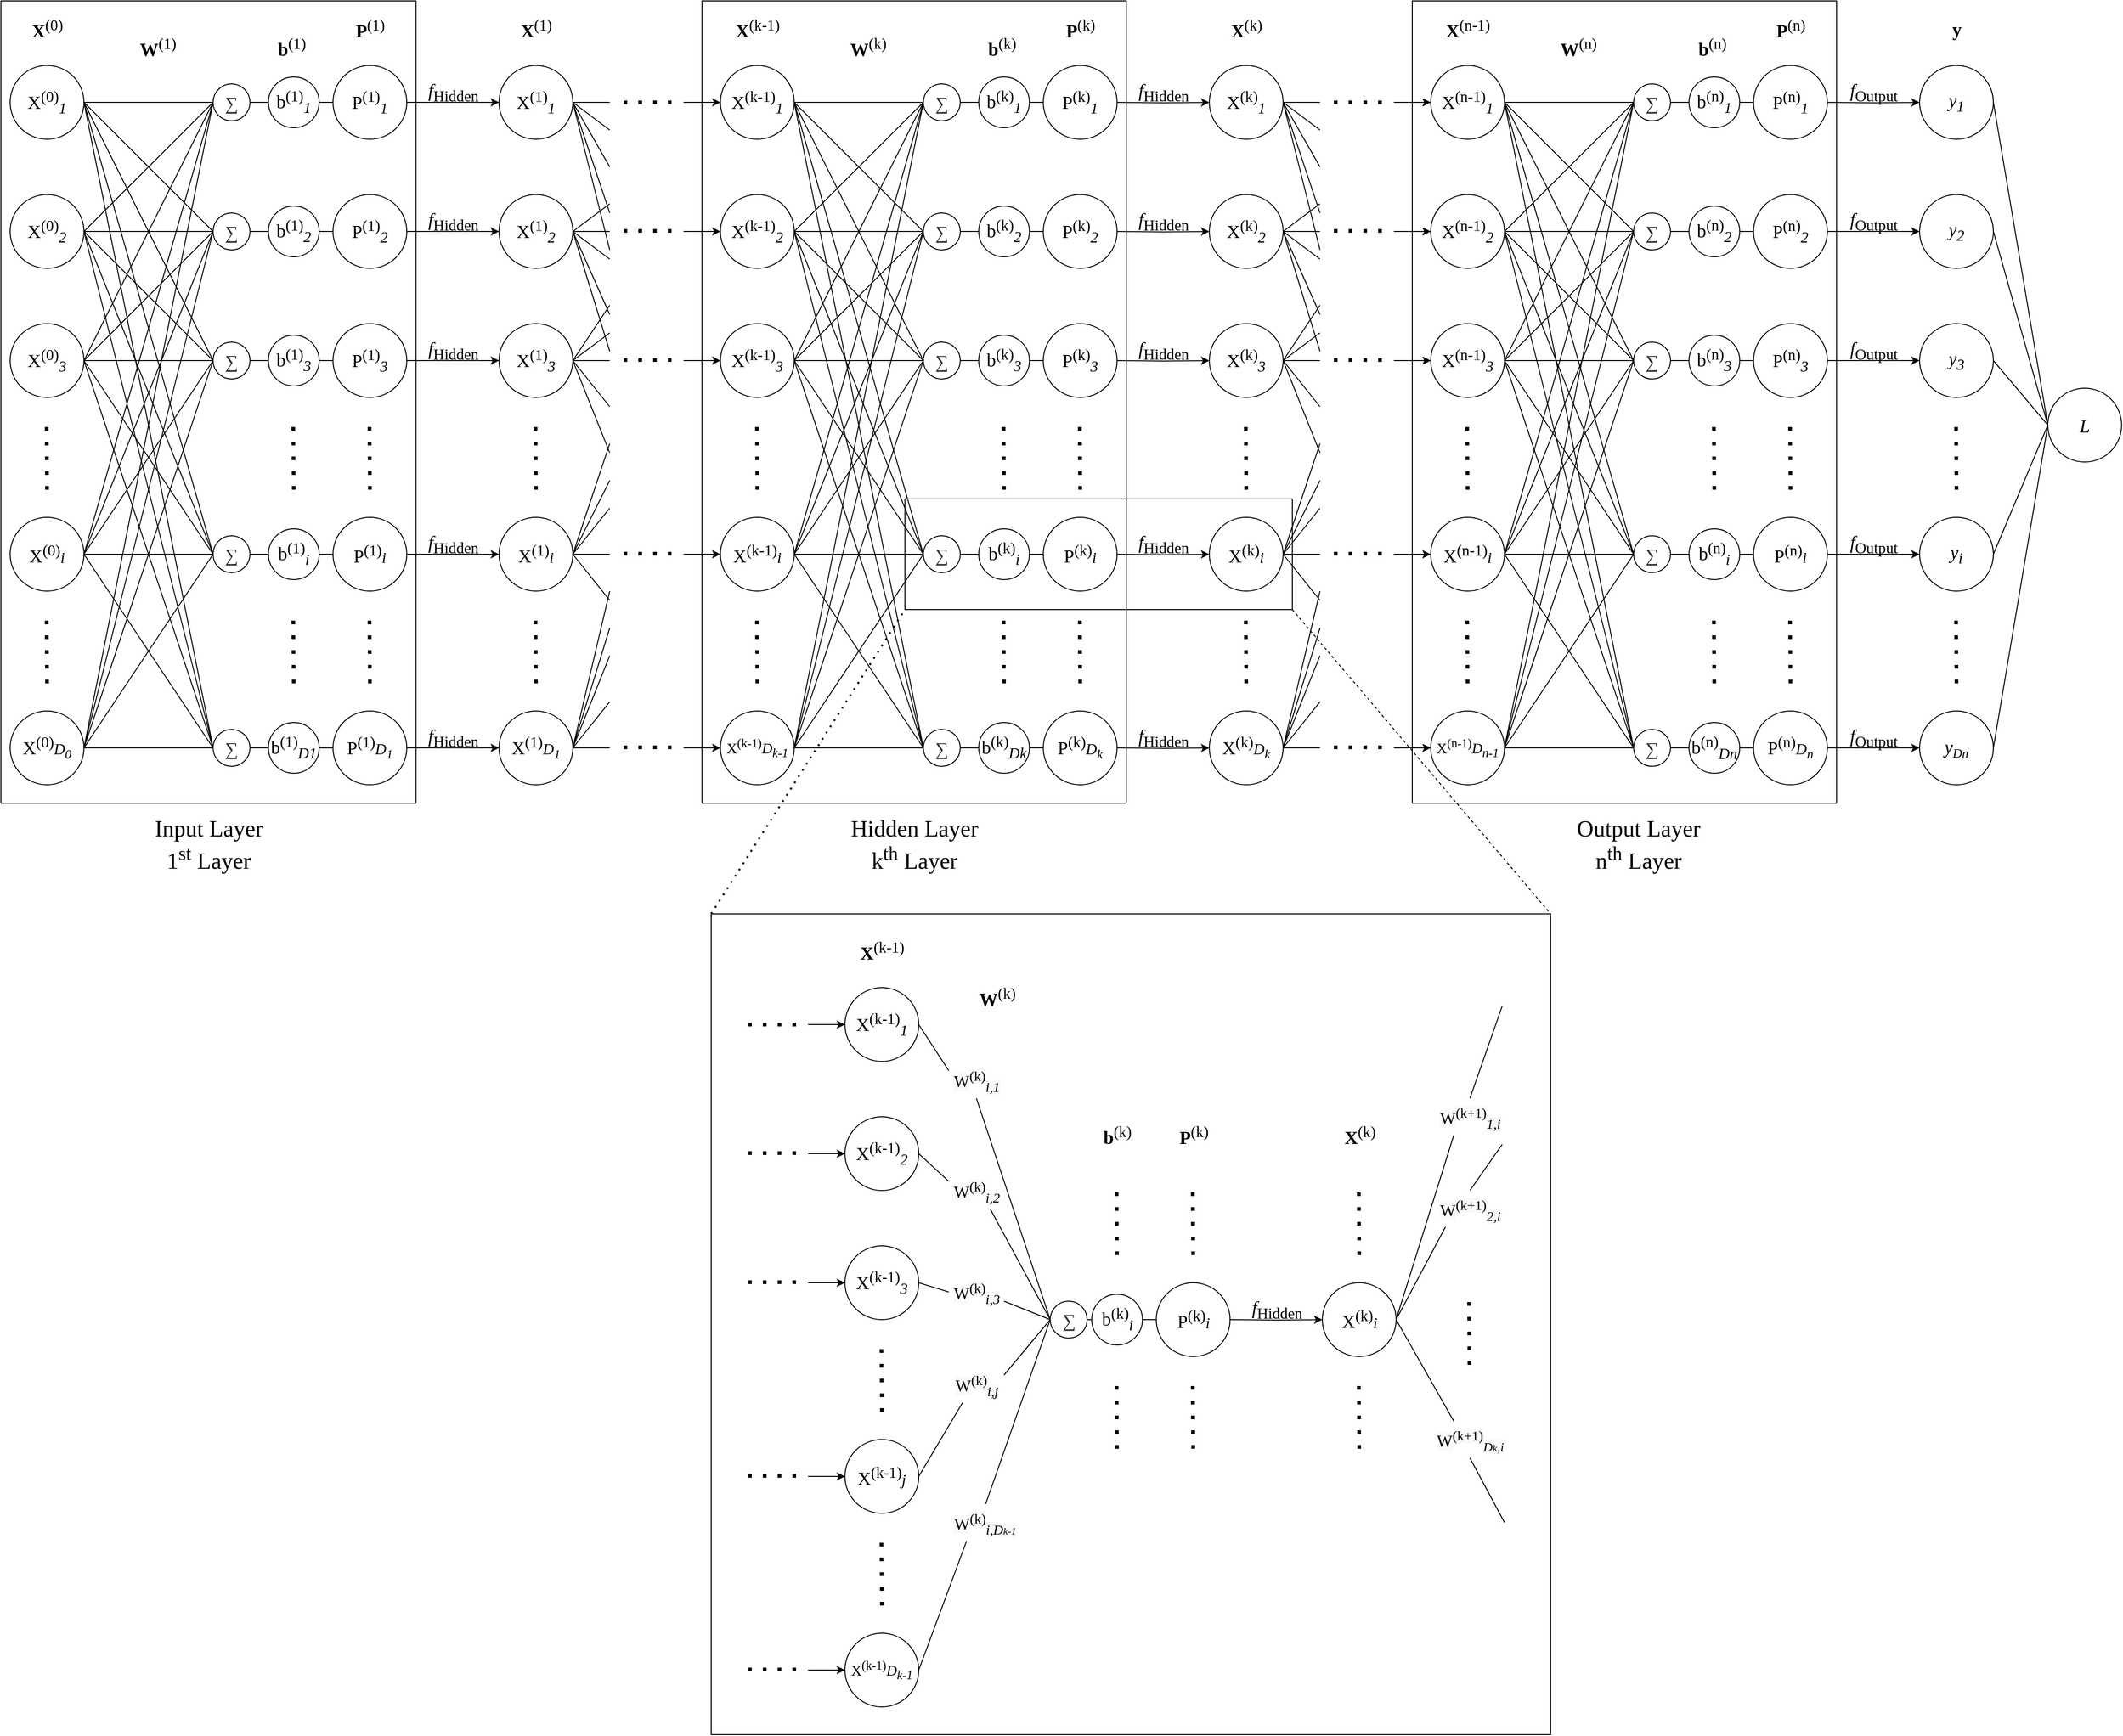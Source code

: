 <mxfile version="15.7.0" type="onedrive"><diagram id="9zNxosY_eXOwJ6r-hmal" name="Page-1"><mxGraphModel dx="474" dy="265" grid="1" gridSize="10" guides="1" tooltips="1" connect="1" arrows="1" fold="1" page="1" pageScale="1" pageWidth="4681" pageHeight="3300" background="#ffffff" math="1" shadow="0"><root><mxCell id="0"/><mxCell id="1" parent="0"/><mxCell id="FO14iGrWQOTUTDFRVzJl-1" value="&lt;font face=&quot;Times New Roman&quot; style=&quot;font-size: 20px&quot;&gt;X&lt;sup&gt;(0)&lt;/sup&gt;&lt;font style=&quot;font-size: 20px&quot;&gt;&lt;sub&gt;&lt;i&gt;1&lt;/i&gt;&lt;/sub&gt;&lt;/font&gt;&lt;/font&gt;" style="ellipse;whiteSpace=wrap;html=1;aspect=fixed;" parent="1" vertex="1"><mxGeometry x="150" y="200" width="80" height="80" as="geometry"/></mxCell><mxCell id="FO14iGrWQOTUTDFRVzJl-3" value="&lt;font style=&quot;font-size: 20px&quot;&gt;&lt;span style=&quot;font-family: &amp;#34;times new roman&amp;#34;&quot;&gt;X&lt;sup&gt;(&lt;/sup&gt;&lt;/span&gt;&lt;sup style=&quot;font-family: &amp;#34;times new roman&amp;#34;&quot;&gt;0)&lt;/sup&gt;&lt;span style=&quot;font-family: &amp;#34;times new roman&amp;#34;&quot;&gt;&lt;sub&gt;&lt;i&gt;2&lt;/i&gt;&lt;/sub&gt;&lt;/span&gt;&lt;/font&gt;" style="ellipse;whiteSpace=wrap;html=1;aspect=fixed;" parent="1" vertex="1"><mxGeometry x="150" y="340" width="80" height="80" as="geometry"/></mxCell><mxCell id="FO14iGrWQOTUTDFRVzJl-4" value="&lt;span style=&quot;font-size: 20px ; font-family: &amp;#34;times new roman&amp;#34;&quot;&gt;X&lt;sup&gt;(0)&lt;/sup&gt;&lt;/span&gt;&lt;span style=&quot;font-size: 20px ; font-family: &amp;#34;times new roman&amp;#34;&quot;&gt;&lt;sub&gt;&lt;i&gt;3&lt;/i&gt;&lt;/sub&gt;&lt;/span&gt;" style="ellipse;whiteSpace=wrap;html=1;aspect=fixed;" parent="1" vertex="1"><mxGeometry x="150" y="480" width="80" height="80" as="geometry"/></mxCell><mxCell id="FO14iGrWQOTUTDFRVzJl-5" value="&lt;span style=&quot;font-size: 20px ; font-family: &amp;#34;times new roman&amp;#34;&quot;&gt;X&lt;sup&gt;(0)&lt;/sup&gt;&lt;/span&gt;&lt;span style=&quot;font-family: &amp;#34;times new roman&amp;#34; ; font-size: 16.667px&quot;&gt;&lt;i&gt;i&lt;/i&gt;&lt;/span&gt;" style="ellipse;whiteSpace=wrap;html=1;aspect=fixed;" parent="1" vertex="1"><mxGeometry x="150" y="690" width="80" height="80" as="geometry"/></mxCell><mxCell id="FO14iGrWQOTUTDFRVzJl-6" value="&lt;span style=&quot;font-size: 20px ; font-family: &amp;#34;times new roman&amp;#34;&quot;&gt;X&lt;sup&gt;(0)&lt;/sup&gt;&lt;/span&gt;&lt;span style=&quot;font-family: &amp;#34;times new roman&amp;#34; ; font-size: 16.667px&quot;&gt;&lt;i&gt;D&lt;sub&gt;0&lt;/sub&gt;&lt;/i&gt;&lt;/span&gt;" style="ellipse;whiteSpace=wrap;html=1;aspect=fixed;" parent="1" vertex="1"><mxGeometry x="150" y="900" width="80" height="80" as="geometry"/></mxCell><mxCell id="FO14iGrWQOTUTDFRVzJl-8" value="" style="endArrow=none;dashed=1;html=1;dashPattern=1 3;strokeWidth=4;rounded=1;fontFamily=Times New Roman;fontSize=20;endSize=6;" parent="1" edge="1"><mxGeometry width="50" height="50" relative="1" as="geometry"><mxPoint x="190" y="660" as="sourcePoint"/><mxPoint x="189.5" y="580" as="targetPoint"/></mxGeometry></mxCell><mxCell id="FO14iGrWQOTUTDFRVzJl-9" value="" style="endArrow=none;dashed=1;html=1;dashPattern=1 3;strokeWidth=4;rounded=1;fontFamily=Times New Roman;fontSize=20;endSize=6;" parent="1" edge="1"><mxGeometry width="50" height="50" relative="1" as="geometry"><mxPoint x="190" y="870" as="sourcePoint"/><mxPoint x="189.5" y="790" as="targetPoint"/></mxGeometry></mxCell><mxCell id="FO14iGrWQOTUTDFRVzJl-10" value="&lt;b&gt;X&lt;/b&gt;&lt;sup&gt;(0)&lt;/sup&gt;" style="text;html=1;align=center;verticalAlign=middle;resizable=0;points=[];autosize=1;strokeColor=none;fillColor=none;fontSize=20;fontFamily=Times New Roman;" parent="1" vertex="1"><mxGeometry x="165" y="140" width="50" height="40" as="geometry"/></mxCell><mxCell id="FO14iGrWQOTUTDFRVzJl-150" style="edgeStyle=orthogonalEdgeStyle;rounded=1;orthogonalLoop=1;jettySize=auto;html=1;exitX=1;exitY=0.5;exitDx=0;exitDy=0;entryX=0;entryY=0.5;entryDx=0;entryDy=0;fontFamily=Times New Roman;fontSize=20;endSize=6;strokeWidth=1;" parent="1" source="FO14iGrWQOTUTDFRVzJl-11" target="FO14iGrWQOTUTDFRVzJl-137" edge="1"><mxGeometry relative="1" as="geometry"/></mxCell><mxCell id="FO14iGrWQOTUTDFRVzJl-11" value="&lt;font face=&quot;Times New Roman&quot; style=&quot;font-size: 20px&quot;&gt;P&lt;sup&gt;(1)&lt;/sup&gt;&lt;font style=&quot;font-size: 20px&quot;&gt;&lt;sub&gt;&lt;i&gt;1&lt;/i&gt;&lt;/sub&gt;&lt;/font&gt;&lt;/font&gt;" style="ellipse;whiteSpace=wrap;html=1;aspect=fixed;" parent="1" vertex="1"><mxGeometry x="500" y="200" width="80" height="80" as="geometry"/></mxCell><mxCell id="FO14iGrWQOTUTDFRVzJl-146" style="edgeStyle=orthogonalEdgeStyle;rounded=1;orthogonalLoop=1;jettySize=auto;html=1;exitX=1;exitY=0.5;exitDx=0;exitDy=0;entryX=0;entryY=0.5;entryDx=0;entryDy=0;fontFamily=Times New Roman;fontSize=20;endSize=6;strokeWidth=1;" parent="1" source="FO14iGrWQOTUTDFRVzJl-12" target="FO14iGrWQOTUTDFRVzJl-138" edge="1"><mxGeometry relative="1" as="geometry"/></mxCell><mxCell id="FO14iGrWQOTUTDFRVzJl-12" value="&lt;font style=&quot;font-size: 20px&quot;&gt;&lt;span style=&quot;font-family: &amp;#34;times new roman&amp;#34;&quot;&gt;P&lt;sup&gt;(&lt;/sup&gt;&lt;/span&gt;&lt;sup style=&quot;font-family: &amp;#34;times new roman&amp;#34;&quot;&gt;1)&lt;/sup&gt;&lt;span style=&quot;font-family: &amp;#34;times new roman&amp;#34;&quot;&gt;&lt;sub&gt;&lt;i&gt;2&lt;/i&gt;&lt;/sub&gt;&lt;/span&gt;&lt;/font&gt;" style="ellipse;whiteSpace=wrap;html=1;aspect=fixed;" parent="1" vertex="1"><mxGeometry x="500" y="340" width="80" height="80" as="geometry"/></mxCell><mxCell id="FO14iGrWQOTUTDFRVzJl-147" style="edgeStyle=orthogonalEdgeStyle;rounded=1;orthogonalLoop=1;jettySize=auto;html=1;exitX=1;exitY=0.5;exitDx=0;exitDy=0;entryX=0;entryY=0.5;entryDx=0;entryDy=0;fontFamily=Times New Roman;fontSize=20;endSize=6;strokeWidth=1;" parent="1" source="FO14iGrWQOTUTDFRVzJl-13" target="FO14iGrWQOTUTDFRVzJl-139" edge="1"><mxGeometry relative="1" as="geometry"/></mxCell><mxCell id="FO14iGrWQOTUTDFRVzJl-13" value="&lt;span style=&quot;font-size: 20px ; font-family: &amp;#34;times new roman&amp;#34;&quot;&gt;P&lt;sup&gt;(1)&lt;/sup&gt;&lt;/span&gt;&lt;span style=&quot;font-size: 20px ; font-family: &amp;#34;times new roman&amp;#34;&quot;&gt;&lt;sub&gt;&lt;i&gt;3&lt;/i&gt;&lt;/sub&gt;&lt;/span&gt;" style="ellipse;whiteSpace=wrap;html=1;aspect=fixed;" parent="1" vertex="1"><mxGeometry x="500" y="480" width="80" height="80" as="geometry"/></mxCell><mxCell id="FO14iGrWQOTUTDFRVzJl-148" value="" style="edgeStyle=orthogonalEdgeStyle;rounded=1;orthogonalLoop=1;jettySize=auto;html=1;fontFamily=Times New Roman;fontSize=20;endSize=6;strokeWidth=1;" parent="1" source="FO14iGrWQOTUTDFRVzJl-14" target="FO14iGrWQOTUTDFRVzJl-140" edge="1"><mxGeometry relative="1" as="geometry"/></mxCell><mxCell id="FO14iGrWQOTUTDFRVzJl-14" value="&lt;span style=&quot;font-size: 20px ; font-family: &amp;#34;times new roman&amp;#34;&quot;&gt;P&lt;sup&gt;(1)&lt;/sup&gt;&lt;/span&gt;&lt;span style=&quot;font-family: &amp;#34;times new roman&amp;#34; ; font-size: 16.667px&quot;&gt;&lt;i&gt;i&lt;/i&gt;&lt;/span&gt;" style="ellipse;whiteSpace=wrap;html=1;aspect=fixed;" parent="1" vertex="1"><mxGeometry x="500" y="690" width="80" height="80" as="geometry"/></mxCell><mxCell id="FO14iGrWQOTUTDFRVzJl-149" style="edgeStyle=orthogonalEdgeStyle;rounded=1;orthogonalLoop=1;jettySize=auto;html=1;exitX=1;exitY=0.5;exitDx=0;exitDy=0;entryX=0;entryY=0.5;entryDx=0;entryDy=0;fontFamily=Times New Roman;fontSize=20;endSize=6;strokeWidth=1;" parent="1" source="FO14iGrWQOTUTDFRVzJl-15" target="FO14iGrWQOTUTDFRVzJl-141" edge="1"><mxGeometry relative="1" as="geometry"/></mxCell><mxCell id="FO14iGrWQOTUTDFRVzJl-15" value="&lt;span style=&quot;font-size: 20px ; font-family: &amp;#34;times new roman&amp;#34;&quot;&gt;P&lt;sup&gt;(1)&lt;/sup&gt;&lt;/span&gt;&lt;span style=&quot;font-family: &amp;#34;times new roman&amp;#34; ; font-size: 16.667px&quot;&gt;&lt;i&gt;D&lt;sub&gt;1&lt;/sub&gt;&lt;/i&gt;&lt;/span&gt;" style="ellipse;whiteSpace=wrap;html=1;aspect=fixed;" parent="1" vertex="1"><mxGeometry x="500" y="900" width="80" height="80" as="geometry"/></mxCell><mxCell id="FO14iGrWQOTUTDFRVzJl-16" value="" style="endArrow=none;dashed=1;html=1;dashPattern=1 3;strokeWidth=4;rounded=1;fontFamily=Times New Roman;fontSize=20;endSize=6;" parent="1" edge="1"><mxGeometry width="50" height="50" relative="1" as="geometry"><mxPoint x="540" y="660.0" as="sourcePoint"/><mxPoint x="539.5" y="580.0" as="targetPoint"/></mxGeometry></mxCell><mxCell id="FO14iGrWQOTUTDFRVzJl-17" value="" style="endArrow=none;dashed=1;html=1;dashPattern=1 3;strokeWidth=4;rounded=1;fontFamily=Times New Roman;fontSize=20;endSize=6;" parent="1" edge="1"><mxGeometry width="50" height="50" relative="1" as="geometry"><mxPoint x="540" y="870" as="sourcePoint"/><mxPoint x="539.5" y="790.0" as="targetPoint"/></mxGeometry></mxCell><mxCell id="FO14iGrWQOTUTDFRVzJl-18" value="&lt;b&gt;P&lt;/b&gt;&lt;sup&gt;(1)&lt;/sup&gt;" style="text;html=1;align=center;verticalAlign=middle;resizable=0;points=[];autosize=1;strokeColor=none;fillColor=none;fontSize=20;fontFamily=Times New Roman;" parent="1" vertex="1"><mxGeometry x="515" y="140" width="50" height="40" as="geometry"/></mxCell><mxCell id="FO14iGrWQOTUTDFRVzJl-19" value="b&lt;sup&gt;(1)&lt;/sup&gt;&lt;sub&gt;&lt;i&gt;1&lt;/i&gt;&lt;/sub&gt;" style="ellipse;whiteSpace=wrap;html=1;aspect=fixed;fontFamily=Times New Roman;fontSize=20;" parent="1" vertex="1"><mxGeometry x="430" y="212.5" width="55" height="55" as="geometry"/></mxCell><mxCell id="FO14iGrWQOTUTDFRVzJl-20" value="b&lt;sup&gt;(1)&lt;/sup&gt;&lt;sub&gt;&lt;i&gt;2&lt;/i&gt;&lt;/sub&gt;" style="ellipse;whiteSpace=wrap;html=1;aspect=fixed;fontFamily=Times New Roman;fontSize=20;" parent="1" vertex="1"><mxGeometry x="430" y="352.5" width="55" height="55" as="geometry"/></mxCell><mxCell id="FO14iGrWQOTUTDFRVzJl-21" value="b&lt;sup&gt;(1)&lt;/sup&gt;&lt;sub&gt;&lt;i&gt;3&lt;/i&gt;&lt;/sub&gt;" style="ellipse;whiteSpace=wrap;html=1;aspect=fixed;fontFamily=Times New Roman;fontSize=20;" parent="1" vertex="1"><mxGeometry x="430" y="492.5" width="55" height="55" as="geometry"/></mxCell><mxCell id="FO14iGrWQOTUTDFRVzJl-22" value="b&lt;sup&gt;(1)&lt;/sup&gt;&lt;sub&gt;&lt;i&gt;i&lt;/i&gt;&lt;/sub&gt;" style="ellipse;whiteSpace=wrap;html=1;aspect=fixed;fontFamily=Times New Roman;fontSize=20;" parent="1" vertex="1"><mxGeometry x="430" y="702.5" width="55" height="55" as="geometry"/></mxCell><mxCell id="FO14iGrWQOTUTDFRVzJl-23" value="b&lt;sup&gt;(1)&lt;/sup&gt;&lt;sub&gt;&lt;i&gt;D1&lt;/i&gt;&lt;/sub&gt;" style="ellipse;whiteSpace=wrap;html=1;aspect=fixed;fontFamily=Times New Roman;fontSize=20;" parent="1" vertex="1"><mxGeometry x="430" y="912.5" width="55" height="55" as="geometry"/></mxCell><mxCell id="FO14iGrWQOTUTDFRVzJl-25" value="&lt;span style=&quot;color: rgb(51 , 51 , 51) ; text-indent: 28px ; background-color: rgb(255 , 255 , 255)&quot;&gt;&lt;font style=&quot;font-size: 20px&quot;&gt;∑&lt;/font&gt;&lt;/span&gt;" style="ellipse;whiteSpace=wrap;html=1;aspect=fixed;fontFamily=Times New Roman;fontSize=20;" parent="1" vertex="1"><mxGeometry x="370" y="220" width="40" height="40" as="geometry"/></mxCell><mxCell id="FO14iGrWQOTUTDFRVzJl-26" value="&lt;span style=&quot;color: rgb(51 , 51 , 51) ; text-indent: 28px ; background-color: rgb(255 , 255 , 255)&quot;&gt;&lt;font style=&quot;font-size: 20px&quot;&gt;∑&lt;/font&gt;&lt;/span&gt;" style="ellipse;whiteSpace=wrap;html=1;aspect=fixed;fontFamily=Times New Roman;fontSize=20;" parent="1" vertex="1"><mxGeometry x="370" y="360" width="40" height="40" as="geometry"/></mxCell><mxCell id="FO14iGrWQOTUTDFRVzJl-27" value="&lt;span style=&quot;color: rgb(51 , 51 , 51) ; text-indent: 28px ; background-color: rgb(255 , 255 , 255)&quot;&gt;&lt;font style=&quot;font-size: 20px&quot;&gt;∑&lt;/font&gt;&lt;/span&gt;" style="ellipse;whiteSpace=wrap;html=1;aspect=fixed;fontFamily=Times New Roman;fontSize=20;" parent="1" vertex="1"><mxGeometry x="370" y="500" width="40" height="40" as="geometry"/></mxCell><mxCell id="FO14iGrWQOTUTDFRVzJl-28" value="&lt;span style=&quot;color: rgb(51 , 51 , 51) ; text-indent: 28px ; background-color: rgb(255 , 255 , 255)&quot;&gt;&lt;font style=&quot;font-size: 20px&quot;&gt;∑&lt;/font&gt;&lt;/span&gt;" style="ellipse;whiteSpace=wrap;html=1;aspect=fixed;fontFamily=Times New Roman;fontSize=20;" parent="1" vertex="1"><mxGeometry x="370" y="710" width="40" height="40" as="geometry"/></mxCell><mxCell id="FO14iGrWQOTUTDFRVzJl-29" value="&lt;span style=&quot;color: rgb(51 , 51 , 51) ; text-indent: 28px ; background-color: rgb(255 , 255 , 255)&quot;&gt;&lt;font style=&quot;font-size: 20px&quot;&gt;∑&lt;/font&gt;&lt;/span&gt;" style="ellipse;whiteSpace=wrap;html=1;aspect=fixed;fontFamily=Times New Roman;fontSize=20;" parent="1" vertex="1"><mxGeometry x="370" y="920" width="40" height="40" as="geometry"/></mxCell><mxCell id="FO14iGrWQOTUTDFRVzJl-30" value="&lt;b&gt;b&lt;/b&gt;&lt;sup&gt;(1)&lt;/sup&gt;" style="text;html=1;align=center;verticalAlign=middle;resizable=0;points=[];autosize=1;strokeColor=none;fillColor=none;fontSize=20;fontFamily=Times New Roman;" parent="1" vertex="1"><mxGeometry x="430" y="160" width="50" height="40" as="geometry"/></mxCell><mxCell id="FO14iGrWQOTUTDFRVzJl-31" value="" style="endArrow=none;html=1;rounded=1;fontFamily=Times New Roman;fontSize=20;endSize=6;strokeWidth=1;entryX=0;entryY=0.5;entryDx=0;entryDy=0;" parent="1" target="FO14iGrWQOTUTDFRVzJl-25" edge="1"><mxGeometry width="50" height="50" relative="1" as="geometry"><mxPoint x="230" y="240" as="sourcePoint"/><mxPoint x="280" y="190" as="targetPoint"/></mxGeometry></mxCell><mxCell id="FO14iGrWQOTUTDFRVzJl-32" value="" style="endArrow=none;html=1;rounded=1;fontFamily=Times New Roman;fontSize=20;endSize=6;strokeWidth=1;entryX=1;entryY=0.5;entryDx=0;entryDy=0;exitX=0;exitY=0.5;exitDx=0;exitDy=0;" parent="1" source="FO14iGrWQOTUTDFRVzJl-19" target="FO14iGrWQOTUTDFRVzJl-25" edge="1"><mxGeometry width="50" height="50" relative="1" as="geometry"><mxPoint x="300" y="110" as="sourcePoint"/><mxPoint x="350" y="60" as="targetPoint"/></mxGeometry></mxCell><mxCell id="FO14iGrWQOTUTDFRVzJl-33" value="" style="endArrow=none;html=1;rounded=1;fontFamily=Times New Roman;fontSize=20;endSize=6;strokeWidth=1;exitX=1;exitY=0.5;exitDx=0;exitDy=0;entryX=0;entryY=0.5;entryDx=0;entryDy=0;" parent="1" source="FO14iGrWQOTUTDFRVzJl-19" target="FO14iGrWQOTUTDFRVzJl-11" edge="1"><mxGeometry width="50" height="50" relative="1" as="geometry"><mxPoint x="620" y="500" as="sourcePoint"/><mxPoint x="670" y="450" as="targetPoint"/></mxGeometry></mxCell><mxCell id="FO14iGrWQOTUTDFRVzJl-34" value="" style="endArrow=none;html=1;rounded=1;fontFamily=Times New Roman;fontSize=20;endSize=6;strokeWidth=1;exitX=0;exitY=0.5;exitDx=0;exitDy=0;" parent="1" source="FO14iGrWQOTUTDFRVzJl-26" edge="1"><mxGeometry width="50" height="50" relative="1" as="geometry"><mxPoint x="240" y="340" as="sourcePoint"/><mxPoint x="230" y="240" as="targetPoint"/></mxGeometry></mxCell><mxCell id="FO14iGrWQOTUTDFRVzJl-35" value="" style="endArrow=none;html=1;rounded=1;fontFamily=Times New Roman;fontSize=20;endSize=6;strokeWidth=1;entryX=1;entryY=0.5;entryDx=0;entryDy=0;exitX=0;exitY=0.5;exitDx=0;exitDy=0;" parent="1" source="FO14iGrWQOTUTDFRVzJl-27" target="FO14iGrWQOTUTDFRVzJl-1" edge="1"><mxGeometry width="50" height="50" relative="1" as="geometry"><mxPoint x="230" y="370" as="sourcePoint"/><mxPoint x="280" y="320" as="targetPoint"/></mxGeometry></mxCell><mxCell id="FO14iGrWQOTUTDFRVzJl-36" value="" style="endArrow=none;html=1;rounded=1;fontFamily=Times New Roman;fontSize=20;endSize=6;strokeWidth=1;entryX=0;entryY=0.5;entryDx=0;entryDy=0;" parent="1" target="FO14iGrWQOTUTDFRVzJl-28" edge="1"><mxGeometry width="50" height="50" relative="1" as="geometry"><mxPoint x="230" y="240" as="sourcePoint"/><mxPoint x="350" y="130" as="targetPoint"/></mxGeometry></mxCell><mxCell id="FO14iGrWQOTUTDFRVzJl-37" value="" style="endArrow=none;html=1;rounded=1;fontFamily=Times New Roman;fontSize=20;endSize=6;strokeWidth=1;entryX=0;entryY=0.5;entryDx=0;entryDy=0;" parent="1" target="FO14iGrWQOTUTDFRVzJl-29" edge="1"><mxGeometry width="50" height="50" relative="1" as="geometry"><mxPoint x="230" y="240" as="sourcePoint"/><mxPoint x="290" y="190" as="targetPoint"/></mxGeometry></mxCell><mxCell id="FO14iGrWQOTUTDFRVzJl-38" value="" style="endArrow=none;html=1;rounded=1;fontFamily=Times New Roman;fontSize=20;endSize=6;strokeWidth=1;entryX=1;entryY=0.5;entryDx=0;entryDy=0;exitX=0;exitY=0.5;exitDx=0;exitDy=0;" parent="1" source="FO14iGrWQOTUTDFRVzJl-25" target="FO14iGrWQOTUTDFRVzJl-3" edge="1"><mxGeometry width="50" height="50" relative="1" as="geometry"><mxPoint x="190" y="480" as="sourcePoint"/><mxPoint x="240" y="430" as="targetPoint"/></mxGeometry></mxCell><mxCell id="FO14iGrWQOTUTDFRVzJl-39" value="" style="endArrow=none;html=1;rounded=1;fontFamily=Times New Roman;fontSize=20;endSize=6;strokeWidth=1;exitX=0;exitY=0.5;exitDx=0;exitDy=0;" parent="1" source="FO14iGrWQOTUTDFRVzJl-26" edge="1"><mxGeometry width="50" height="50" relative="1" as="geometry"><mxPoint x="210" y="490" as="sourcePoint"/><mxPoint x="230" y="380" as="targetPoint"/></mxGeometry></mxCell><mxCell id="FO14iGrWQOTUTDFRVzJl-40" value="" style="endArrow=none;html=1;rounded=1;fontFamily=Times New Roman;fontSize=20;endSize=6;strokeWidth=1;exitX=1;exitY=0.5;exitDx=0;exitDy=0;" parent="1" source="FO14iGrWQOTUTDFRVzJl-4" edge="1"><mxGeometry width="50" height="50" relative="1" as="geometry"><mxPoint x="750" y="480" as="sourcePoint"/><mxPoint x="370" y="520" as="targetPoint"/></mxGeometry></mxCell><mxCell id="FO14iGrWQOTUTDFRVzJl-41" value="" style="endArrow=none;html=1;rounded=1;fontFamily=Times New Roman;fontSize=20;endSize=6;strokeWidth=1;" parent="1" edge="1"><mxGeometry width="50" height="50" relative="1" as="geometry"><mxPoint x="230" y="380" as="sourcePoint"/><mxPoint x="370" y="730" as="targetPoint"/></mxGeometry></mxCell><mxCell id="FO14iGrWQOTUTDFRVzJl-42" value="" style="endArrow=none;html=1;rounded=1;fontFamily=Times New Roman;fontSize=20;endSize=6;strokeWidth=1;exitX=1;exitY=0.5;exitDx=0;exitDy=0;entryX=0;entryY=0.5;entryDx=0;entryDy=0;" parent="1" source="FO14iGrWQOTUTDFRVzJl-3" target="FO14iGrWQOTUTDFRVzJl-29" edge="1"><mxGeometry width="50" height="50" relative="1" as="geometry"><mxPoint x="800" y="520" as="sourcePoint"/><mxPoint x="850" y="470" as="targetPoint"/></mxGeometry></mxCell><mxCell id="FO14iGrWQOTUTDFRVzJl-43" value="" style="endArrow=none;html=1;rounded=1;fontFamily=Times New Roman;fontSize=20;endSize=6;strokeWidth=1;exitX=1;exitY=0.5;exitDx=0;exitDy=0;entryX=0;entryY=0.5;entryDx=0;entryDy=0;" parent="1" source="FO14iGrWQOTUTDFRVzJl-4" target="FO14iGrWQOTUTDFRVzJl-25" edge="1"><mxGeometry width="50" height="50" relative="1" as="geometry"><mxPoint x="750" y="530" as="sourcePoint"/><mxPoint x="800" y="480" as="targetPoint"/></mxGeometry></mxCell><mxCell id="FO14iGrWQOTUTDFRVzJl-44" value="" style="endArrow=none;html=1;rounded=1;fontFamily=Times New Roman;fontSize=20;endSize=6;strokeWidth=1;exitX=1;exitY=0.5;exitDx=0;exitDy=0;" parent="1" source="FO14iGrWQOTUTDFRVzJl-4" edge="1"><mxGeometry width="50" height="50" relative="1" as="geometry"><mxPoint x="850" y="540" as="sourcePoint"/><mxPoint x="370" y="380" as="targetPoint"/></mxGeometry></mxCell><mxCell id="FO14iGrWQOTUTDFRVzJl-45" value="" style="endArrow=none;html=1;rounded=1;fontFamily=Times New Roman;fontSize=20;endSize=6;strokeWidth=1;exitX=1;exitY=0.5;exitDx=0;exitDy=0;entryX=0;entryY=0.5;entryDx=0;entryDy=0;" parent="1" source="FO14iGrWQOTUTDFRVzJl-4" target="FO14iGrWQOTUTDFRVzJl-28" edge="1"><mxGeometry width="50" height="50" relative="1" as="geometry"><mxPoint x="690" y="580" as="sourcePoint"/><mxPoint x="740" y="530" as="targetPoint"/></mxGeometry></mxCell><mxCell id="FO14iGrWQOTUTDFRVzJl-46" value="" style="endArrow=none;html=1;rounded=1;fontFamily=Times New Roman;fontSize=20;endSize=6;strokeWidth=1;exitX=1;exitY=0.5;exitDx=0;exitDy=0;entryX=0;entryY=0.5;entryDx=0;entryDy=0;" parent="1" source="FO14iGrWQOTUTDFRVzJl-3" target="FO14iGrWQOTUTDFRVzJl-27" edge="1"><mxGeometry width="50" height="50" relative="1" as="geometry"><mxPoint x="750" y="540" as="sourcePoint"/><mxPoint x="800" y="490" as="targetPoint"/></mxGeometry></mxCell><mxCell id="FO14iGrWQOTUTDFRVzJl-47" value="" style="endArrow=none;html=1;rounded=1;fontFamily=Times New Roman;fontSize=20;endSize=6;strokeWidth=1;" parent="1" edge="1"><mxGeometry width="50" height="50" relative="1" as="geometry"><mxPoint x="230" y="520" as="sourcePoint"/><mxPoint x="370" y="940" as="targetPoint"/></mxGeometry></mxCell><mxCell id="FO14iGrWQOTUTDFRVzJl-48" value="" style="endArrow=none;html=1;rounded=1;fontFamily=Times New Roman;fontSize=20;endSize=6;strokeWidth=1;exitX=1;exitY=0.5;exitDx=0;exitDy=0;entryX=0;entryY=0.5;entryDx=0;entryDy=0;" parent="1" source="FO14iGrWQOTUTDFRVzJl-5" target="FO14iGrWQOTUTDFRVzJl-25" edge="1"><mxGeometry width="50" height="50" relative="1" as="geometry"><mxPoint x="720" y="650" as="sourcePoint"/><mxPoint x="770" y="600" as="targetPoint"/></mxGeometry></mxCell><mxCell id="FO14iGrWQOTUTDFRVzJl-49" value="" style="endArrow=none;html=1;rounded=1;fontFamily=Times New Roman;fontSize=20;endSize=6;strokeWidth=1;exitX=1;exitY=0.5;exitDx=0;exitDy=0;" parent="1" source="FO14iGrWQOTUTDFRVzJl-5" edge="1"><mxGeometry width="50" height="50" relative="1" as="geometry"><mxPoint x="670" y="630" as="sourcePoint"/><mxPoint x="370" y="380" as="targetPoint"/></mxGeometry></mxCell><mxCell id="FO14iGrWQOTUTDFRVzJl-50" value="" style="endArrow=none;html=1;rounded=1;fontFamily=Times New Roman;fontSize=20;endSize=6;strokeWidth=1;exitX=1;exitY=0.5;exitDx=0;exitDy=0;entryX=0;entryY=0.5;entryDx=0;entryDy=0;" parent="1" source="FO14iGrWQOTUTDFRVzJl-5" target="FO14iGrWQOTUTDFRVzJl-27" edge="1"><mxGeometry width="50" height="50" relative="1" as="geometry"><mxPoint x="710" y="660" as="sourcePoint"/><mxPoint x="760" y="610" as="targetPoint"/></mxGeometry></mxCell><mxCell id="FO14iGrWQOTUTDFRVzJl-51" value="" style="endArrow=none;html=1;rounded=1;fontFamily=Times New Roman;fontSize=20;endSize=6;strokeWidth=1;exitX=1;exitY=0.5;exitDx=0;exitDy=0;" parent="1" source="FO14iGrWQOTUTDFRVzJl-5" edge="1"><mxGeometry width="50" height="50" relative="1" as="geometry"><mxPoint x="790" y="660" as="sourcePoint"/><mxPoint x="370" y="730" as="targetPoint"/></mxGeometry></mxCell><mxCell id="FO14iGrWQOTUTDFRVzJl-52" value="" style="endArrow=none;html=1;rounded=1;fontFamily=Times New Roman;fontSize=20;endSize=6;strokeWidth=1;" parent="1" edge="1"><mxGeometry width="50" height="50" relative="1" as="geometry"><mxPoint x="230" y="730" as="sourcePoint"/><mxPoint x="370" y="940" as="targetPoint"/></mxGeometry></mxCell><mxCell id="FO14iGrWQOTUTDFRVzJl-53" value="" style="endArrow=none;html=1;rounded=1;fontFamily=Times New Roman;fontSize=20;endSize=6;strokeWidth=1;exitX=1;exitY=0.5;exitDx=0;exitDy=0;" parent="1" source="FO14iGrWQOTUTDFRVzJl-6" edge="1"><mxGeometry width="50" height="50" relative="1" as="geometry"><mxPoint x="730" y="650" as="sourcePoint"/><mxPoint x="370" y="240" as="targetPoint"/></mxGeometry></mxCell><mxCell id="FO14iGrWQOTUTDFRVzJl-54" value="" style="endArrow=none;html=1;rounded=1;fontFamily=Times New Roman;fontSize=20;endSize=6;strokeWidth=1;exitX=1;exitY=0.5;exitDx=0;exitDy=0;" parent="1" source="FO14iGrWQOTUTDFRVzJl-6" edge="1"><mxGeometry width="50" height="50" relative="1" as="geometry"><mxPoint x="960" y="620" as="sourcePoint"/><mxPoint x="370" y="380" as="targetPoint"/></mxGeometry></mxCell><mxCell id="FO14iGrWQOTUTDFRVzJl-55" value="" style="endArrow=none;html=1;rounded=1;fontFamily=Times New Roman;fontSize=20;endSize=6;strokeWidth=1;entryX=0;entryY=0.5;entryDx=0;entryDy=0;" parent="1" target="FO14iGrWQOTUTDFRVzJl-27" edge="1"><mxGeometry width="50" height="50" relative="1" as="geometry"><mxPoint x="230" y="940" as="sourcePoint"/><mxPoint x="870" y="560" as="targetPoint"/></mxGeometry></mxCell><mxCell id="FO14iGrWQOTUTDFRVzJl-56" value="" style="endArrow=none;html=1;rounded=1;fontFamily=Times New Roman;fontSize=20;endSize=6;strokeWidth=1;entryX=0;entryY=0.5;entryDx=0;entryDy=0;" parent="1" target="FO14iGrWQOTUTDFRVzJl-28" edge="1"><mxGeometry width="50" height="50" relative="1" as="geometry"><mxPoint x="230" y="940" as="sourcePoint"/><mxPoint x="750" y="570" as="targetPoint"/></mxGeometry></mxCell><mxCell id="FO14iGrWQOTUTDFRVzJl-57" value="" style="endArrow=none;html=1;rounded=1;fontFamily=Times New Roman;fontSize=20;endSize=6;strokeWidth=1;exitX=1;exitY=0.5;exitDx=0;exitDy=0;entryX=0;entryY=0.5;entryDx=0;entryDy=0;" parent="1" source="FO14iGrWQOTUTDFRVzJl-6" target="FO14iGrWQOTUTDFRVzJl-29" edge="1"><mxGeometry width="50" height="50" relative="1" as="geometry"><mxPoint x="800" y="720" as="sourcePoint"/><mxPoint x="850" y="670" as="targetPoint"/></mxGeometry></mxCell><mxCell id="FO14iGrWQOTUTDFRVzJl-58" value="" style="endArrow=none;html=1;rounded=1;fontFamily=Times New Roman;fontSize=20;endSize=6;strokeWidth=1;exitX=1;exitY=0.5;exitDx=0;exitDy=0;entryX=0;entryY=0.5;entryDx=0;entryDy=0;" parent="1" source="FO14iGrWQOTUTDFRVzJl-26" target="FO14iGrWQOTUTDFRVzJl-20" edge="1"><mxGeometry width="50" height="50" relative="1" as="geometry"><mxPoint x="780" y="460" as="sourcePoint"/><mxPoint x="830" y="410" as="targetPoint"/></mxGeometry></mxCell><mxCell id="FO14iGrWQOTUTDFRVzJl-60" value="" style="endArrow=none;html=1;rounded=1;fontFamily=Times New Roman;fontSize=20;endSize=6;strokeWidth=1;exitX=1;exitY=0.5;exitDx=0;exitDy=0;" parent="1" source="FO14iGrWQOTUTDFRVzJl-20" edge="1"><mxGeometry width="50" height="50" relative="1" as="geometry"><mxPoint x="750" y="440" as="sourcePoint"/><mxPoint x="500" y="380" as="targetPoint"/></mxGeometry></mxCell><mxCell id="FO14iGrWQOTUTDFRVzJl-61" value="" style="endArrow=none;html=1;rounded=1;fontFamily=Times New Roman;fontSize=20;endSize=6;strokeWidth=1;exitX=1;exitY=0.5;exitDx=0;exitDy=0;" parent="1" source="FO14iGrWQOTUTDFRVzJl-27" edge="1"><mxGeometry width="50" height="50" relative="1" as="geometry"><mxPoint x="780" y="600" as="sourcePoint"/><mxPoint x="430" y="520" as="targetPoint"/></mxGeometry></mxCell><mxCell id="FO14iGrWQOTUTDFRVzJl-62" value="" style="endArrow=none;html=1;rounded=1;fontFamily=Times New Roman;fontSize=20;endSize=6;strokeWidth=1;exitX=1;exitY=0.5;exitDx=0;exitDy=0;" parent="1" source="FO14iGrWQOTUTDFRVzJl-21" edge="1"><mxGeometry width="50" height="50" relative="1" as="geometry"><mxPoint x="750" y="530" as="sourcePoint"/><mxPoint x="500" y="520" as="targetPoint"/></mxGeometry></mxCell><mxCell id="FO14iGrWQOTUTDFRVzJl-63" value="" style="endArrow=none;html=1;rounded=1;fontFamily=Times New Roman;fontSize=20;endSize=6;strokeWidth=1;exitX=1;exitY=0.5;exitDx=0;exitDy=0;" parent="1" source="FO14iGrWQOTUTDFRVzJl-28" edge="1"><mxGeometry width="50" height="50" relative="1" as="geometry"><mxPoint x="710" y="710" as="sourcePoint"/><mxPoint x="430" y="730" as="targetPoint"/></mxGeometry></mxCell><mxCell id="FO14iGrWQOTUTDFRVzJl-64" value="" style="endArrow=none;html=1;rounded=1;fontFamily=Times New Roman;fontSize=20;endSize=6;strokeWidth=1;exitX=1;exitY=0.5;exitDx=0;exitDy=0;" parent="1" source="FO14iGrWQOTUTDFRVzJl-22" edge="1"><mxGeometry width="50" height="50" relative="1" as="geometry"><mxPoint x="890" y="690" as="sourcePoint"/><mxPoint x="500" y="730" as="targetPoint"/></mxGeometry></mxCell><mxCell id="FO14iGrWQOTUTDFRVzJl-65" value="" style="endArrow=none;html=1;rounded=1;fontFamily=Times New Roman;fontSize=20;endSize=6;strokeWidth=1;exitX=1;exitY=0.5;exitDx=0;exitDy=0;entryX=0;entryY=0.5;entryDx=0;entryDy=0;" parent="1" source="FO14iGrWQOTUTDFRVzJl-29" target="FO14iGrWQOTUTDFRVzJl-23" edge="1"><mxGeometry width="50" height="50" relative="1" as="geometry"><mxPoint x="830" y="690" as="sourcePoint"/><mxPoint x="880" y="640" as="targetPoint"/></mxGeometry></mxCell><mxCell id="FO14iGrWQOTUTDFRVzJl-66" value="" style="endArrow=none;html=1;rounded=1;fontFamily=Times New Roman;fontSize=20;endSize=6;strokeWidth=1;exitX=1;exitY=0.5;exitDx=0;exitDy=0;entryX=0;entryY=0.5;entryDx=0;entryDy=0;" parent="1" source="FO14iGrWQOTUTDFRVzJl-23" target="FO14iGrWQOTUTDFRVzJl-15" edge="1"><mxGeometry width="50" height="50" relative="1" as="geometry"><mxPoint x="930" y="660" as="sourcePoint"/><mxPoint x="980" y="610" as="targetPoint"/></mxGeometry></mxCell><mxCell id="FO14iGrWQOTUTDFRVzJl-67" value="" style="endArrow=none;dashed=1;html=1;dashPattern=1 3;strokeWidth=4;rounded=1;fontFamily=Times New Roman;fontSize=20;endSize=6;" parent="1" edge="1"><mxGeometry width="50" height="50" relative="1" as="geometry"><mxPoint x="457.41" y="660.0" as="sourcePoint"/><mxPoint x="456.91" y="580.0" as="targetPoint"/></mxGeometry></mxCell><mxCell id="FO14iGrWQOTUTDFRVzJl-68" value="" style="endArrow=none;dashed=1;html=1;dashPattern=1 3;strokeWidth=4;rounded=1;fontFamily=Times New Roman;fontSize=20;endSize=6;" parent="1" edge="1"><mxGeometry width="50" height="50" relative="1" as="geometry"><mxPoint x="457.41" y="870" as="sourcePoint"/><mxPoint x="456.91" y="790.0" as="targetPoint"/></mxGeometry></mxCell><mxCell id="FO14iGrWQOTUTDFRVzJl-71" value="&lt;b&gt;W&lt;/b&gt;&lt;sup&gt;(1)&lt;/sup&gt;" style="text;html=1;align=center;verticalAlign=middle;resizable=0;points=[];autosize=1;strokeColor=none;fillColor=none;fontSize=20;fontFamily=Times New Roman;" parent="1" vertex="1"><mxGeometry x="280" y="160" width="60" height="40" as="geometry"/></mxCell><mxCell id="FO14iGrWQOTUTDFRVzJl-72" value="&lt;font face=&quot;Times New Roman&quot; style=&quot;font-size: 20px&quot;&gt;X&lt;sup&gt;(k-1)&lt;/sup&gt;&lt;font style=&quot;font-size: 20px&quot;&gt;&lt;sub&gt;&lt;i&gt;1&lt;/i&gt;&lt;/sub&gt;&lt;/font&gt;&lt;/font&gt;" style="ellipse;whiteSpace=wrap;html=1;aspect=fixed;" parent="1" vertex="1"><mxGeometry x="920" y="200" width="80" height="80" as="geometry"/></mxCell><mxCell id="FO14iGrWQOTUTDFRVzJl-73" value="&lt;font style=&quot;font-size: 20px&quot;&gt;&lt;span style=&quot;font-family: &amp;#34;times new roman&amp;#34;&quot;&gt;X&lt;sup&gt;(k-1&lt;/sup&gt;&lt;/span&gt;&lt;sup style=&quot;font-family: &amp;#34;times new roman&amp;#34;&quot;&gt;)&lt;/sup&gt;&lt;span style=&quot;font-family: &amp;#34;times new roman&amp;#34;&quot;&gt;&lt;sub&gt;&lt;i&gt;2&lt;/i&gt;&lt;/sub&gt;&lt;/span&gt;&lt;/font&gt;" style="ellipse;whiteSpace=wrap;html=1;aspect=fixed;" parent="1" vertex="1"><mxGeometry x="920" y="340" width="80" height="80" as="geometry"/></mxCell><mxCell id="FO14iGrWQOTUTDFRVzJl-74" value="&lt;span style=&quot;font-size: 20px ; font-family: &amp;#34;times new roman&amp;#34;&quot;&gt;X&lt;sup&gt;(k-1)&lt;/sup&gt;&lt;/span&gt;&lt;span style=&quot;font-size: 20px ; font-family: &amp;#34;times new roman&amp;#34;&quot;&gt;&lt;sub&gt;&lt;i&gt;3&lt;/i&gt;&lt;/sub&gt;&lt;/span&gt;" style="ellipse;whiteSpace=wrap;html=1;aspect=fixed;" parent="1" vertex="1"><mxGeometry x="920" y="480" width="80" height="80" as="geometry"/></mxCell><mxCell id="FO14iGrWQOTUTDFRVzJl-75" value="&lt;span style=&quot;font-size: 20px ; font-family: &amp;#34;times new roman&amp;#34;&quot;&gt;X&lt;sup&gt;(k-1)&lt;/sup&gt;&lt;/span&gt;&lt;span style=&quot;font-family: &amp;#34;times new roman&amp;#34; ; font-size: 16.667px&quot;&gt;&lt;i&gt;i&lt;/i&gt;&lt;/span&gt;" style="ellipse;whiteSpace=wrap;html=1;aspect=fixed;" parent="1" vertex="1"><mxGeometry x="920" y="690" width="80" height="80" as="geometry"/></mxCell><mxCell id="FO14iGrWQOTUTDFRVzJl-76" value="&lt;font style=&quot;font-size: 16px&quot;&gt;&lt;span style=&quot;font-family: &amp;#34;times new roman&amp;#34;&quot;&gt;X&lt;sup&gt;(k-1)&lt;/sup&gt;&lt;/span&gt;&lt;span style=&quot;font-family: &amp;#34;times new roman&amp;#34;&quot;&gt;&lt;i&gt;D&lt;sub&gt;k-1&lt;/sub&gt;&lt;/i&gt;&lt;/span&gt;&lt;/font&gt;" style="ellipse;whiteSpace=wrap;html=1;aspect=fixed;fontSize=11;" parent="1" vertex="1"><mxGeometry x="920" y="900" width="80" height="80" as="geometry"/></mxCell><mxCell id="FO14iGrWQOTUTDFRVzJl-77" value="" style="endArrow=none;dashed=1;html=1;dashPattern=1 3;strokeWidth=4;rounded=1;fontFamily=Times New Roman;fontSize=20;endSize=6;" parent="1" edge="1"><mxGeometry width="50" height="50" relative="1" as="geometry"><mxPoint x="960" y="660.0" as="sourcePoint"/><mxPoint x="959.5" y="580.0" as="targetPoint"/></mxGeometry></mxCell><mxCell id="FO14iGrWQOTUTDFRVzJl-78" value="" style="endArrow=none;dashed=1;html=1;dashPattern=1 3;strokeWidth=4;rounded=1;fontFamily=Times New Roman;fontSize=20;endSize=6;" parent="1" edge="1"><mxGeometry width="50" height="50" relative="1" as="geometry"><mxPoint x="960" y="870" as="sourcePoint"/><mxPoint x="959.5" y="790.0" as="targetPoint"/></mxGeometry></mxCell><mxCell id="FO14iGrWQOTUTDFRVzJl-79" value="&lt;b&gt;X&lt;/b&gt;&lt;sup&gt;(k-1)&lt;/sup&gt;" style="text;html=1;align=center;verticalAlign=middle;resizable=0;points=[];autosize=1;strokeColor=none;fillColor=none;fontSize=20;fontFamily=Times New Roman;" parent="1" vertex="1"><mxGeometry x="930" y="140" width="60" height="40" as="geometry"/></mxCell><mxCell id="FO14iGrWQOTUTDFRVzJl-80" value="&lt;font face=&quot;Times New Roman&quot; style=&quot;font-size: 20px&quot;&gt;P&lt;sup&gt;(k)&lt;/sup&gt;&lt;font style=&quot;font-size: 20px&quot;&gt;&lt;sub&gt;&lt;i&gt;1&lt;/i&gt;&lt;/sub&gt;&lt;/font&gt;&lt;/font&gt;" style="ellipse;whiteSpace=wrap;html=1;aspect=fixed;" parent="1" vertex="1"><mxGeometry x="1270" y="200" width="80" height="80" as="geometry"/></mxCell><mxCell id="FO14iGrWQOTUTDFRVzJl-81" value="&lt;font style=&quot;font-size: 20px&quot;&gt;&lt;span style=&quot;font-family: &amp;#34;times new roman&amp;#34;&quot;&gt;P&lt;sup&gt;(&lt;/sup&gt;&lt;/span&gt;&lt;sup style=&quot;font-family: &amp;#34;times new roman&amp;#34;&quot;&gt;k)&lt;/sup&gt;&lt;span style=&quot;font-family: &amp;#34;times new roman&amp;#34;&quot;&gt;&lt;sub&gt;&lt;i&gt;2&lt;/i&gt;&lt;/sub&gt;&lt;/span&gt;&lt;/font&gt;" style="ellipse;whiteSpace=wrap;html=1;aspect=fixed;" parent="1" vertex="1"><mxGeometry x="1270" y="340" width="80" height="80" as="geometry"/></mxCell><mxCell id="FO14iGrWQOTUTDFRVzJl-82" value="&lt;span style=&quot;font-size: 20px ; font-family: &amp;#34;times new roman&amp;#34;&quot;&gt;P&lt;sup&gt;(k)&lt;/sup&gt;&lt;/span&gt;&lt;span style=&quot;font-size: 20px ; font-family: &amp;#34;times new roman&amp;#34;&quot;&gt;&lt;sub&gt;&lt;i&gt;3&lt;/i&gt;&lt;/sub&gt;&lt;/span&gt;" style="ellipse;whiteSpace=wrap;html=1;aspect=fixed;" parent="1" vertex="1"><mxGeometry x="1270" y="480" width="80" height="80" as="geometry"/></mxCell><mxCell id="FO14iGrWQOTUTDFRVzJl-83" value="&lt;span style=&quot;font-size: 20px ; font-family: &amp;#34;times new roman&amp;#34;&quot;&gt;P&lt;sup&gt;(k)&lt;/sup&gt;&lt;/span&gt;&lt;span style=&quot;font-family: &amp;#34;times new roman&amp;#34; ; font-size: 16.667px&quot;&gt;&lt;i&gt;i&lt;/i&gt;&lt;/span&gt;" style="ellipse;whiteSpace=wrap;html=1;aspect=fixed;" parent="1" vertex="1"><mxGeometry x="1270" y="690" width="80" height="80" as="geometry"/></mxCell><mxCell id="FO14iGrWQOTUTDFRVzJl-84" value="&lt;span style=&quot;font-size: 20px ; font-family: &amp;#34;times new roman&amp;#34;&quot;&gt;P&lt;sup&gt;(k)&lt;/sup&gt;&lt;/span&gt;&lt;span style=&quot;font-family: &amp;#34;times new roman&amp;#34; ; font-size: 16.667px&quot;&gt;&lt;i&gt;D&lt;sub&gt;k&lt;/sub&gt;&lt;/i&gt;&lt;/span&gt;" style="ellipse;whiteSpace=wrap;html=1;aspect=fixed;" parent="1" vertex="1"><mxGeometry x="1270" y="900" width="80" height="80" as="geometry"/></mxCell><mxCell id="FO14iGrWQOTUTDFRVzJl-85" value="" style="endArrow=none;dashed=1;html=1;dashPattern=1 3;strokeWidth=4;rounded=1;fontFamily=Times New Roman;fontSize=20;endSize=6;" parent="1" edge="1"><mxGeometry width="50" height="50" relative="1" as="geometry"><mxPoint x="1310" y="660.0" as="sourcePoint"/><mxPoint x="1309.5" y="580.0" as="targetPoint"/></mxGeometry></mxCell><mxCell id="FO14iGrWQOTUTDFRVzJl-86" value="" style="endArrow=none;dashed=1;html=1;dashPattern=1 3;strokeWidth=4;rounded=1;fontFamily=Times New Roman;fontSize=20;endSize=6;" parent="1" edge="1"><mxGeometry width="50" height="50" relative="1" as="geometry"><mxPoint x="1310" y="870" as="sourcePoint"/><mxPoint x="1309.5" y="790.0" as="targetPoint"/></mxGeometry></mxCell><mxCell id="FO14iGrWQOTUTDFRVzJl-87" value="&lt;b&gt;P&lt;/b&gt;&lt;sup&gt;(k)&lt;/sup&gt;" style="text;html=1;align=center;verticalAlign=middle;resizable=0;points=[];autosize=1;strokeColor=none;fillColor=none;fontSize=20;fontFamily=Times New Roman;" parent="1" vertex="1"><mxGeometry x="1285" y="140" width="50" height="40" as="geometry"/></mxCell><mxCell id="FO14iGrWQOTUTDFRVzJl-88" value="b&lt;sup&gt;(k)&lt;/sup&gt;&lt;sub&gt;&lt;i&gt;1&lt;/i&gt;&lt;/sub&gt;" style="ellipse;whiteSpace=wrap;html=1;aspect=fixed;fontFamily=Times New Roman;fontSize=20;" parent="1" vertex="1"><mxGeometry x="1200" y="212.5" width="55" height="55" as="geometry"/></mxCell><mxCell id="FO14iGrWQOTUTDFRVzJl-89" value="b&lt;sup&gt;(k)&lt;/sup&gt;&lt;sub&gt;&lt;i&gt;2&lt;/i&gt;&lt;/sub&gt;" style="ellipse;whiteSpace=wrap;html=1;aspect=fixed;fontFamily=Times New Roman;fontSize=20;" parent="1" vertex="1"><mxGeometry x="1200" y="352.5" width="55" height="55" as="geometry"/></mxCell><mxCell id="FO14iGrWQOTUTDFRVzJl-90" value="b&lt;sup&gt;(k)&lt;/sup&gt;&lt;sub&gt;&lt;i&gt;3&lt;/i&gt;&lt;/sub&gt;" style="ellipse;whiteSpace=wrap;html=1;aspect=fixed;fontFamily=Times New Roman;fontSize=20;" parent="1" vertex="1"><mxGeometry x="1200" y="492.5" width="55" height="55" as="geometry"/></mxCell><mxCell id="FO14iGrWQOTUTDFRVzJl-91" value="b&lt;sup&gt;(k)&lt;/sup&gt;&lt;sub&gt;&lt;i&gt;i&lt;/i&gt;&lt;/sub&gt;" style="ellipse;whiteSpace=wrap;html=1;aspect=fixed;fontFamily=Times New Roman;fontSize=20;" parent="1" vertex="1"><mxGeometry x="1200" y="702.5" width="55" height="55" as="geometry"/></mxCell><mxCell id="FO14iGrWQOTUTDFRVzJl-92" value="b&lt;sup&gt;(k)&lt;/sup&gt;&lt;sub&gt;&lt;i&gt;Dk&lt;/i&gt;&lt;/sub&gt;" style="ellipse;whiteSpace=wrap;html=1;aspect=fixed;fontFamily=Times New Roman;fontSize=20;" parent="1" vertex="1"><mxGeometry x="1200" y="912.5" width="55" height="55" as="geometry"/></mxCell><mxCell id="FO14iGrWQOTUTDFRVzJl-93" value="&lt;span style=&quot;color: rgb(51 , 51 , 51) ; text-indent: 28px ; background-color: rgb(255 , 255 , 255)&quot;&gt;&lt;font style=&quot;font-size: 20px&quot;&gt;∑&lt;/font&gt;&lt;/span&gt;" style="ellipse;whiteSpace=wrap;html=1;aspect=fixed;fontFamily=Times New Roman;fontSize=20;" parent="1" vertex="1"><mxGeometry x="1140" y="220" width="40" height="40" as="geometry"/></mxCell><mxCell id="FO14iGrWQOTUTDFRVzJl-94" value="&lt;span style=&quot;color: rgb(51 , 51 , 51) ; text-indent: 28px ; background-color: rgb(255 , 255 , 255)&quot;&gt;&lt;font style=&quot;font-size: 20px&quot;&gt;∑&lt;/font&gt;&lt;/span&gt;" style="ellipse;whiteSpace=wrap;html=1;aspect=fixed;fontFamily=Times New Roman;fontSize=20;" parent="1" vertex="1"><mxGeometry x="1140" y="360" width="40" height="40" as="geometry"/></mxCell><mxCell id="FO14iGrWQOTUTDFRVzJl-95" value="&lt;span style=&quot;color: rgb(51 , 51 , 51) ; text-indent: 28px ; background-color: rgb(255 , 255 , 255)&quot;&gt;&lt;font style=&quot;font-size: 20px&quot;&gt;∑&lt;/font&gt;&lt;/span&gt;" style="ellipse;whiteSpace=wrap;html=1;aspect=fixed;fontFamily=Times New Roman;fontSize=20;" parent="1" vertex="1"><mxGeometry x="1140" y="500" width="40" height="40" as="geometry"/></mxCell><mxCell id="FO14iGrWQOTUTDFRVzJl-96" value="&lt;span style=&quot;color: rgb(51 , 51 , 51) ; text-indent: 28px ; background-color: rgb(255 , 255 , 255)&quot;&gt;&lt;font style=&quot;font-size: 20px&quot;&gt;∑&lt;/font&gt;&lt;/span&gt;" style="ellipse;whiteSpace=wrap;html=1;aspect=fixed;fontFamily=Times New Roman;fontSize=20;" parent="1" vertex="1"><mxGeometry x="1140" y="710" width="40" height="40" as="geometry"/></mxCell><mxCell id="FO14iGrWQOTUTDFRVzJl-97" value="&lt;span style=&quot;color: rgb(51 , 51 , 51) ; text-indent: 28px ; background-color: rgb(255 , 255 , 255)&quot;&gt;&lt;font style=&quot;font-size: 20px&quot;&gt;∑&lt;/font&gt;&lt;/span&gt;" style="ellipse;whiteSpace=wrap;html=1;aspect=fixed;fontFamily=Times New Roman;fontSize=20;" parent="1" vertex="1"><mxGeometry x="1140" y="920" width="40" height="40" as="geometry"/></mxCell><mxCell id="FO14iGrWQOTUTDFRVzJl-98" value="&lt;b&gt;b&lt;/b&gt;&lt;sup&gt;(k)&lt;/sup&gt;" style="text;html=1;align=center;verticalAlign=middle;resizable=0;points=[];autosize=1;strokeColor=none;fillColor=none;fontSize=20;fontFamily=Times New Roman;" parent="1" vertex="1"><mxGeometry x="1200" y="160" width="50" height="40" as="geometry"/></mxCell><mxCell id="FO14iGrWQOTUTDFRVzJl-99" value="" style="endArrow=none;html=1;rounded=1;fontFamily=Times New Roman;fontSize=20;endSize=6;strokeWidth=1;entryX=0;entryY=0.5;entryDx=0;entryDy=0;" parent="1" target="FO14iGrWQOTUTDFRVzJl-93" edge="1"><mxGeometry width="50" height="50" relative="1" as="geometry"><mxPoint x="1000" y="240" as="sourcePoint"/><mxPoint x="1050" y="190" as="targetPoint"/></mxGeometry></mxCell><mxCell id="FO14iGrWQOTUTDFRVzJl-100" value="" style="endArrow=none;html=1;rounded=1;fontFamily=Times New Roman;fontSize=20;endSize=6;strokeWidth=1;entryX=1;entryY=0.5;entryDx=0;entryDy=0;exitX=0;exitY=0.5;exitDx=0;exitDy=0;" parent="1" source="FO14iGrWQOTUTDFRVzJl-88" target="FO14iGrWQOTUTDFRVzJl-93" edge="1"><mxGeometry width="50" height="50" relative="1" as="geometry"><mxPoint x="1070" y="110" as="sourcePoint"/><mxPoint x="1120" y="60" as="targetPoint"/></mxGeometry></mxCell><mxCell id="FO14iGrWQOTUTDFRVzJl-101" value="" style="endArrow=none;html=1;rounded=1;fontFamily=Times New Roman;fontSize=20;endSize=6;strokeWidth=1;exitX=1;exitY=0.5;exitDx=0;exitDy=0;entryX=0;entryY=0.5;entryDx=0;entryDy=0;" parent="1" source="FO14iGrWQOTUTDFRVzJl-88" target="FO14iGrWQOTUTDFRVzJl-80" edge="1"><mxGeometry width="50" height="50" relative="1" as="geometry"><mxPoint x="1390" y="500" as="sourcePoint"/><mxPoint x="1440" y="450" as="targetPoint"/></mxGeometry></mxCell><mxCell id="FO14iGrWQOTUTDFRVzJl-102" value="" style="endArrow=none;html=1;rounded=1;fontFamily=Times New Roman;fontSize=20;endSize=6;strokeWidth=1;exitX=0;exitY=0.5;exitDx=0;exitDy=0;" parent="1" source="FO14iGrWQOTUTDFRVzJl-94" edge="1"><mxGeometry width="50" height="50" relative="1" as="geometry"><mxPoint x="1010" y="340" as="sourcePoint"/><mxPoint x="1000" y="240" as="targetPoint"/></mxGeometry></mxCell><mxCell id="FO14iGrWQOTUTDFRVzJl-103" value="" style="endArrow=none;html=1;rounded=1;fontFamily=Times New Roman;fontSize=20;endSize=6;strokeWidth=1;entryX=1;entryY=0.5;entryDx=0;entryDy=0;exitX=0;exitY=0.5;exitDx=0;exitDy=0;" parent="1" source="FO14iGrWQOTUTDFRVzJl-95" target="FO14iGrWQOTUTDFRVzJl-72" edge="1"><mxGeometry width="50" height="50" relative="1" as="geometry"><mxPoint x="1000" y="370" as="sourcePoint"/><mxPoint x="1050" y="320" as="targetPoint"/></mxGeometry></mxCell><mxCell id="FO14iGrWQOTUTDFRVzJl-104" value="" style="endArrow=none;html=1;rounded=1;fontFamily=Times New Roman;fontSize=20;endSize=6;strokeWidth=1;entryX=0;entryY=0.5;entryDx=0;entryDy=0;" parent="1" target="FO14iGrWQOTUTDFRVzJl-96" edge="1"><mxGeometry width="50" height="50" relative="1" as="geometry"><mxPoint x="1000" y="240" as="sourcePoint"/><mxPoint x="1120" y="130" as="targetPoint"/></mxGeometry></mxCell><mxCell id="FO14iGrWQOTUTDFRVzJl-105" value="" style="endArrow=none;html=1;rounded=1;fontFamily=Times New Roman;fontSize=20;endSize=6;strokeWidth=1;entryX=0;entryY=0.5;entryDx=0;entryDy=0;" parent="1" target="FO14iGrWQOTUTDFRVzJl-97" edge="1"><mxGeometry width="50" height="50" relative="1" as="geometry"><mxPoint x="1000" y="240" as="sourcePoint"/><mxPoint x="1060" y="190" as="targetPoint"/></mxGeometry></mxCell><mxCell id="FO14iGrWQOTUTDFRVzJl-106" value="" style="endArrow=none;html=1;rounded=1;fontFamily=Times New Roman;fontSize=20;endSize=6;strokeWidth=1;entryX=1;entryY=0.5;entryDx=0;entryDy=0;exitX=0;exitY=0.5;exitDx=0;exitDy=0;" parent="1" source="FO14iGrWQOTUTDFRVzJl-93" target="FO14iGrWQOTUTDFRVzJl-73" edge="1"><mxGeometry width="50" height="50" relative="1" as="geometry"><mxPoint x="960" y="480" as="sourcePoint"/><mxPoint x="1010" y="430" as="targetPoint"/></mxGeometry></mxCell><mxCell id="FO14iGrWQOTUTDFRVzJl-107" value="" style="endArrow=none;html=1;rounded=1;fontFamily=Times New Roman;fontSize=20;endSize=6;strokeWidth=1;exitX=0;exitY=0.5;exitDx=0;exitDy=0;" parent="1" source="FO14iGrWQOTUTDFRVzJl-94" edge="1"><mxGeometry width="50" height="50" relative="1" as="geometry"><mxPoint x="980" y="490" as="sourcePoint"/><mxPoint x="1000" y="380.0" as="targetPoint"/></mxGeometry></mxCell><mxCell id="FO14iGrWQOTUTDFRVzJl-108" value="" style="endArrow=none;html=1;rounded=1;fontFamily=Times New Roman;fontSize=20;endSize=6;strokeWidth=1;exitX=1;exitY=0.5;exitDx=0;exitDy=0;" parent="1" source="FO14iGrWQOTUTDFRVzJl-74" edge="1"><mxGeometry width="50" height="50" relative="1" as="geometry"><mxPoint x="1520" y="480" as="sourcePoint"/><mxPoint x="1140" y="520.0" as="targetPoint"/></mxGeometry></mxCell><mxCell id="FO14iGrWQOTUTDFRVzJl-109" value="" style="endArrow=none;html=1;rounded=1;fontFamily=Times New Roman;fontSize=20;endSize=6;strokeWidth=1;" parent="1" edge="1"><mxGeometry width="50" height="50" relative="1" as="geometry"><mxPoint x="1000" y="380.0" as="sourcePoint"/><mxPoint x="1140" y="730.0" as="targetPoint"/></mxGeometry></mxCell><mxCell id="FO14iGrWQOTUTDFRVzJl-110" value="" style="endArrow=none;html=1;rounded=1;fontFamily=Times New Roman;fontSize=20;endSize=6;strokeWidth=1;exitX=1;exitY=0.5;exitDx=0;exitDy=0;entryX=0;entryY=0.5;entryDx=0;entryDy=0;" parent="1" source="FO14iGrWQOTUTDFRVzJl-73" target="FO14iGrWQOTUTDFRVzJl-97" edge="1"><mxGeometry width="50" height="50" relative="1" as="geometry"><mxPoint x="1570" y="520" as="sourcePoint"/><mxPoint x="1620" y="470" as="targetPoint"/></mxGeometry></mxCell><mxCell id="FO14iGrWQOTUTDFRVzJl-111" value="" style="endArrow=none;html=1;rounded=1;fontFamily=Times New Roman;fontSize=20;endSize=6;strokeWidth=1;exitX=1;exitY=0.5;exitDx=0;exitDy=0;entryX=0;entryY=0.5;entryDx=0;entryDy=0;" parent="1" source="FO14iGrWQOTUTDFRVzJl-74" target="FO14iGrWQOTUTDFRVzJl-93" edge="1"><mxGeometry width="50" height="50" relative="1" as="geometry"><mxPoint x="1520" y="530" as="sourcePoint"/><mxPoint x="1570" y="480" as="targetPoint"/></mxGeometry></mxCell><mxCell id="FO14iGrWQOTUTDFRVzJl-112" value="" style="endArrow=none;html=1;rounded=1;fontFamily=Times New Roman;fontSize=20;endSize=6;strokeWidth=1;exitX=1;exitY=0.5;exitDx=0;exitDy=0;" parent="1" source="FO14iGrWQOTUTDFRVzJl-74" edge="1"><mxGeometry width="50" height="50" relative="1" as="geometry"><mxPoint x="1620" y="540" as="sourcePoint"/><mxPoint x="1140" y="380.0" as="targetPoint"/></mxGeometry></mxCell><mxCell id="FO14iGrWQOTUTDFRVzJl-113" value="" style="endArrow=none;html=1;rounded=1;fontFamily=Times New Roman;fontSize=20;endSize=6;strokeWidth=1;exitX=1;exitY=0.5;exitDx=0;exitDy=0;entryX=0;entryY=0.5;entryDx=0;entryDy=0;" parent="1" source="FO14iGrWQOTUTDFRVzJl-74" target="FO14iGrWQOTUTDFRVzJl-96" edge="1"><mxGeometry width="50" height="50" relative="1" as="geometry"><mxPoint x="1460" y="580" as="sourcePoint"/><mxPoint x="1510" y="530" as="targetPoint"/></mxGeometry></mxCell><mxCell id="FO14iGrWQOTUTDFRVzJl-114" value="" style="endArrow=none;html=1;rounded=1;fontFamily=Times New Roman;fontSize=20;endSize=6;strokeWidth=1;exitX=1;exitY=0.5;exitDx=0;exitDy=0;entryX=0;entryY=0.5;entryDx=0;entryDy=0;" parent="1" source="FO14iGrWQOTUTDFRVzJl-73" target="FO14iGrWQOTUTDFRVzJl-95" edge="1"><mxGeometry width="50" height="50" relative="1" as="geometry"><mxPoint x="1520" y="540" as="sourcePoint"/><mxPoint x="1570" y="490" as="targetPoint"/></mxGeometry></mxCell><mxCell id="FO14iGrWQOTUTDFRVzJl-115" value="" style="endArrow=none;html=1;rounded=1;fontFamily=Times New Roman;fontSize=20;endSize=6;strokeWidth=1;" parent="1" edge="1"><mxGeometry width="50" height="50" relative="1" as="geometry"><mxPoint x="1000" y="520.0" as="sourcePoint"/><mxPoint x="1140" y="940" as="targetPoint"/></mxGeometry></mxCell><mxCell id="FO14iGrWQOTUTDFRVzJl-116" value="" style="endArrow=none;html=1;rounded=1;fontFamily=Times New Roman;fontSize=20;endSize=6;strokeWidth=1;exitX=1;exitY=0.5;exitDx=0;exitDy=0;entryX=0;entryY=0.5;entryDx=0;entryDy=0;" parent="1" source="FO14iGrWQOTUTDFRVzJl-75" target="FO14iGrWQOTUTDFRVzJl-93" edge="1"><mxGeometry width="50" height="50" relative="1" as="geometry"><mxPoint x="1490" y="650" as="sourcePoint"/><mxPoint x="1540" y="600" as="targetPoint"/></mxGeometry></mxCell><mxCell id="FO14iGrWQOTUTDFRVzJl-117" value="" style="endArrow=none;html=1;rounded=1;fontFamily=Times New Roman;fontSize=20;endSize=6;strokeWidth=1;exitX=1;exitY=0.5;exitDx=0;exitDy=0;" parent="1" source="FO14iGrWQOTUTDFRVzJl-75" edge="1"><mxGeometry width="50" height="50" relative="1" as="geometry"><mxPoint x="1440" y="630" as="sourcePoint"/><mxPoint x="1140" y="380.0" as="targetPoint"/></mxGeometry></mxCell><mxCell id="FO14iGrWQOTUTDFRVzJl-118" value="" style="endArrow=none;html=1;rounded=1;fontFamily=Times New Roman;fontSize=20;endSize=6;strokeWidth=1;exitX=1;exitY=0.5;exitDx=0;exitDy=0;entryX=0;entryY=0.5;entryDx=0;entryDy=0;" parent="1" source="FO14iGrWQOTUTDFRVzJl-75" target="FO14iGrWQOTUTDFRVzJl-95" edge="1"><mxGeometry width="50" height="50" relative="1" as="geometry"><mxPoint x="1480" y="660" as="sourcePoint"/><mxPoint x="1530" y="610" as="targetPoint"/></mxGeometry></mxCell><mxCell id="FO14iGrWQOTUTDFRVzJl-119" value="" style="endArrow=none;html=1;rounded=1;fontFamily=Times New Roman;fontSize=20;endSize=6;strokeWidth=1;exitX=1;exitY=0.5;exitDx=0;exitDy=0;" parent="1" source="FO14iGrWQOTUTDFRVzJl-75" edge="1"><mxGeometry width="50" height="50" relative="1" as="geometry"><mxPoint x="1560" y="660" as="sourcePoint"/><mxPoint x="1140" y="730.0" as="targetPoint"/></mxGeometry></mxCell><mxCell id="FO14iGrWQOTUTDFRVzJl-120" value="" style="endArrow=none;html=1;rounded=1;fontFamily=Times New Roman;fontSize=20;endSize=6;strokeWidth=1;" parent="1" edge="1"><mxGeometry width="50" height="50" relative="1" as="geometry"><mxPoint x="1000" y="730.0" as="sourcePoint"/><mxPoint x="1140" y="940" as="targetPoint"/></mxGeometry></mxCell><mxCell id="FO14iGrWQOTUTDFRVzJl-121" value="" style="endArrow=none;html=1;rounded=1;fontFamily=Times New Roman;fontSize=20;endSize=6;strokeWidth=1;exitX=1;exitY=0.5;exitDx=0;exitDy=0;" parent="1" source="FO14iGrWQOTUTDFRVzJl-76" edge="1"><mxGeometry width="50" height="50" relative="1" as="geometry"><mxPoint x="1500" y="650" as="sourcePoint"/><mxPoint x="1140" y="240" as="targetPoint"/></mxGeometry></mxCell><mxCell id="FO14iGrWQOTUTDFRVzJl-122" value="" style="endArrow=none;html=1;rounded=1;fontFamily=Times New Roman;fontSize=20;endSize=6;strokeWidth=1;exitX=1;exitY=0.5;exitDx=0;exitDy=0;" parent="1" source="FO14iGrWQOTUTDFRVzJl-76" edge="1"><mxGeometry width="50" height="50" relative="1" as="geometry"><mxPoint x="1730" y="620" as="sourcePoint"/><mxPoint x="1140" y="380.0" as="targetPoint"/></mxGeometry></mxCell><mxCell id="FO14iGrWQOTUTDFRVzJl-123" value="" style="endArrow=none;html=1;rounded=1;fontFamily=Times New Roman;fontSize=20;endSize=6;strokeWidth=1;entryX=0;entryY=0.5;entryDx=0;entryDy=0;" parent="1" target="FO14iGrWQOTUTDFRVzJl-95" edge="1"><mxGeometry width="50" height="50" relative="1" as="geometry"><mxPoint x="1000" y="940" as="sourcePoint"/><mxPoint x="1640" y="560" as="targetPoint"/></mxGeometry></mxCell><mxCell id="FO14iGrWQOTUTDFRVzJl-124" value="" style="endArrow=none;html=1;rounded=1;fontFamily=Times New Roman;fontSize=20;endSize=6;strokeWidth=1;entryX=0;entryY=0.5;entryDx=0;entryDy=0;" parent="1" target="FO14iGrWQOTUTDFRVzJl-96" edge="1"><mxGeometry width="50" height="50" relative="1" as="geometry"><mxPoint x="1000" y="940" as="sourcePoint"/><mxPoint x="1520" y="570" as="targetPoint"/></mxGeometry></mxCell><mxCell id="FO14iGrWQOTUTDFRVzJl-125" value="" style="endArrow=none;html=1;rounded=1;fontFamily=Times New Roman;fontSize=20;endSize=6;strokeWidth=1;exitX=1;exitY=0.5;exitDx=0;exitDy=0;entryX=0;entryY=0.5;entryDx=0;entryDy=0;" parent="1" source="FO14iGrWQOTUTDFRVzJl-76" target="FO14iGrWQOTUTDFRVzJl-97" edge="1"><mxGeometry width="50" height="50" relative="1" as="geometry"><mxPoint x="1570" y="720" as="sourcePoint"/><mxPoint x="1620" y="670" as="targetPoint"/></mxGeometry></mxCell><mxCell id="FO14iGrWQOTUTDFRVzJl-126" value="" style="endArrow=none;html=1;rounded=1;fontFamily=Times New Roman;fontSize=20;endSize=6;strokeWidth=1;exitX=1;exitY=0.5;exitDx=0;exitDy=0;entryX=0;entryY=0.5;entryDx=0;entryDy=0;" parent="1" source="FO14iGrWQOTUTDFRVzJl-94" target="FO14iGrWQOTUTDFRVzJl-89" edge="1"><mxGeometry width="50" height="50" relative="1" as="geometry"><mxPoint x="1550" y="460" as="sourcePoint"/><mxPoint x="1600" y="410" as="targetPoint"/></mxGeometry></mxCell><mxCell id="FO14iGrWQOTUTDFRVzJl-127" value="" style="endArrow=none;html=1;rounded=1;fontFamily=Times New Roman;fontSize=20;endSize=6;strokeWidth=1;exitX=1;exitY=0.5;exitDx=0;exitDy=0;" parent="1" source="FO14iGrWQOTUTDFRVzJl-89" edge="1"><mxGeometry width="50" height="50" relative="1" as="geometry"><mxPoint x="1520" y="440" as="sourcePoint"/><mxPoint x="1270" y="380.0" as="targetPoint"/></mxGeometry></mxCell><mxCell id="FO14iGrWQOTUTDFRVzJl-128" value="" style="endArrow=none;html=1;rounded=1;fontFamily=Times New Roman;fontSize=20;endSize=6;strokeWidth=1;exitX=1;exitY=0.5;exitDx=0;exitDy=0;" parent="1" source="FO14iGrWQOTUTDFRVzJl-95" edge="1"><mxGeometry width="50" height="50" relative="1" as="geometry"><mxPoint x="1550" y="600" as="sourcePoint"/><mxPoint x="1200" y="520.0" as="targetPoint"/></mxGeometry></mxCell><mxCell id="FO14iGrWQOTUTDFRVzJl-129" value="" style="endArrow=none;html=1;rounded=1;fontFamily=Times New Roman;fontSize=20;endSize=6;strokeWidth=1;exitX=1;exitY=0.5;exitDx=0;exitDy=0;" parent="1" source="FO14iGrWQOTUTDFRVzJl-90" edge="1"><mxGeometry width="50" height="50" relative="1" as="geometry"><mxPoint x="1520" y="530" as="sourcePoint"/><mxPoint x="1270" y="520.0" as="targetPoint"/></mxGeometry></mxCell><mxCell id="FO14iGrWQOTUTDFRVzJl-130" value="" style="endArrow=none;html=1;rounded=1;fontFamily=Times New Roman;fontSize=20;endSize=6;strokeWidth=1;exitX=1;exitY=0.5;exitDx=0;exitDy=0;" parent="1" source="FO14iGrWQOTUTDFRVzJl-96" edge="1"><mxGeometry width="50" height="50" relative="1" as="geometry"><mxPoint x="1480" y="710" as="sourcePoint"/><mxPoint x="1200" y="730.0" as="targetPoint"/></mxGeometry></mxCell><mxCell id="FO14iGrWQOTUTDFRVzJl-131" value="" style="endArrow=none;html=1;rounded=1;fontFamily=Times New Roman;fontSize=20;endSize=6;strokeWidth=1;exitX=1;exitY=0.5;exitDx=0;exitDy=0;" parent="1" source="FO14iGrWQOTUTDFRVzJl-91" edge="1"><mxGeometry width="50" height="50" relative="1" as="geometry"><mxPoint x="1660" y="690" as="sourcePoint"/><mxPoint x="1270" y="730.0" as="targetPoint"/></mxGeometry></mxCell><mxCell id="FO14iGrWQOTUTDFRVzJl-132" value="" style="endArrow=none;html=1;rounded=1;fontFamily=Times New Roman;fontSize=20;endSize=6;strokeWidth=1;exitX=1;exitY=0.5;exitDx=0;exitDy=0;entryX=0;entryY=0.5;entryDx=0;entryDy=0;" parent="1" source="FO14iGrWQOTUTDFRVzJl-97" target="FO14iGrWQOTUTDFRVzJl-92" edge="1"><mxGeometry width="50" height="50" relative="1" as="geometry"><mxPoint x="1600" y="690" as="sourcePoint"/><mxPoint x="1650" y="640" as="targetPoint"/></mxGeometry></mxCell><mxCell id="FO14iGrWQOTUTDFRVzJl-133" value="" style="endArrow=none;html=1;rounded=1;fontFamily=Times New Roman;fontSize=20;endSize=6;strokeWidth=1;exitX=1;exitY=0.5;exitDx=0;exitDy=0;entryX=0;entryY=0.5;entryDx=0;entryDy=0;" parent="1" source="FO14iGrWQOTUTDFRVzJl-92" target="FO14iGrWQOTUTDFRVzJl-84" edge="1"><mxGeometry width="50" height="50" relative="1" as="geometry"><mxPoint x="1700" y="660" as="sourcePoint"/><mxPoint x="1750" y="610" as="targetPoint"/></mxGeometry></mxCell><mxCell id="FO14iGrWQOTUTDFRVzJl-134" value="" style="endArrow=none;dashed=1;html=1;dashPattern=1 3;strokeWidth=4;rounded=1;fontFamily=Times New Roman;fontSize=20;endSize=6;" parent="1" edge="1"><mxGeometry width="50" height="50" relative="1" as="geometry"><mxPoint x="1227.41" y="660.0" as="sourcePoint"/><mxPoint x="1226.91" y="580.0" as="targetPoint"/></mxGeometry></mxCell><mxCell id="FO14iGrWQOTUTDFRVzJl-135" value="" style="endArrow=none;dashed=1;html=1;dashPattern=1 3;strokeWidth=4;rounded=1;fontFamily=Times New Roman;fontSize=20;endSize=6;" parent="1" edge="1"><mxGeometry width="50" height="50" relative="1" as="geometry"><mxPoint x="1227.41" y="870" as="sourcePoint"/><mxPoint x="1226.91" y="790.0" as="targetPoint"/></mxGeometry></mxCell><mxCell id="FO14iGrWQOTUTDFRVzJl-136" value="&lt;b&gt;W&lt;/b&gt;&lt;sup&gt;(k)&lt;/sup&gt;" style="text;html=1;align=center;verticalAlign=middle;resizable=0;points=[];autosize=1;strokeColor=none;fillColor=none;fontSize=20;fontFamily=Times New Roman;" parent="1" vertex="1"><mxGeometry x="1050" y="160" width="60" height="40" as="geometry"/></mxCell><mxCell id="FO14iGrWQOTUTDFRVzJl-137" value="&lt;font face=&quot;Times New Roman&quot; style=&quot;font-size: 20px&quot;&gt;X&lt;sup&gt;(1)&lt;/sup&gt;&lt;font style=&quot;font-size: 20px&quot;&gt;&lt;sub&gt;&lt;i&gt;1&lt;/i&gt;&lt;/sub&gt;&lt;/font&gt;&lt;/font&gt;" style="ellipse;whiteSpace=wrap;html=1;aspect=fixed;" parent="1" vertex="1"><mxGeometry x="680" y="200" width="80" height="80" as="geometry"/></mxCell><mxCell id="FO14iGrWQOTUTDFRVzJl-138" value="&lt;font style=&quot;font-size: 20px&quot;&gt;&lt;span style=&quot;font-family: &amp;#34;times new roman&amp;#34;&quot;&gt;X&lt;sup&gt;(&lt;/sup&gt;&lt;/span&gt;&lt;sup style=&quot;font-family: &amp;#34;times new roman&amp;#34;&quot;&gt;1)&lt;/sup&gt;&lt;span style=&quot;font-family: &amp;#34;times new roman&amp;#34;&quot;&gt;&lt;sub&gt;&lt;i&gt;2&lt;/i&gt;&lt;/sub&gt;&lt;/span&gt;&lt;/font&gt;" style="ellipse;whiteSpace=wrap;html=1;aspect=fixed;" parent="1" vertex="1"><mxGeometry x="680" y="340" width="80" height="80" as="geometry"/></mxCell><mxCell id="FO14iGrWQOTUTDFRVzJl-139" value="&lt;span style=&quot;font-size: 20px ; font-family: &amp;#34;times new roman&amp;#34;&quot;&gt;X&lt;sup&gt;(1)&lt;/sup&gt;&lt;/span&gt;&lt;span style=&quot;font-size: 20px ; font-family: &amp;#34;times new roman&amp;#34;&quot;&gt;&lt;sub&gt;&lt;i&gt;3&lt;/i&gt;&lt;/sub&gt;&lt;/span&gt;" style="ellipse;whiteSpace=wrap;html=1;aspect=fixed;" parent="1" vertex="1"><mxGeometry x="680" y="480" width="80" height="80" as="geometry"/></mxCell><mxCell id="FO14iGrWQOTUTDFRVzJl-140" value="&lt;span style=&quot;font-size: 20px ; font-family: &amp;#34;times new roman&amp;#34;&quot;&gt;X&lt;sup&gt;(1)&lt;/sup&gt;&lt;/span&gt;&lt;span style=&quot;font-family: &amp;#34;times new roman&amp;#34; ; font-size: 16.667px&quot;&gt;&lt;i&gt;i&lt;/i&gt;&lt;/span&gt;" style="ellipse;whiteSpace=wrap;html=1;aspect=fixed;" parent="1" vertex="1"><mxGeometry x="680" y="690" width="80" height="80" as="geometry"/></mxCell><mxCell id="FO14iGrWQOTUTDFRVzJl-141" value="&lt;span style=&quot;font-size: 20px ; font-family: &amp;#34;times new roman&amp;#34;&quot;&gt;X&lt;sup&gt;(1)&lt;/sup&gt;&lt;/span&gt;&lt;span style=&quot;font-family: &amp;#34;times new roman&amp;#34; ; font-size: 16.667px&quot;&gt;&lt;i&gt;D&lt;sub&gt;1&lt;/sub&gt;&lt;/i&gt;&lt;/span&gt;" style="ellipse;whiteSpace=wrap;html=1;aspect=fixed;" parent="1" vertex="1"><mxGeometry x="680" y="900" width="80" height="80" as="geometry"/></mxCell><mxCell id="FO14iGrWQOTUTDFRVzJl-142" value="" style="endArrow=none;dashed=1;html=1;dashPattern=1 3;strokeWidth=4;rounded=1;fontFamily=Times New Roman;fontSize=20;endSize=6;" parent="1" edge="1"><mxGeometry width="50" height="50" relative="1" as="geometry"><mxPoint x="720.0" y="660.0" as="sourcePoint"/><mxPoint x="719.5" y="580.0" as="targetPoint"/></mxGeometry></mxCell><mxCell id="FO14iGrWQOTUTDFRVzJl-143" value="" style="endArrow=none;dashed=1;html=1;dashPattern=1 3;strokeWidth=4;rounded=1;fontFamily=Times New Roman;fontSize=20;endSize=6;" parent="1" edge="1"><mxGeometry width="50" height="50" relative="1" as="geometry"><mxPoint x="720.0" y="870" as="sourcePoint"/><mxPoint x="719.5" y="790.0" as="targetPoint"/></mxGeometry></mxCell><mxCell id="FO14iGrWQOTUTDFRVzJl-144" value="&lt;b&gt;X&lt;/b&gt;&lt;sup&gt;(1)&lt;/sup&gt;" style="text;html=1;align=center;verticalAlign=middle;resizable=0;points=[];autosize=1;strokeColor=none;fillColor=none;fontSize=20;fontFamily=Times New Roman;" parent="1" vertex="1"><mxGeometry x="695" y="140" width="50" height="40" as="geometry"/></mxCell><mxCell id="FO14iGrWQOTUTDFRVzJl-151" value="&lt;i&gt;f&lt;/i&gt;&lt;sub&gt;Hidden&lt;/sub&gt;" style="text;html=1;align=center;verticalAlign=middle;resizable=0;points=[];autosize=1;strokeColor=none;fillColor=none;fontSize=20;fontFamily=Times New Roman;" parent="1" vertex="1"><mxGeometry x="595" y="208.5" width="70" height="40" as="geometry"/></mxCell><mxCell id="FO14iGrWQOTUTDFRVzJl-152" value="&lt;i&gt;f&lt;/i&gt;&lt;sub&gt;Hidden&lt;/sub&gt;" style="text;html=1;align=center;verticalAlign=middle;resizable=0;points=[];autosize=1;strokeColor=none;fillColor=none;fontSize=20;fontFamily=Times New Roman;" parent="1" vertex="1"><mxGeometry x="595" y="348.5" width="70" height="40" as="geometry"/></mxCell><mxCell id="FO14iGrWQOTUTDFRVzJl-154" value="&lt;i&gt;f&lt;/i&gt;&lt;sub&gt;Hidden&lt;/sub&gt;" style="text;html=1;align=center;verticalAlign=middle;resizable=0;points=[];autosize=1;strokeColor=none;fillColor=none;fontSize=20;fontFamily=Times New Roman;" parent="1" vertex="1"><mxGeometry x="595" y="489" width="70" height="40" as="geometry"/></mxCell><mxCell id="FO14iGrWQOTUTDFRVzJl-155" value="&lt;i&gt;f&lt;/i&gt;&lt;sub&gt;Hidden&lt;/sub&gt;" style="text;html=1;align=center;verticalAlign=middle;resizable=0;points=[];autosize=1;strokeColor=none;fillColor=none;fontSize=20;fontFamily=Times New Roman;" parent="1" vertex="1"><mxGeometry x="595" y="699" width="70" height="40" as="geometry"/></mxCell><mxCell id="FO14iGrWQOTUTDFRVzJl-156" value="&lt;i&gt;f&lt;/i&gt;&lt;sub&gt;Hidden&lt;/sub&gt;" style="text;html=1;align=center;verticalAlign=middle;resizable=0;points=[];autosize=1;strokeColor=none;fillColor=none;fontSize=20;fontFamily=Times New Roman;" parent="1" vertex="1"><mxGeometry x="595" y="909" width="70" height="40" as="geometry"/></mxCell><mxCell id="FO14iGrWQOTUTDFRVzJl-157" value="" style="endArrow=none;html=1;rounded=1;fontFamily=Times New Roman;fontSize=20;endSize=6;strokeWidth=1;entryX=1;entryY=0.5;entryDx=0;entryDy=0;" parent="1" target="FO14iGrWQOTUTDFRVzJl-139" edge="1"><mxGeometry width="50" height="50" relative="1" as="geometry"><mxPoint x="800" y="460" as="sourcePoint"/><mxPoint x="830" y="540" as="targetPoint"/></mxGeometry></mxCell><mxCell id="FO14iGrWQOTUTDFRVzJl-158" value="" style="endArrow=none;html=1;rounded=1;fontFamily=Times New Roman;fontSize=20;endSize=6;strokeWidth=1;exitX=1;exitY=0.5;exitDx=0;exitDy=0;" parent="1" source="FO14iGrWQOTUTDFRVzJl-139" edge="1"><mxGeometry width="50" height="50" relative="1" as="geometry"><mxPoint x="800" y="670" as="sourcePoint"/><mxPoint x="800" y="490" as="targetPoint"/></mxGeometry></mxCell><mxCell id="FO14iGrWQOTUTDFRVzJl-159" value="" style="endArrow=none;html=1;rounded=1;fontFamily=Times New Roman;fontSize=20;endSize=6;strokeWidth=1;exitX=1;exitY=0.5;exitDx=0;exitDy=0;" parent="1" source="FO14iGrWQOTUTDFRVzJl-139" edge="1"><mxGeometry width="50" height="50" relative="1" as="geometry"><mxPoint x="800" y="660" as="sourcePoint"/><mxPoint x="800" y="520" as="targetPoint"/></mxGeometry></mxCell><mxCell id="FO14iGrWQOTUTDFRVzJl-160" value="" style="endArrow=none;html=1;rounded=1;fontFamily=Times New Roman;fontSize=20;endSize=6;strokeWidth=1;exitX=1;exitY=0.5;exitDx=0;exitDy=0;" parent="1" source="FO14iGrWQOTUTDFRVzJl-139" edge="1"><mxGeometry width="50" height="50" relative="1" as="geometry"><mxPoint x="820" y="650" as="sourcePoint"/><mxPoint x="800" y="570" as="targetPoint"/></mxGeometry></mxCell><mxCell id="FO14iGrWQOTUTDFRVzJl-161" value="" style="endArrow=none;html=1;rounded=1;fontFamily=Times New Roman;fontSize=20;endSize=6;strokeWidth=1;exitX=1;exitY=0.5;exitDx=0;exitDy=0;" parent="1" source="FO14iGrWQOTUTDFRVzJl-139" edge="1"><mxGeometry width="50" height="50" relative="1" as="geometry"><mxPoint x="860" y="700" as="sourcePoint"/><mxPoint x="800" y="620" as="targetPoint"/></mxGeometry></mxCell><mxCell id="FO14iGrWQOTUTDFRVzJl-162" value="" style="endArrow=none;html=1;rounded=1;fontFamily=Times New Roman;fontSize=20;endSize=6;strokeWidth=1;exitX=1;exitY=0.5;exitDx=0;exitDy=0;" parent="1" source="FO14iGrWQOTUTDFRVzJl-140" edge="1"><mxGeometry width="50" height="50" relative="1" as="geometry"><mxPoint x="840" y="700" as="sourcePoint"/><mxPoint x="800" y="610" as="targetPoint"/></mxGeometry></mxCell><mxCell id="FO14iGrWQOTUTDFRVzJl-163" value="" style="endArrow=none;html=1;rounded=1;fontFamily=Times New Roman;fontSize=20;endSize=6;strokeWidth=1;" parent="1" edge="1"><mxGeometry width="50" height="50" relative="1" as="geometry"><mxPoint x="760" y="730" as="sourcePoint"/><mxPoint x="800" y="650" as="targetPoint"/></mxGeometry></mxCell><mxCell id="FO14iGrWQOTUTDFRVzJl-164" value="" style="endArrow=none;html=1;rounded=1;fontFamily=Times New Roman;fontSize=20;endSize=6;strokeWidth=1;exitX=1;exitY=0.5;exitDx=0;exitDy=0;" parent="1" source="FO14iGrWQOTUTDFRVzJl-140" edge="1"><mxGeometry width="50" height="50" relative="1" as="geometry"><mxPoint x="840" y="610" as="sourcePoint"/><mxPoint x="800" y="680" as="targetPoint"/></mxGeometry></mxCell><mxCell id="FO14iGrWQOTUTDFRVzJl-165" value="" style="endArrow=none;html=1;rounded=1;fontFamily=Times New Roman;fontSize=20;endSize=6;strokeWidth=1;" parent="1" edge="1"><mxGeometry width="50" height="50" relative="1" as="geometry"><mxPoint x="760" y="730" as="sourcePoint"/><mxPoint x="800" y="730" as="targetPoint"/></mxGeometry></mxCell><mxCell id="FO14iGrWQOTUTDFRVzJl-166" value="" style="endArrow=none;html=1;rounded=1;fontFamily=Times New Roman;fontSize=20;endSize=6;strokeWidth=1;exitX=1;exitY=0.5;exitDx=0;exitDy=0;" parent="1" source="FO14iGrWQOTUTDFRVzJl-140" edge="1"><mxGeometry width="50" height="50" relative="1" as="geometry"><mxPoint x="770" y="830" as="sourcePoint"/><mxPoint x="800" y="780" as="targetPoint"/></mxGeometry></mxCell><mxCell id="FO14iGrWQOTUTDFRVzJl-167" value="" style="endArrow=none;html=1;rounded=1;fontFamily=Times New Roman;fontSize=20;endSize=6;strokeWidth=1;exitX=1;exitY=0.5;exitDx=0;exitDy=0;" parent="1" source="FO14iGrWQOTUTDFRVzJl-141" edge="1"><mxGeometry width="50" height="50" relative="1" as="geometry"><mxPoint x="790" y="900" as="sourcePoint"/><mxPoint x="800" y="940" as="targetPoint"/></mxGeometry></mxCell><mxCell id="FO14iGrWQOTUTDFRVzJl-168" value="" style="endArrow=none;html=1;rounded=1;fontFamily=Times New Roman;fontSize=20;endSize=6;strokeWidth=1;" parent="1" edge="1"><mxGeometry width="50" height="50" relative="1" as="geometry"><mxPoint x="760" y="940" as="sourcePoint"/><mxPoint x="800" y="890" as="targetPoint"/></mxGeometry></mxCell><mxCell id="FO14iGrWQOTUTDFRVzJl-169" value="" style="endArrow=none;html=1;rounded=1;fontFamily=Times New Roman;fontSize=20;endSize=6;strokeWidth=1;exitX=1;exitY=0.5;exitDx=0;exitDy=0;" parent="1" source="FO14iGrWQOTUTDFRVzJl-141" edge="1"><mxGeometry width="50" height="50" relative="1" as="geometry"><mxPoint x="800" y="870" as="sourcePoint"/><mxPoint x="800" y="840" as="targetPoint"/></mxGeometry></mxCell><mxCell id="FO14iGrWQOTUTDFRVzJl-170" value="" style="endArrow=none;html=1;rounded=1;fontFamily=Times New Roman;fontSize=20;endSize=6;strokeWidth=1;exitX=1;exitY=0.5;exitDx=0;exitDy=0;" parent="1" source="FO14iGrWQOTUTDFRVzJl-141" edge="1"><mxGeometry width="50" height="50" relative="1" as="geometry"><mxPoint x="860" y="840" as="sourcePoint"/><mxPoint x="800" y="810" as="targetPoint"/></mxGeometry></mxCell><mxCell id="FO14iGrWQOTUTDFRVzJl-171" value="" style="endArrow=none;html=1;rounded=1;fontFamily=Times New Roman;fontSize=20;endSize=6;strokeWidth=1;" parent="1" edge="1"><mxGeometry width="50" height="50" relative="1" as="geometry"><mxPoint x="760" y="940" as="sourcePoint"/><mxPoint x="800" y="770" as="targetPoint"/></mxGeometry></mxCell><mxCell id="FO14iGrWQOTUTDFRVzJl-172" value="" style="endArrow=none;html=1;rounded=1;fontFamily=Times New Roman;fontSize=20;endSize=6;strokeWidth=1;exitX=1;exitY=0.5;exitDx=0;exitDy=0;" parent="1" source="FO14iGrWQOTUTDFRVzJl-138" edge="1"><mxGeometry width="50" height="50" relative="1" as="geometry"><mxPoint x="840" y="400" as="sourcePoint"/><mxPoint x="800" y="380" as="targetPoint"/></mxGeometry></mxCell><mxCell id="FO14iGrWQOTUTDFRVzJl-173" value="" style="endArrow=none;html=1;rounded=1;fontFamily=Times New Roman;fontSize=20;endSize=6;strokeWidth=1;exitX=1;exitY=0.5;exitDx=0;exitDy=0;" parent="1" source="FO14iGrWQOTUTDFRVzJl-138" edge="1"><mxGeometry width="50" height="50" relative="1" as="geometry"><mxPoint x="860" y="450" as="sourcePoint"/><mxPoint x="800" y="350" as="targetPoint"/></mxGeometry></mxCell><mxCell id="FO14iGrWQOTUTDFRVzJl-174" value="" style="endArrow=none;html=1;rounded=1;fontFamily=Times New Roman;fontSize=20;endSize=6;strokeWidth=1;exitX=1;exitY=0.5;exitDx=0;exitDy=0;" parent="1" source="FO14iGrWQOTUTDFRVzJl-138" edge="1"><mxGeometry width="50" height="50" relative="1" as="geometry"><mxPoint x="840" y="340" as="sourcePoint"/><mxPoint x="800" y="410" as="targetPoint"/></mxGeometry></mxCell><mxCell id="FO14iGrWQOTUTDFRVzJl-175" value="" style="endArrow=none;html=1;rounded=1;fontFamily=Times New Roman;fontSize=20;endSize=6;strokeWidth=1;" parent="1" edge="1"><mxGeometry width="50" height="50" relative="1" as="geometry"><mxPoint x="760" y="380" as="sourcePoint"/><mxPoint x="800" y="470" as="targetPoint"/></mxGeometry></mxCell><mxCell id="FO14iGrWQOTUTDFRVzJl-176" value="" style="endArrow=none;html=1;rounded=1;fontFamily=Times New Roman;fontSize=20;endSize=6;strokeWidth=1;" parent="1" edge="1"><mxGeometry width="50" height="50" relative="1" as="geometry"><mxPoint x="760" y="380" as="sourcePoint"/><mxPoint x="800" y="510" as="targetPoint"/></mxGeometry></mxCell><mxCell id="FO14iGrWQOTUTDFRVzJl-177" value="" style="endArrow=none;html=1;rounded=1;fontFamily=Times New Roman;fontSize=20;endSize=6;strokeWidth=1;exitX=1;exitY=0.5;exitDx=0;exitDy=0;" parent="1" source="FO14iGrWQOTUTDFRVzJl-137" edge="1"><mxGeometry width="50" height="50" relative="1" as="geometry"><mxPoint x="830" y="200" as="sourcePoint"/><mxPoint x="800" y="240" as="targetPoint"/></mxGeometry></mxCell><mxCell id="FO14iGrWQOTUTDFRVzJl-178" value="" style="endArrow=none;html=1;rounded=1;fontFamily=Times New Roman;fontSize=20;endSize=6;strokeWidth=1;exitX=1;exitY=0.5;exitDx=0;exitDy=0;" parent="1" source="FO14iGrWQOTUTDFRVzJl-137" edge="1"><mxGeometry width="50" height="50" relative="1" as="geometry"><mxPoint x="810" y="330" as="sourcePoint"/><mxPoint x="800" y="270" as="targetPoint"/></mxGeometry></mxCell><mxCell id="FO14iGrWQOTUTDFRVzJl-179" value="" style="endArrow=none;html=1;rounded=1;fontFamily=Times New Roman;fontSize=20;endSize=6;strokeWidth=1;exitX=1;exitY=0.5;exitDx=0;exitDy=0;" parent="1" source="FO14iGrWQOTUTDFRVzJl-137" edge="1"><mxGeometry width="50" height="50" relative="1" as="geometry"><mxPoint x="880" y="330" as="sourcePoint"/><mxPoint x="800" y="310" as="targetPoint"/></mxGeometry></mxCell><mxCell id="FO14iGrWQOTUTDFRVzJl-180" value="" style="endArrow=none;html=1;rounded=1;fontFamily=Times New Roman;fontSize=20;endSize=6;strokeWidth=1;" parent="1" edge="1"><mxGeometry width="50" height="50" relative="1" as="geometry"><mxPoint x="760" y="240" as="sourcePoint"/><mxPoint x="800" y="360" as="targetPoint"/></mxGeometry></mxCell><mxCell id="FO14iGrWQOTUTDFRVzJl-181" value="" style="endArrow=none;html=1;rounded=1;fontFamily=Times New Roman;fontSize=20;endSize=6;strokeWidth=1;" parent="1" edge="1"><mxGeometry width="50" height="50" relative="1" as="geometry"><mxPoint x="760" y="240" as="sourcePoint"/><mxPoint x="800" y="400" as="targetPoint"/></mxGeometry></mxCell><mxCell id="FO14iGrWQOTUTDFRVzJl-182" value="" style="endArrow=classic;html=1;rounded=1;fontFamily=Times New Roman;fontSize=20;endSize=6;strokeWidth=1;entryX=0;entryY=0.5;entryDx=0;entryDy=0;" parent="1" target="FO14iGrWQOTUTDFRVzJl-74" edge="1"><mxGeometry width="50" height="50" relative="1" as="geometry"><mxPoint x="880" y="520" as="sourcePoint"/><mxPoint x="830" y="530" as="targetPoint"/></mxGeometry></mxCell><mxCell id="FO14iGrWQOTUTDFRVzJl-183" value="" style="endArrow=classic;html=1;rounded=1;fontFamily=Times New Roman;fontSize=20;endSize=6;strokeWidth=1;entryX=0;entryY=0.5;entryDx=0;entryDy=0;" parent="1" target="FO14iGrWQOTUTDFRVzJl-73" edge="1"><mxGeometry width="50" height="50" relative="1" as="geometry"><mxPoint x="880" y="380" as="sourcePoint"/><mxPoint x="910" y="390" as="targetPoint"/></mxGeometry></mxCell><mxCell id="FO14iGrWQOTUTDFRVzJl-184" value="" style="endArrow=classic;html=1;rounded=1;fontFamily=Times New Roman;fontSize=20;endSize=6;strokeWidth=1;entryX=0;entryY=0.5;entryDx=0;entryDy=0;" parent="1" target="FO14iGrWQOTUTDFRVzJl-72" edge="1"><mxGeometry width="50" height="50" relative="1" as="geometry"><mxPoint x="880" y="240" as="sourcePoint"/><mxPoint x="890" y="260" as="targetPoint"/></mxGeometry></mxCell><mxCell id="FO14iGrWQOTUTDFRVzJl-185" value="" style="endArrow=classic;html=1;rounded=1;fontFamily=Times New Roman;fontSize=20;endSize=6;strokeWidth=1;entryX=0;entryY=0.5;entryDx=0;entryDy=0;" parent="1" target="FO14iGrWQOTUTDFRVzJl-75" edge="1"><mxGeometry width="50" height="50" relative="1" as="geometry"><mxPoint x="880" y="730" as="sourcePoint"/><mxPoint x="890" y="630" as="targetPoint"/></mxGeometry></mxCell><mxCell id="FO14iGrWQOTUTDFRVzJl-186" value="" style="endArrow=classic;html=1;rounded=1;fontFamily=Times New Roman;fontSize=20;endSize=6;strokeWidth=1;entryX=0;entryY=0.5;entryDx=0;entryDy=0;" parent="1" target="FO14iGrWQOTUTDFRVzJl-76" edge="1"><mxGeometry width="50" height="50" relative="1" as="geometry"><mxPoint x="880" y="940" as="sourcePoint"/><mxPoint x="880" y="830" as="targetPoint"/></mxGeometry></mxCell><mxCell id="FO14iGrWQOTUTDFRVzJl-187" value="" style="endArrow=none;dashed=1;html=1;dashPattern=1 3;strokeWidth=4;rounded=1;fontFamily=Times New Roman;fontSize=16;endSize=6;jumpSize=6;" parent="1" edge="1"><mxGeometry width="50" height="50" relative="1" as="geometry"><mxPoint x="815" y="240" as="sourcePoint"/><mxPoint x="875" y="240" as="targetPoint"/></mxGeometry></mxCell><mxCell id="FO14iGrWQOTUTDFRVzJl-188" value="" style="endArrow=none;dashed=1;html=1;dashPattern=1 3;strokeWidth=4;rounded=1;fontFamily=Times New Roman;fontSize=16;endSize=6;jumpSize=6;" parent="1" edge="1"><mxGeometry width="50" height="50" relative="1" as="geometry"><mxPoint x="815" y="379.41" as="sourcePoint"/><mxPoint x="875" y="379.41" as="targetPoint"/></mxGeometry></mxCell><mxCell id="FO14iGrWQOTUTDFRVzJl-189" value="" style="endArrow=none;dashed=1;html=1;dashPattern=1 3;strokeWidth=4;rounded=1;fontFamily=Times New Roman;fontSize=16;endSize=6;jumpSize=6;" parent="1" edge="1"><mxGeometry width="50" height="50" relative="1" as="geometry"><mxPoint x="815" y="519.41" as="sourcePoint"/><mxPoint x="875" y="519.41" as="targetPoint"/></mxGeometry></mxCell><mxCell id="FO14iGrWQOTUTDFRVzJl-190" value="" style="endArrow=none;dashed=1;html=1;dashPattern=1 3;strokeWidth=4;rounded=1;fontFamily=Times New Roman;fontSize=16;endSize=6;jumpSize=6;" parent="1" edge="1"><mxGeometry width="50" height="50" relative="1" as="geometry"><mxPoint x="815" y="729.41" as="sourcePoint"/><mxPoint x="875" y="729.41" as="targetPoint"/></mxGeometry></mxCell><mxCell id="FO14iGrWQOTUTDFRVzJl-191" value="" style="endArrow=none;dashed=1;html=1;dashPattern=1 3;strokeWidth=4;rounded=1;fontFamily=Times New Roman;fontSize=16;endSize=6;jumpSize=6;" parent="1" edge="1"><mxGeometry width="50" height="50" relative="1" as="geometry"><mxPoint x="815" y="939.41" as="sourcePoint"/><mxPoint x="875" y="939.41" as="targetPoint"/></mxGeometry></mxCell><mxCell id="FO14iGrWQOTUTDFRVzJl-305" style="edgeStyle=orthogonalEdgeStyle;rounded=1;orthogonalLoop=1;jettySize=auto;html=1;exitX=1;exitY=0.5;exitDx=0;exitDy=0;entryX=0;entryY=0.5;entryDx=0;entryDy=0;fontFamily=Times New Roman;fontSize=20;endSize=6;strokeWidth=1;" parent="1" target="FO14iGrWQOTUTDFRVzJl-383" edge="1"><mxGeometry relative="1" as="geometry"><mxPoint x="1350.0" y="240" as="sourcePoint"/></mxGeometry></mxCell><mxCell id="FO14iGrWQOTUTDFRVzJl-307" style="edgeStyle=orthogonalEdgeStyle;rounded=1;orthogonalLoop=1;jettySize=auto;html=1;exitX=1;exitY=0.5;exitDx=0;exitDy=0;entryX=0;entryY=0.5;entryDx=0;entryDy=0;fontFamily=Times New Roman;fontSize=20;endSize=6;strokeWidth=1;" parent="1" target="FO14iGrWQOTUTDFRVzJl-384" edge="1"><mxGeometry relative="1" as="geometry"><mxPoint x="1350.0" y="380.0" as="sourcePoint"/></mxGeometry></mxCell><mxCell id="FO14iGrWQOTUTDFRVzJl-309" style="edgeStyle=orthogonalEdgeStyle;rounded=1;orthogonalLoop=1;jettySize=auto;html=1;exitX=1;exitY=0.5;exitDx=0;exitDy=0;entryX=0;entryY=0.5;entryDx=0;entryDy=0;fontFamily=Times New Roman;fontSize=20;endSize=6;strokeWidth=1;" parent="1" target="FO14iGrWQOTUTDFRVzJl-385" edge="1"><mxGeometry relative="1" as="geometry"><mxPoint x="1350.0" y="520.0" as="sourcePoint"/></mxGeometry></mxCell><mxCell id="FO14iGrWQOTUTDFRVzJl-311" value="" style="edgeStyle=orthogonalEdgeStyle;rounded=1;orthogonalLoop=1;jettySize=auto;html=1;fontFamily=Times New Roman;fontSize=20;endSize=6;strokeWidth=1;" parent="1" target="FO14iGrWQOTUTDFRVzJl-386" edge="1"><mxGeometry relative="1" as="geometry"><mxPoint x="1350.0" y="730.0" as="sourcePoint"/></mxGeometry></mxCell><mxCell id="FO14iGrWQOTUTDFRVzJl-313" style="edgeStyle=orthogonalEdgeStyle;rounded=1;orthogonalLoop=1;jettySize=auto;html=1;exitX=1;exitY=0.5;exitDx=0;exitDy=0;entryX=0;entryY=0.5;entryDx=0;entryDy=0;fontFamily=Times New Roman;fontSize=20;endSize=6;strokeWidth=1;" parent="1" target="FO14iGrWQOTUTDFRVzJl-387" edge="1"><mxGeometry relative="1" as="geometry"><mxPoint x="1350.0" y="940" as="sourcePoint"/></mxGeometry></mxCell><mxCell id="FO14iGrWQOTUTDFRVzJl-315" value="" style="endArrow=none;dashed=1;html=1;dashPattern=1 3;strokeWidth=4;rounded=1;fontFamily=Times New Roman;fontSize=20;endSize=6;" parent="1" edge="1"><mxGeometry width="50" height="50" relative="1" as="geometry"><mxPoint x="1310" y="660.0" as="sourcePoint"/><mxPoint x="1309.5" y="580.0" as="targetPoint"/></mxGeometry></mxCell><mxCell id="FO14iGrWQOTUTDFRVzJl-316" value="" style="endArrow=none;dashed=1;html=1;dashPattern=1 3;strokeWidth=4;rounded=1;fontFamily=Times New Roman;fontSize=20;endSize=6;" parent="1" edge="1"><mxGeometry width="50" height="50" relative="1" as="geometry"><mxPoint x="1310" y="870" as="sourcePoint"/><mxPoint x="1309.5" y="790.0" as="targetPoint"/></mxGeometry></mxCell><mxCell id="FO14iGrWQOTUTDFRVzJl-318" value="&lt;font face=&quot;Times New Roman&quot; style=&quot;font-size: 20px&quot;&gt;X&lt;sup&gt;(n-1)&lt;/sup&gt;&lt;font style=&quot;font-size: 20px&quot;&gt;&lt;sub&gt;&lt;i&gt;1&lt;/i&gt;&lt;/sub&gt;&lt;/font&gt;&lt;/font&gt;" style="ellipse;whiteSpace=wrap;html=1;aspect=fixed;" parent="1" vertex="1"><mxGeometry x="1690" y="200" width="80" height="80" as="geometry"/></mxCell><mxCell id="FO14iGrWQOTUTDFRVzJl-319" value="&lt;font style=&quot;font-size: 20px&quot;&gt;&lt;span style=&quot;font-family: &amp;#34;times new roman&amp;#34;&quot;&gt;X&lt;sup&gt;(n-1&lt;/sup&gt;&lt;/span&gt;&lt;sup style=&quot;font-family: &amp;#34;times new roman&amp;#34;&quot;&gt;)&lt;/sup&gt;&lt;span style=&quot;font-family: &amp;#34;times new roman&amp;#34;&quot;&gt;&lt;sub&gt;&lt;i&gt;2&lt;/i&gt;&lt;/sub&gt;&lt;/span&gt;&lt;/font&gt;" style="ellipse;whiteSpace=wrap;html=1;aspect=fixed;" parent="1" vertex="1"><mxGeometry x="1690" y="340" width="80" height="80" as="geometry"/></mxCell><mxCell id="FO14iGrWQOTUTDFRVzJl-320" value="&lt;span style=&quot;font-size: 20px ; font-family: &amp;#34;times new roman&amp;#34;&quot;&gt;X&lt;sup&gt;(n-1)&lt;/sup&gt;&lt;/span&gt;&lt;span style=&quot;font-size: 20px ; font-family: &amp;#34;times new roman&amp;#34;&quot;&gt;&lt;sub&gt;&lt;i&gt;3&lt;/i&gt;&lt;/sub&gt;&lt;/span&gt;" style="ellipse;whiteSpace=wrap;html=1;aspect=fixed;" parent="1" vertex="1"><mxGeometry x="1690" y="480" width="80" height="80" as="geometry"/></mxCell><mxCell id="FO14iGrWQOTUTDFRVzJl-321" value="&lt;span style=&quot;font-size: 20px ; font-family: &amp;#34;times new roman&amp;#34;&quot;&gt;X&lt;sup&gt;(n-1)&lt;/sup&gt;&lt;/span&gt;&lt;span style=&quot;font-family: &amp;#34;times new roman&amp;#34; ; font-size: 16.667px&quot;&gt;&lt;i&gt;i&lt;/i&gt;&lt;/span&gt;" style="ellipse;whiteSpace=wrap;html=1;aspect=fixed;" parent="1" vertex="1"><mxGeometry x="1690" y="690" width="80" height="80" as="geometry"/></mxCell><mxCell id="FO14iGrWQOTUTDFRVzJl-322" value="&lt;font style=&quot;font-size: 16px&quot;&gt;&lt;span style=&quot;font-family: &amp;#34;times new roman&amp;#34;&quot;&gt;X&lt;sup&gt;(n-1)&lt;/sup&gt;&lt;/span&gt;&lt;span style=&quot;font-family: &amp;#34;times new roman&amp;#34;&quot;&gt;&lt;i&gt;D&lt;sub&gt;n-1&lt;/sub&gt;&lt;/i&gt;&lt;/span&gt;&lt;/font&gt;" style="ellipse;whiteSpace=wrap;html=1;aspect=fixed;fontSize=11;" parent="1" vertex="1"><mxGeometry x="1690" y="900" width="80" height="80" as="geometry"/></mxCell><mxCell id="FO14iGrWQOTUTDFRVzJl-323" value="" style="endArrow=none;dashed=1;html=1;dashPattern=1 3;strokeWidth=4;rounded=1;fontFamily=Times New Roman;fontSize=20;endSize=6;" parent="1" edge="1"><mxGeometry width="50" height="50" relative="1" as="geometry"><mxPoint x="1730.0" y="660.0" as="sourcePoint"/><mxPoint x="1729.5" y="580.0" as="targetPoint"/></mxGeometry></mxCell><mxCell id="FO14iGrWQOTUTDFRVzJl-324" value="" style="endArrow=none;dashed=1;html=1;dashPattern=1 3;strokeWidth=4;rounded=1;fontFamily=Times New Roman;fontSize=20;endSize=6;" parent="1" edge="1"><mxGeometry width="50" height="50" relative="1" as="geometry"><mxPoint x="1730.0" y="870" as="sourcePoint"/><mxPoint x="1729.5" y="790.0" as="targetPoint"/></mxGeometry></mxCell><mxCell id="FO14iGrWQOTUTDFRVzJl-325" value="&lt;b&gt;X&lt;/b&gt;&lt;sup&gt;(n-1)&lt;/sup&gt;" style="text;html=1;align=center;verticalAlign=middle;resizable=0;points=[];autosize=1;strokeColor=none;fillColor=none;fontSize=20;fontFamily=Times New Roman;" parent="1" vertex="1"><mxGeometry x="1700" y="140" width="60" height="40" as="geometry"/></mxCell><mxCell id="FO14iGrWQOTUTDFRVzJl-326" value="&lt;font face=&quot;Times New Roman&quot; style=&quot;font-size: 20px&quot;&gt;P&lt;sup&gt;(n)&lt;/sup&gt;&lt;font style=&quot;font-size: 20px&quot;&gt;&lt;sub&gt;&lt;i&gt;1&lt;/i&gt;&lt;/sub&gt;&lt;/font&gt;&lt;/font&gt;" style="ellipse;whiteSpace=wrap;html=1;aspect=fixed;" parent="1" vertex="1"><mxGeometry x="2040" y="200" width="80" height="80" as="geometry"/></mxCell><mxCell id="FO14iGrWQOTUTDFRVzJl-327" value="&lt;font style=&quot;font-size: 20px&quot;&gt;&lt;span style=&quot;font-family: &amp;#34;times new roman&amp;#34;&quot;&gt;P&lt;sup&gt;(&lt;/sup&gt;&lt;/span&gt;&lt;sup style=&quot;font-family: &amp;#34;times new roman&amp;#34;&quot;&gt;n)&lt;/sup&gt;&lt;span style=&quot;font-family: &amp;#34;times new roman&amp;#34;&quot;&gt;&lt;sub&gt;&lt;i&gt;2&lt;/i&gt;&lt;/sub&gt;&lt;/span&gt;&lt;/font&gt;" style="ellipse;whiteSpace=wrap;html=1;aspect=fixed;" parent="1" vertex="1"><mxGeometry x="2040" y="340" width="80" height="80" as="geometry"/></mxCell><mxCell id="FO14iGrWQOTUTDFRVzJl-328" value="&lt;span style=&quot;font-size: 20px ; font-family: &amp;#34;times new roman&amp;#34;&quot;&gt;P&lt;sup&gt;(n)&lt;/sup&gt;&lt;/span&gt;&lt;span style=&quot;font-size: 20px ; font-family: &amp;#34;times new roman&amp;#34;&quot;&gt;&lt;sub&gt;&lt;i&gt;3&lt;/i&gt;&lt;/sub&gt;&lt;/span&gt;" style="ellipse;whiteSpace=wrap;html=1;aspect=fixed;" parent="1" vertex="1"><mxGeometry x="2040" y="480" width="80" height="80" as="geometry"/></mxCell><mxCell id="FO14iGrWQOTUTDFRVzJl-329" value="&lt;span style=&quot;font-size: 20px ; font-family: &amp;#34;times new roman&amp;#34;&quot;&gt;P&lt;sup&gt;(n)&lt;/sup&gt;&lt;/span&gt;&lt;span style=&quot;font-family: &amp;#34;times new roman&amp;#34; ; font-size: 16.667px&quot;&gt;&lt;i&gt;i&lt;/i&gt;&lt;/span&gt;" style="ellipse;whiteSpace=wrap;html=1;aspect=fixed;" parent="1" vertex="1"><mxGeometry x="2040" y="690" width="80" height="80" as="geometry"/></mxCell><mxCell id="FO14iGrWQOTUTDFRVzJl-330" value="&lt;span style=&quot;font-size: 20px ; font-family: &amp;#34;times new roman&amp;#34;&quot;&gt;P&lt;sup&gt;(n)&lt;/sup&gt;&lt;/span&gt;&lt;span style=&quot;font-family: &amp;#34;times new roman&amp;#34; ; font-size: 16.667px&quot;&gt;&lt;i&gt;D&lt;sub&gt;n&lt;/sub&gt;&lt;/i&gt;&lt;/span&gt;" style="ellipse;whiteSpace=wrap;html=1;aspect=fixed;" parent="1" vertex="1"><mxGeometry x="2040" y="900" width="80" height="80" as="geometry"/></mxCell><mxCell id="FO14iGrWQOTUTDFRVzJl-331" value="" style="endArrow=none;dashed=1;html=1;dashPattern=1 3;strokeWidth=4;rounded=1;fontFamily=Times New Roman;fontSize=20;endSize=6;" parent="1" edge="1"><mxGeometry width="50" height="50" relative="1" as="geometry"><mxPoint x="2080.0" y="660.0" as="sourcePoint"/><mxPoint x="2079.5" y="580.0" as="targetPoint"/></mxGeometry></mxCell><mxCell id="FO14iGrWQOTUTDFRVzJl-332" value="" style="endArrow=none;dashed=1;html=1;dashPattern=1 3;strokeWidth=4;rounded=1;fontFamily=Times New Roman;fontSize=20;endSize=6;" parent="1" edge="1"><mxGeometry width="50" height="50" relative="1" as="geometry"><mxPoint x="2080.0" y="870" as="sourcePoint"/><mxPoint x="2079.5" y="790.0" as="targetPoint"/></mxGeometry></mxCell><mxCell id="FO14iGrWQOTUTDFRVzJl-333" value="&lt;b&gt;P&lt;/b&gt;&lt;sup&gt;(n)&lt;/sup&gt;" style="text;html=1;align=center;verticalAlign=middle;resizable=0;points=[];autosize=1;strokeColor=none;fillColor=none;fontSize=20;fontFamily=Times New Roman;" parent="1" vertex="1"><mxGeometry x="2055" y="140" width="50" height="40" as="geometry"/></mxCell><mxCell id="FO14iGrWQOTUTDFRVzJl-334" value="b&lt;sup&gt;(n)&lt;/sup&gt;&lt;sub&gt;&lt;i&gt;1&lt;/i&gt;&lt;/sub&gt;" style="ellipse;whiteSpace=wrap;html=1;aspect=fixed;fontFamily=Times New Roman;fontSize=20;" parent="1" vertex="1"><mxGeometry x="1970" y="212.5" width="55" height="55" as="geometry"/></mxCell><mxCell id="FO14iGrWQOTUTDFRVzJl-335" value="b&lt;sup&gt;(n)&lt;/sup&gt;&lt;sub&gt;&lt;i&gt;2&lt;/i&gt;&lt;/sub&gt;" style="ellipse;whiteSpace=wrap;html=1;aspect=fixed;fontFamily=Times New Roman;fontSize=20;" parent="1" vertex="1"><mxGeometry x="1970" y="352.5" width="55" height="55" as="geometry"/></mxCell><mxCell id="FO14iGrWQOTUTDFRVzJl-336" value="b&lt;sup&gt;(n)&lt;/sup&gt;&lt;sub&gt;&lt;i&gt;3&lt;/i&gt;&lt;/sub&gt;" style="ellipse;whiteSpace=wrap;html=1;aspect=fixed;fontFamily=Times New Roman;fontSize=20;" parent="1" vertex="1"><mxGeometry x="1970" y="492.5" width="55" height="55" as="geometry"/></mxCell><mxCell id="FO14iGrWQOTUTDFRVzJl-337" value="b&lt;sup&gt;(n)&lt;/sup&gt;&lt;sub&gt;&lt;i&gt;i&lt;/i&gt;&lt;/sub&gt;" style="ellipse;whiteSpace=wrap;html=1;aspect=fixed;fontFamily=Times New Roman;fontSize=20;" parent="1" vertex="1"><mxGeometry x="1970" y="702.5" width="55" height="55" as="geometry"/></mxCell><mxCell id="FO14iGrWQOTUTDFRVzJl-338" value="b&lt;sup&gt;(n)&lt;/sup&gt;&lt;i&gt;&lt;sub&gt;Dn&lt;/sub&gt;&lt;/i&gt;" style="ellipse;whiteSpace=wrap;html=1;aspect=fixed;fontFamily=Times New Roman;fontSize=20;" parent="1" vertex="1"><mxGeometry x="1970" y="912.5" width="55" height="55" as="geometry"/></mxCell><mxCell id="FO14iGrWQOTUTDFRVzJl-339" value="&lt;span style=&quot;color: rgb(51 , 51 , 51) ; text-indent: 28px ; background-color: rgb(255 , 255 , 255)&quot;&gt;&lt;font style=&quot;font-size: 20px&quot;&gt;∑&lt;/font&gt;&lt;/span&gt;" style="ellipse;whiteSpace=wrap;html=1;aspect=fixed;fontFamily=Times New Roman;fontSize=20;" parent="1" vertex="1"><mxGeometry x="1910" y="220" width="40" height="40" as="geometry"/></mxCell><mxCell id="FO14iGrWQOTUTDFRVzJl-340" value="&lt;span style=&quot;color: rgb(51 , 51 , 51) ; text-indent: 28px ; background-color: rgb(255 , 255 , 255)&quot;&gt;&lt;font style=&quot;font-size: 20px&quot;&gt;∑&lt;/font&gt;&lt;/span&gt;" style="ellipse;whiteSpace=wrap;html=1;aspect=fixed;fontFamily=Times New Roman;fontSize=20;" parent="1" vertex="1"><mxGeometry x="1910" y="360" width="40" height="40" as="geometry"/></mxCell><mxCell id="FO14iGrWQOTUTDFRVzJl-341" value="&lt;span style=&quot;color: rgb(51 , 51 , 51) ; text-indent: 28px ; background-color: rgb(255 , 255 , 255)&quot;&gt;&lt;font style=&quot;font-size: 20px&quot;&gt;∑&lt;/font&gt;&lt;/span&gt;" style="ellipse;whiteSpace=wrap;html=1;aspect=fixed;fontFamily=Times New Roman;fontSize=20;" parent="1" vertex="1"><mxGeometry x="1910" y="500" width="40" height="40" as="geometry"/></mxCell><mxCell id="FO14iGrWQOTUTDFRVzJl-342" value="&lt;span style=&quot;color: rgb(51 , 51 , 51) ; text-indent: 28px ; background-color: rgb(255 , 255 , 255)&quot;&gt;&lt;font style=&quot;font-size: 20px&quot;&gt;∑&lt;/font&gt;&lt;/span&gt;" style="ellipse;whiteSpace=wrap;html=1;aspect=fixed;fontFamily=Times New Roman;fontSize=20;" parent="1" vertex="1"><mxGeometry x="1910" y="710" width="40" height="40" as="geometry"/></mxCell><mxCell id="FO14iGrWQOTUTDFRVzJl-343" value="&lt;span style=&quot;color: rgb(51 , 51 , 51) ; text-indent: 28px ; background-color: rgb(255 , 255 , 255)&quot;&gt;&lt;font style=&quot;font-size: 20px&quot;&gt;∑&lt;/font&gt;&lt;/span&gt;" style="ellipse;whiteSpace=wrap;html=1;aspect=fixed;fontFamily=Times New Roman;fontSize=20;" parent="1" vertex="1"><mxGeometry x="1910" y="920" width="40" height="40" as="geometry"/></mxCell><mxCell id="FO14iGrWQOTUTDFRVzJl-344" value="&lt;b&gt;b&lt;/b&gt;&lt;sup&gt;(n)&lt;/sup&gt;" style="text;html=1;align=center;verticalAlign=middle;resizable=0;points=[];autosize=1;strokeColor=none;fillColor=none;fontSize=20;fontFamily=Times New Roman;" parent="1" vertex="1"><mxGeometry x="1970" y="160" width="50" height="40" as="geometry"/></mxCell><mxCell id="FO14iGrWQOTUTDFRVzJl-345" value="" style="endArrow=none;html=1;rounded=1;fontFamily=Times New Roman;fontSize=20;endSize=6;strokeWidth=1;entryX=0;entryY=0.5;entryDx=0;entryDy=0;" parent="1" target="FO14iGrWQOTUTDFRVzJl-339" edge="1"><mxGeometry width="50" height="50" relative="1" as="geometry"><mxPoint x="1770.0" y="240" as="sourcePoint"/><mxPoint x="1820" y="190" as="targetPoint"/></mxGeometry></mxCell><mxCell id="FO14iGrWQOTUTDFRVzJl-346" value="" style="endArrow=none;html=1;rounded=1;fontFamily=Times New Roman;fontSize=20;endSize=6;strokeWidth=1;entryX=1;entryY=0.5;entryDx=0;entryDy=0;exitX=0;exitY=0.5;exitDx=0;exitDy=0;" parent="1" source="FO14iGrWQOTUTDFRVzJl-334" target="FO14iGrWQOTUTDFRVzJl-339" edge="1"><mxGeometry width="50" height="50" relative="1" as="geometry"><mxPoint x="1840" y="110" as="sourcePoint"/><mxPoint x="1890" y="60" as="targetPoint"/></mxGeometry></mxCell><mxCell id="FO14iGrWQOTUTDFRVzJl-347" value="" style="endArrow=none;html=1;rounded=1;fontFamily=Times New Roman;fontSize=20;endSize=6;strokeWidth=1;exitX=1;exitY=0.5;exitDx=0;exitDy=0;entryX=0;entryY=0.5;entryDx=0;entryDy=0;" parent="1" source="FO14iGrWQOTUTDFRVzJl-334" target="FO14iGrWQOTUTDFRVzJl-326" edge="1"><mxGeometry width="50" height="50" relative="1" as="geometry"><mxPoint x="2160" y="500" as="sourcePoint"/><mxPoint x="2210" y="450" as="targetPoint"/></mxGeometry></mxCell><mxCell id="FO14iGrWQOTUTDFRVzJl-348" value="" style="endArrow=none;html=1;rounded=1;fontFamily=Times New Roman;fontSize=20;endSize=6;strokeWidth=1;exitX=0;exitY=0.5;exitDx=0;exitDy=0;" parent="1" source="FO14iGrWQOTUTDFRVzJl-340" edge="1"><mxGeometry width="50" height="50" relative="1" as="geometry"><mxPoint x="1780" y="340" as="sourcePoint"/><mxPoint x="1770.0" y="240" as="targetPoint"/></mxGeometry></mxCell><mxCell id="FO14iGrWQOTUTDFRVzJl-349" value="" style="endArrow=none;html=1;rounded=1;fontFamily=Times New Roman;fontSize=20;endSize=6;strokeWidth=1;entryX=1;entryY=0.5;entryDx=0;entryDy=0;exitX=0;exitY=0.5;exitDx=0;exitDy=0;" parent="1" source="FO14iGrWQOTUTDFRVzJl-341" target="FO14iGrWQOTUTDFRVzJl-318" edge="1"><mxGeometry width="50" height="50" relative="1" as="geometry"><mxPoint x="1770" y="370" as="sourcePoint"/><mxPoint x="1820" y="320" as="targetPoint"/></mxGeometry></mxCell><mxCell id="FO14iGrWQOTUTDFRVzJl-350" value="" style="endArrow=none;html=1;rounded=1;fontFamily=Times New Roman;fontSize=20;endSize=6;strokeWidth=1;entryX=0;entryY=0.5;entryDx=0;entryDy=0;" parent="1" target="FO14iGrWQOTUTDFRVzJl-342" edge="1"><mxGeometry width="50" height="50" relative="1" as="geometry"><mxPoint x="1770.0" y="240" as="sourcePoint"/><mxPoint x="1890" y="130" as="targetPoint"/></mxGeometry></mxCell><mxCell id="FO14iGrWQOTUTDFRVzJl-351" value="" style="endArrow=none;html=1;rounded=1;fontFamily=Times New Roman;fontSize=20;endSize=6;strokeWidth=1;entryX=0;entryY=0.5;entryDx=0;entryDy=0;" parent="1" target="FO14iGrWQOTUTDFRVzJl-343" edge="1"><mxGeometry width="50" height="50" relative="1" as="geometry"><mxPoint x="1770.0" y="240" as="sourcePoint"/><mxPoint x="1830" y="190" as="targetPoint"/></mxGeometry></mxCell><mxCell id="FO14iGrWQOTUTDFRVzJl-352" value="" style="endArrow=none;html=1;rounded=1;fontFamily=Times New Roman;fontSize=20;endSize=6;strokeWidth=1;entryX=1;entryY=0.5;entryDx=0;entryDy=0;exitX=0;exitY=0.5;exitDx=0;exitDy=0;" parent="1" source="FO14iGrWQOTUTDFRVzJl-339" target="FO14iGrWQOTUTDFRVzJl-319" edge="1"><mxGeometry width="50" height="50" relative="1" as="geometry"><mxPoint x="1730" y="480" as="sourcePoint"/><mxPoint x="1780" y="430" as="targetPoint"/></mxGeometry></mxCell><mxCell id="FO14iGrWQOTUTDFRVzJl-353" value="" style="endArrow=none;html=1;rounded=1;fontFamily=Times New Roman;fontSize=20;endSize=6;strokeWidth=1;exitX=0;exitY=0.5;exitDx=0;exitDy=0;" parent="1" source="FO14iGrWQOTUTDFRVzJl-340" edge="1"><mxGeometry width="50" height="50" relative="1" as="geometry"><mxPoint x="1750" y="490" as="sourcePoint"/><mxPoint x="1770.0" y="380.0" as="targetPoint"/></mxGeometry></mxCell><mxCell id="FO14iGrWQOTUTDFRVzJl-354" value="" style="endArrow=none;html=1;rounded=1;fontFamily=Times New Roman;fontSize=20;endSize=6;strokeWidth=1;exitX=1;exitY=0.5;exitDx=0;exitDy=0;" parent="1" source="FO14iGrWQOTUTDFRVzJl-320" edge="1"><mxGeometry width="50" height="50" relative="1" as="geometry"><mxPoint x="2290" y="480" as="sourcePoint"/><mxPoint x="1910.0" y="520.0" as="targetPoint"/></mxGeometry></mxCell><mxCell id="FO14iGrWQOTUTDFRVzJl-355" value="" style="endArrow=none;html=1;rounded=1;fontFamily=Times New Roman;fontSize=20;endSize=6;strokeWidth=1;" parent="1" edge="1"><mxGeometry width="50" height="50" relative="1" as="geometry"><mxPoint x="1770.0" y="380.0" as="sourcePoint"/><mxPoint x="1910.0" y="730.0" as="targetPoint"/></mxGeometry></mxCell><mxCell id="FO14iGrWQOTUTDFRVzJl-356" value="" style="endArrow=none;html=1;rounded=1;fontFamily=Times New Roman;fontSize=20;endSize=6;strokeWidth=1;exitX=1;exitY=0.5;exitDx=0;exitDy=0;entryX=0;entryY=0.5;entryDx=0;entryDy=0;" parent="1" source="FO14iGrWQOTUTDFRVzJl-319" target="FO14iGrWQOTUTDFRVzJl-343" edge="1"><mxGeometry width="50" height="50" relative="1" as="geometry"><mxPoint x="2340" y="520" as="sourcePoint"/><mxPoint x="2390" y="470" as="targetPoint"/></mxGeometry></mxCell><mxCell id="FO14iGrWQOTUTDFRVzJl-357" value="" style="endArrow=none;html=1;rounded=1;fontFamily=Times New Roman;fontSize=20;endSize=6;strokeWidth=1;exitX=1;exitY=0.5;exitDx=0;exitDy=0;entryX=0;entryY=0.5;entryDx=0;entryDy=0;" parent="1" source="FO14iGrWQOTUTDFRVzJl-320" target="FO14iGrWQOTUTDFRVzJl-339" edge="1"><mxGeometry width="50" height="50" relative="1" as="geometry"><mxPoint x="2290" y="530" as="sourcePoint"/><mxPoint x="2340" y="480" as="targetPoint"/></mxGeometry></mxCell><mxCell id="FO14iGrWQOTUTDFRVzJl-358" value="" style="endArrow=none;html=1;rounded=1;fontFamily=Times New Roman;fontSize=20;endSize=6;strokeWidth=1;exitX=1;exitY=0.5;exitDx=0;exitDy=0;" parent="1" source="FO14iGrWQOTUTDFRVzJl-320" edge="1"><mxGeometry width="50" height="50" relative="1" as="geometry"><mxPoint x="2390" y="540" as="sourcePoint"/><mxPoint x="1910.0" y="380.0" as="targetPoint"/></mxGeometry></mxCell><mxCell id="FO14iGrWQOTUTDFRVzJl-359" value="" style="endArrow=none;html=1;rounded=1;fontFamily=Times New Roman;fontSize=20;endSize=6;strokeWidth=1;exitX=1;exitY=0.5;exitDx=0;exitDy=0;entryX=0;entryY=0.5;entryDx=0;entryDy=0;" parent="1" source="FO14iGrWQOTUTDFRVzJl-320" target="FO14iGrWQOTUTDFRVzJl-342" edge="1"><mxGeometry width="50" height="50" relative="1" as="geometry"><mxPoint x="2230" y="580" as="sourcePoint"/><mxPoint x="2280" y="530" as="targetPoint"/></mxGeometry></mxCell><mxCell id="FO14iGrWQOTUTDFRVzJl-360" value="" style="endArrow=none;html=1;rounded=1;fontFamily=Times New Roman;fontSize=20;endSize=6;strokeWidth=1;exitX=1;exitY=0.5;exitDx=0;exitDy=0;entryX=0;entryY=0.5;entryDx=0;entryDy=0;" parent="1" source="FO14iGrWQOTUTDFRVzJl-319" target="FO14iGrWQOTUTDFRVzJl-341" edge="1"><mxGeometry width="50" height="50" relative="1" as="geometry"><mxPoint x="2290" y="540" as="sourcePoint"/><mxPoint x="2340" y="490" as="targetPoint"/></mxGeometry></mxCell><mxCell id="FO14iGrWQOTUTDFRVzJl-361" value="" style="endArrow=none;html=1;rounded=1;fontFamily=Times New Roman;fontSize=20;endSize=6;strokeWidth=1;" parent="1" edge="1"><mxGeometry width="50" height="50" relative="1" as="geometry"><mxPoint x="1770.0" y="520.0" as="sourcePoint"/><mxPoint x="1910.0" y="940" as="targetPoint"/></mxGeometry></mxCell><mxCell id="FO14iGrWQOTUTDFRVzJl-362" value="" style="endArrow=none;html=1;rounded=1;fontFamily=Times New Roman;fontSize=20;endSize=6;strokeWidth=1;exitX=1;exitY=0.5;exitDx=0;exitDy=0;entryX=0;entryY=0.5;entryDx=0;entryDy=0;" parent="1" source="FO14iGrWQOTUTDFRVzJl-321" target="FO14iGrWQOTUTDFRVzJl-339" edge="1"><mxGeometry width="50" height="50" relative="1" as="geometry"><mxPoint x="2260" y="650" as="sourcePoint"/><mxPoint x="2310" y="600" as="targetPoint"/></mxGeometry></mxCell><mxCell id="FO14iGrWQOTUTDFRVzJl-363" value="" style="endArrow=none;html=1;rounded=1;fontFamily=Times New Roman;fontSize=20;endSize=6;strokeWidth=1;exitX=1;exitY=0.5;exitDx=0;exitDy=0;" parent="1" source="FO14iGrWQOTUTDFRVzJl-321" edge="1"><mxGeometry width="50" height="50" relative="1" as="geometry"><mxPoint x="2210" y="630" as="sourcePoint"/><mxPoint x="1910.0" y="380.0" as="targetPoint"/></mxGeometry></mxCell><mxCell id="FO14iGrWQOTUTDFRVzJl-364" value="" style="endArrow=none;html=1;rounded=1;fontFamily=Times New Roman;fontSize=20;endSize=6;strokeWidth=1;exitX=1;exitY=0.5;exitDx=0;exitDy=0;entryX=0;entryY=0.5;entryDx=0;entryDy=0;" parent="1" source="FO14iGrWQOTUTDFRVzJl-321" target="FO14iGrWQOTUTDFRVzJl-341" edge="1"><mxGeometry width="50" height="50" relative="1" as="geometry"><mxPoint x="2250" y="660" as="sourcePoint"/><mxPoint x="2300" y="610" as="targetPoint"/></mxGeometry></mxCell><mxCell id="FO14iGrWQOTUTDFRVzJl-365" value="" style="endArrow=none;html=1;rounded=1;fontFamily=Times New Roman;fontSize=20;endSize=6;strokeWidth=1;exitX=1;exitY=0.5;exitDx=0;exitDy=0;" parent="1" source="FO14iGrWQOTUTDFRVzJl-321" edge="1"><mxGeometry width="50" height="50" relative="1" as="geometry"><mxPoint x="2330" y="660" as="sourcePoint"/><mxPoint x="1910.0" y="730.0" as="targetPoint"/></mxGeometry></mxCell><mxCell id="FO14iGrWQOTUTDFRVzJl-366" value="" style="endArrow=none;html=1;rounded=1;fontFamily=Times New Roman;fontSize=20;endSize=6;strokeWidth=1;" parent="1" edge="1"><mxGeometry width="50" height="50" relative="1" as="geometry"><mxPoint x="1770.0" y="730.0" as="sourcePoint"/><mxPoint x="1910.0" y="940" as="targetPoint"/></mxGeometry></mxCell><mxCell id="FO14iGrWQOTUTDFRVzJl-367" value="" style="endArrow=none;html=1;rounded=1;fontFamily=Times New Roman;fontSize=20;endSize=6;strokeWidth=1;exitX=1;exitY=0.5;exitDx=0;exitDy=0;" parent="1" source="FO14iGrWQOTUTDFRVzJl-322" edge="1"><mxGeometry width="50" height="50" relative="1" as="geometry"><mxPoint x="2270" y="650" as="sourcePoint"/><mxPoint x="1910.0" y="240" as="targetPoint"/></mxGeometry></mxCell><mxCell id="FO14iGrWQOTUTDFRVzJl-368" value="" style="endArrow=none;html=1;rounded=1;fontFamily=Times New Roman;fontSize=20;endSize=6;strokeWidth=1;exitX=1;exitY=0.5;exitDx=0;exitDy=0;" parent="1" source="FO14iGrWQOTUTDFRVzJl-322" edge="1"><mxGeometry width="50" height="50" relative="1" as="geometry"><mxPoint x="2500" y="620" as="sourcePoint"/><mxPoint x="1910.0" y="380.0" as="targetPoint"/></mxGeometry></mxCell><mxCell id="FO14iGrWQOTUTDFRVzJl-369" value="" style="endArrow=none;html=1;rounded=1;fontFamily=Times New Roman;fontSize=20;endSize=6;strokeWidth=1;entryX=0;entryY=0.5;entryDx=0;entryDy=0;" parent="1" target="FO14iGrWQOTUTDFRVzJl-341" edge="1"><mxGeometry width="50" height="50" relative="1" as="geometry"><mxPoint x="1770.0" y="940" as="sourcePoint"/><mxPoint x="2410" y="560" as="targetPoint"/></mxGeometry></mxCell><mxCell id="FO14iGrWQOTUTDFRVzJl-370" value="" style="endArrow=none;html=1;rounded=1;fontFamily=Times New Roman;fontSize=20;endSize=6;strokeWidth=1;entryX=0;entryY=0.5;entryDx=0;entryDy=0;" parent="1" target="FO14iGrWQOTUTDFRVzJl-342" edge="1"><mxGeometry width="50" height="50" relative="1" as="geometry"><mxPoint x="1770.0" y="940" as="sourcePoint"/><mxPoint x="2290" y="570" as="targetPoint"/></mxGeometry></mxCell><mxCell id="FO14iGrWQOTUTDFRVzJl-371" value="" style="endArrow=none;html=1;rounded=1;fontFamily=Times New Roman;fontSize=20;endSize=6;strokeWidth=1;exitX=1;exitY=0.5;exitDx=0;exitDy=0;entryX=0;entryY=0.5;entryDx=0;entryDy=0;" parent="1" source="FO14iGrWQOTUTDFRVzJl-322" target="FO14iGrWQOTUTDFRVzJl-343" edge="1"><mxGeometry width="50" height="50" relative="1" as="geometry"><mxPoint x="2340" y="720" as="sourcePoint"/><mxPoint x="2390" y="670" as="targetPoint"/></mxGeometry></mxCell><mxCell id="FO14iGrWQOTUTDFRVzJl-372" value="" style="endArrow=none;html=1;rounded=1;fontFamily=Times New Roman;fontSize=20;endSize=6;strokeWidth=1;exitX=1;exitY=0.5;exitDx=0;exitDy=0;entryX=0;entryY=0.5;entryDx=0;entryDy=0;" parent="1" source="FO14iGrWQOTUTDFRVzJl-340" target="FO14iGrWQOTUTDFRVzJl-335" edge="1"><mxGeometry width="50" height="50" relative="1" as="geometry"><mxPoint x="2320" y="460" as="sourcePoint"/><mxPoint x="2370" y="410" as="targetPoint"/></mxGeometry></mxCell><mxCell id="FO14iGrWQOTUTDFRVzJl-373" value="" style="endArrow=none;html=1;rounded=1;fontFamily=Times New Roman;fontSize=20;endSize=6;strokeWidth=1;exitX=1;exitY=0.5;exitDx=0;exitDy=0;" parent="1" source="FO14iGrWQOTUTDFRVzJl-335" edge="1"><mxGeometry width="50" height="50" relative="1" as="geometry"><mxPoint x="2290" y="440" as="sourcePoint"/><mxPoint x="2040.0" y="380.0" as="targetPoint"/></mxGeometry></mxCell><mxCell id="FO14iGrWQOTUTDFRVzJl-374" value="" style="endArrow=none;html=1;rounded=1;fontFamily=Times New Roman;fontSize=20;endSize=6;strokeWidth=1;exitX=1;exitY=0.5;exitDx=0;exitDy=0;" parent="1" source="FO14iGrWQOTUTDFRVzJl-341" edge="1"><mxGeometry width="50" height="50" relative="1" as="geometry"><mxPoint x="2320" y="600" as="sourcePoint"/><mxPoint x="1970.0" y="520.0" as="targetPoint"/></mxGeometry></mxCell><mxCell id="FO14iGrWQOTUTDFRVzJl-375" value="" style="endArrow=none;html=1;rounded=1;fontFamily=Times New Roman;fontSize=20;endSize=6;strokeWidth=1;exitX=1;exitY=0.5;exitDx=0;exitDy=0;" parent="1" source="FO14iGrWQOTUTDFRVzJl-336" edge="1"><mxGeometry width="50" height="50" relative="1" as="geometry"><mxPoint x="2290" y="530" as="sourcePoint"/><mxPoint x="2040.0" y="520.0" as="targetPoint"/></mxGeometry></mxCell><mxCell id="FO14iGrWQOTUTDFRVzJl-376" value="" style="endArrow=none;html=1;rounded=1;fontFamily=Times New Roman;fontSize=20;endSize=6;strokeWidth=1;exitX=1;exitY=0.5;exitDx=0;exitDy=0;" parent="1" source="FO14iGrWQOTUTDFRVzJl-342" edge="1"><mxGeometry width="50" height="50" relative="1" as="geometry"><mxPoint x="2250" y="710" as="sourcePoint"/><mxPoint x="1970.0" y="730.0" as="targetPoint"/></mxGeometry></mxCell><mxCell id="FO14iGrWQOTUTDFRVzJl-377" value="" style="endArrow=none;html=1;rounded=1;fontFamily=Times New Roman;fontSize=20;endSize=6;strokeWidth=1;exitX=1;exitY=0.5;exitDx=0;exitDy=0;" parent="1" source="FO14iGrWQOTUTDFRVzJl-337" edge="1"><mxGeometry width="50" height="50" relative="1" as="geometry"><mxPoint x="2430" y="690" as="sourcePoint"/><mxPoint x="2040.0" y="730.0" as="targetPoint"/></mxGeometry></mxCell><mxCell id="FO14iGrWQOTUTDFRVzJl-378" value="" style="endArrow=none;html=1;rounded=1;fontFamily=Times New Roman;fontSize=20;endSize=6;strokeWidth=1;exitX=1;exitY=0.5;exitDx=0;exitDy=0;entryX=0;entryY=0.5;entryDx=0;entryDy=0;" parent="1" source="FO14iGrWQOTUTDFRVzJl-343" target="FO14iGrWQOTUTDFRVzJl-338" edge="1"><mxGeometry width="50" height="50" relative="1" as="geometry"><mxPoint x="2370" y="690" as="sourcePoint"/><mxPoint x="2420" y="640" as="targetPoint"/></mxGeometry></mxCell><mxCell id="FO14iGrWQOTUTDFRVzJl-379" value="" style="endArrow=none;html=1;rounded=1;fontFamily=Times New Roman;fontSize=20;endSize=6;strokeWidth=1;exitX=1;exitY=0.5;exitDx=0;exitDy=0;entryX=0;entryY=0.5;entryDx=0;entryDy=0;" parent="1" source="FO14iGrWQOTUTDFRVzJl-338" target="FO14iGrWQOTUTDFRVzJl-330" edge="1"><mxGeometry width="50" height="50" relative="1" as="geometry"><mxPoint x="2470" y="660" as="sourcePoint"/><mxPoint x="2520" y="610" as="targetPoint"/></mxGeometry></mxCell><mxCell id="FO14iGrWQOTUTDFRVzJl-380" value="" style="endArrow=none;dashed=1;html=1;dashPattern=1 3;strokeWidth=4;rounded=1;fontFamily=Times New Roman;fontSize=20;endSize=6;" parent="1" edge="1"><mxGeometry width="50" height="50" relative="1" as="geometry"><mxPoint x="1997.41" y="660.0" as="sourcePoint"/><mxPoint x="1996.91" y="580.0" as="targetPoint"/></mxGeometry></mxCell><mxCell id="FO14iGrWQOTUTDFRVzJl-381" value="" style="endArrow=none;dashed=1;html=1;dashPattern=1 3;strokeWidth=4;rounded=1;fontFamily=Times New Roman;fontSize=20;endSize=6;" parent="1" edge="1"><mxGeometry width="50" height="50" relative="1" as="geometry"><mxPoint x="1997.41" y="870" as="sourcePoint"/><mxPoint x="1996.91" y="790.0" as="targetPoint"/></mxGeometry></mxCell><mxCell id="FO14iGrWQOTUTDFRVzJl-382" value="&lt;b&gt;W&lt;/b&gt;&lt;sup&gt;(n)&lt;/sup&gt;" style="text;html=1;align=center;verticalAlign=middle;resizable=0;points=[];autosize=1;strokeColor=none;fillColor=none;fontSize=20;fontFamily=Times New Roman;" parent="1" vertex="1"><mxGeometry x="1820" y="160" width="60" height="40" as="geometry"/></mxCell><mxCell id="FO14iGrWQOTUTDFRVzJl-383" value="&lt;font face=&quot;Times New Roman&quot; style=&quot;font-size: 20px&quot;&gt;X&lt;sup&gt;(k)&lt;/sup&gt;&lt;font style=&quot;font-size: 20px&quot;&gt;&lt;sub&gt;&lt;i&gt;1&lt;/i&gt;&lt;/sub&gt;&lt;/font&gt;&lt;/font&gt;" style="ellipse;whiteSpace=wrap;html=1;aspect=fixed;" parent="1" vertex="1"><mxGeometry x="1450" y="200" width="80" height="80" as="geometry"/></mxCell><mxCell id="FO14iGrWQOTUTDFRVzJl-384" value="&lt;font style=&quot;font-size: 20px&quot;&gt;&lt;span style=&quot;font-family: &amp;#34;times new roman&amp;#34;&quot;&gt;X&lt;sup&gt;(&lt;/sup&gt;&lt;/span&gt;&lt;sup style=&quot;font-family: &amp;#34;times new roman&amp;#34;&quot;&gt;k)&lt;/sup&gt;&lt;span style=&quot;font-family: &amp;#34;times new roman&amp;#34;&quot;&gt;&lt;sub&gt;&lt;i&gt;2&lt;/i&gt;&lt;/sub&gt;&lt;/span&gt;&lt;/font&gt;" style="ellipse;whiteSpace=wrap;html=1;aspect=fixed;" parent="1" vertex="1"><mxGeometry x="1450" y="340" width="80" height="80" as="geometry"/></mxCell><mxCell id="FO14iGrWQOTUTDFRVzJl-385" value="&lt;span style=&quot;font-size: 20px ; font-family: &amp;#34;times new roman&amp;#34;&quot;&gt;X&lt;sup&gt;(k)&lt;/sup&gt;&lt;/span&gt;&lt;span style=&quot;font-size: 20px ; font-family: &amp;#34;times new roman&amp;#34;&quot;&gt;&lt;sub&gt;&lt;i&gt;3&lt;/i&gt;&lt;/sub&gt;&lt;/span&gt;" style="ellipse;whiteSpace=wrap;html=1;aspect=fixed;" parent="1" vertex="1"><mxGeometry x="1450" y="480" width="80" height="80" as="geometry"/></mxCell><mxCell id="FO14iGrWQOTUTDFRVzJl-386" value="&lt;span style=&quot;font-size: 20px ; font-family: &amp;#34;times new roman&amp;#34;&quot;&gt;X&lt;sup&gt;(k)&lt;/sup&gt;&lt;/span&gt;&lt;span style=&quot;font-family: &amp;#34;times new roman&amp;#34; ; font-size: 16.667px&quot;&gt;&lt;i&gt;i&lt;/i&gt;&lt;/span&gt;" style="ellipse;whiteSpace=wrap;html=1;aspect=fixed;" parent="1" vertex="1"><mxGeometry x="1450" y="690" width="80" height="80" as="geometry"/></mxCell><mxCell id="FO14iGrWQOTUTDFRVzJl-387" value="&lt;span style=&quot;font-size: 20px ; font-family: &amp;#34;times new roman&amp;#34;&quot;&gt;X&lt;sup&gt;(k)&lt;/sup&gt;&lt;/span&gt;&lt;span style=&quot;font-family: &amp;#34;times new roman&amp;#34; ; font-size: 16.667px&quot;&gt;&lt;i&gt;D&lt;sub&gt;k&lt;/sub&gt;&lt;/i&gt;&lt;/span&gt;" style="ellipse;whiteSpace=wrap;html=1;aspect=fixed;" parent="1" vertex="1"><mxGeometry x="1450" y="900" width="80" height="80" as="geometry"/></mxCell><mxCell id="FO14iGrWQOTUTDFRVzJl-388" value="" style="endArrow=none;dashed=1;html=1;dashPattern=1 3;strokeWidth=4;rounded=1;fontFamily=Times New Roman;fontSize=20;endSize=6;" parent="1" edge="1"><mxGeometry width="50" height="50" relative="1" as="geometry"><mxPoint x="1490.0" y="660.0" as="sourcePoint"/><mxPoint x="1489.5" y="580.0" as="targetPoint"/></mxGeometry></mxCell><mxCell id="FO14iGrWQOTUTDFRVzJl-389" value="" style="endArrow=none;dashed=1;html=1;dashPattern=1 3;strokeWidth=4;rounded=1;fontFamily=Times New Roman;fontSize=20;endSize=6;" parent="1" edge="1"><mxGeometry width="50" height="50" relative="1" as="geometry"><mxPoint x="1490.0" y="870" as="sourcePoint"/><mxPoint x="1489.5" y="790.0" as="targetPoint"/></mxGeometry></mxCell><mxCell id="FO14iGrWQOTUTDFRVzJl-390" value="&lt;b&gt;X&lt;/b&gt;&lt;sup&gt;(k)&lt;/sup&gt;" style="text;html=1;align=center;verticalAlign=middle;resizable=0;points=[];autosize=1;strokeColor=none;fillColor=none;fontSize=20;fontFamily=Times New Roman;" parent="1" vertex="1"><mxGeometry x="1465" y="140" width="50" height="40" as="geometry"/></mxCell><mxCell id="FO14iGrWQOTUTDFRVzJl-391" value="&lt;i&gt;f&lt;/i&gt;&lt;sub&gt;Hidden&lt;/sub&gt;" style="text;html=1;align=center;verticalAlign=middle;resizable=0;points=[];autosize=1;strokeColor=none;fillColor=none;fontSize=20;fontFamily=Times New Roman;" parent="1" vertex="1"><mxGeometry x="1365" y="208.5" width="70" height="40" as="geometry"/></mxCell><mxCell id="FO14iGrWQOTUTDFRVzJl-392" value="&lt;i&gt;f&lt;/i&gt;&lt;sub&gt;Hidden&lt;/sub&gt;" style="text;html=1;align=center;verticalAlign=middle;resizable=0;points=[];autosize=1;strokeColor=none;fillColor=none;fontSize=20;fontFamily=Times New Roman;" parent="1" vertex="1"><mxGeometry x="1365" y="348.5" width="70" height="40" as="geometry"/></mxCell><mxCell id="FO14iGrWQOTUTDFRVzJl-393" value="&lt;i&gt;f&lt;/i&gt;&lt;sub&gt;Hidden&lt;/sub&gt;" style="text;html=1;align=center;verticalAlign=middle;resizable=0;points=[];autosize=1;strokeColor=none;fillColor=none;fontSize=20;fontFamily=Times New Roman;" parent="1" vertex="1"><mxGeometry x="1365" y="489" width="70" height="40" as="geometry"/></mxCell><mxCell id="FO14iGrWQOTUTDFRVzJl-394" value="&lt;i&gt;f&lt;/i&gt;&lt;sub&gt;Hidden&lt;/sub&gt;" style="text;html=1;align=center;verticalAlign=middle;resizable=0;points=[];autosize=1;strokeColor=none;fillColor=none;fontSize=20;fontFamily=Times New Roman;" parent="1" vertex="1"><mxGeometry x="1365" y="699" width="70" height="40" as="geometry"/></mxCell><mxCell id="FO14iGrWQOTUTDFRVzJl-395" value="&lt;i&gt;f&lt;/i&gt;&lt;sub&gt;Hidden&lt;/sub&gt;" style="text;html=1;align=center;verticalAlign=middle;resizable=0;points=[];autosize=1;strokeColor=none;fillColor=none;fontSize=20;fontFamily=Times New Roman;" parent="1" vertex="1"><mxGeometry x="1365" y="909" width="70" height="40" as="geometry"/></mxCell><mxCell id="FO14iGrWQOTUTDFRVzJl-396" value="" style="endArrow=none;html=1;rounded=1;fontFamily=Times New Roman;fontSize=20;endSize=6;strokeWidth=1;entryX=1;entryY=0.5;entryDx=0;entryDy=0;" parent="1" target="FO14iGrWQOTUTDFRVzJl-385" edge="1"><mxGeometry width="50" height="50" relative="1" as="geometry"><mxPoint x="1570.0" y="460.0" as="sourcePoint"/><mxPoint x="1600" y="540" as="targetPoint"/></mxGeometry></mxCell><mxCell id="FO14iGrWQOTUTDFRVzJl-397" value="" style="endArrow=none;html=1;rounded=1;fontFamily=Times New Roman;fontSize=20;endSize=6;strokeWidth=1;exitX=1;exitY=0.5;exitDx=0;exitDy=0;" parent="1" source="FO14iGrWQOTUTDFRVzJl-385" edge="1"><mxGeometry width="50" height="50" relative="1" as="geometry"><mxPoint x="1570" y="670" as="sourcePoint"/><mxPoint x="1570.0" y="490.0" as="targetPoint"/></mxGeometry></mxCell><mxCell id="FO14iGrWQOTUTDFRVzJl-398" value="" style="endArrow=none;html=1;rounded=1;fontFamily=Times New Roman;fontSize=20;endSize=6;strokeWidth=1;exitX=1;exitY=0.5;exitDx=0;exitDy=0;" parent="1" source="FO14iGrWQOTUTDFRVzJl-385" edge="1"><mxGeometry width="50" height="50" relative="1" as="geometry"><mxPoint x="1570" y="660" as="sourcePoint"/><mxPoint x="1570.0" y="520.0" as="targetPoint"/></mxGeometry></mxCell><mxCell id="FO14iGrWQOTUTDFRVzJl-399" value="" style="endArrow=none;html=1;rounded=1;fontFamily=Times New Roman;fontSize=20;endSize=6;strokeWidth=1;exitX=1;exitY=0.5;exitDx=0;exitDy=0;" parent="1" source="FO14iGrWQOTUTDFRVzJl-385" edge="1"><mxGeometry width="50" height="50" relative="1" as="geometry"><mxPoint x="1590" y="650" as="sourcePoint"/><mxPoint x="1570.0" y="570.0" as="targetPoint"/></mxGeometry></mxCell><mxCell id="FO14iGrWQOTUTDFRVzJl-400" value="" style="endArrow=none;html=1;rounded=1;fontFamily=Times New Roman;fontSize=20;endSize=6;strokeWidth=1;exitX=1;exitY=0.5;exitDx=0;exitDy=0;" parent="1" source="FO14iGrWQOTUTDFRVzJl-385" edge="1"><mxGeometry width="50" height="50" relative="1" as="geometry"><mxPoint x="1630" y="700" as="sourcePoint"/><mxPoint x="1570.0" y="620.0" as="targetPoint"/></mxGeometry></mxCell><mxCell id="FO14iGrWQOTUTDFRVzJl-401" value="" style="endArrow=none;html=1;rounded=1;fontFamily=Times New Roman;fontSize=20;endSize=6;strokeWidth=1;exitX=1;exitY=0.5;exitDx=0;exitDy=0;" parent="1" source="FO14iGrWQOTUTDFRVzJl-386" edge="1"><mxGeometry width="50" height="50" relative="1" as="geometry"><mxPoint x="1610" y="700" as="sourcePoint"/><mxPoint x="1570.0" y="610.0" as="targetPoint"/></mxGeometry></mxCell><mxCell id="FO14iGrWQOTUTDFRVzJl-402" value="" style="endArrow=none;html=1;rounded=1;fontFamily=Times New Roman;fontSize=20;endSize=6;strokeWidth=1;" parent="1" edge="1"><mxGeometry width="50" height="50" relative="1" as="geometry"><mxPoint x="1530.0" y="730.0" as="sourcePoint"/><mxPoint x="1570.0" y="650.0" as="targetPoint"/></mxGeometry></mxCell><mxCell id="FO14iGrWQOTUTDFRVzJl-403" value="" style="endArrow=none;html=1;rounded=1;fontFamily=Times New Roman;fontSize=20;endSize=6;strokeWidth=1;exitX=1;exitY=0.5;exitDx=0;exitDy=0;" parent="1" source="FO14iGrWQOTUTDFRVzJl-386" edge="1"><mxGeometry width="50" height="50" relative="1" as="geometry"><mxPoint x="1610" y="610" as="sourcePoint"/><mxPoint x="1570.0" y="680.0" as="targetPoint"/></mxGeometry></mxCell><mxCell id="FO14iGrWQOTUTDFRVzJl-404" value="" style="endArrow=none;html=1;rounded=1;fontFamily=Times New Roman;fontSize=20;endSize=6;strokeWidth=1;" parent="1" edge="1"><mxGeometry width="50" height="50" relative="1" as="geometry"><mxPoint x="1530.0" y="730.0" as="sourcePoint"/><mxPoint x="1570.0" y="730.0" as="targetPoint"/></mxGeometry></mxCell><mxCell id="FO14iGrWQOTUTDFRVzJl-405" value="" style="endArrow=none;html=1;rounded=1;fontFamily=Times New Roman;fontSize=20;endSize=6;strokeWidth=1;exitX=1;exitY=0.5;exitDx=0;exitDy=0;" parent="1" source="FO14iGrWQOTUTDFRVzJl-386" edge="1"><mxGeometry width="50" height="50" relative="1" as="geometry"><mxPoint x="1540" y="830" as="sourcePoint"/><mxPoint x="1570.0" y="780.0" as="targetPoint"/></mxGeometry></mxCell><mxCell id="FO14iGrWQOTUTDFRVzJl-406" value="" style="endArrow=none;html=1;rounded=1;fontFamily=Times New Roman;fontSize=20;endSize=6;strokeWidth=1;exitX=1;exitY=0.5;exitDx=0;exitDy=0;" parent="1" source="FO14iGrWQOTUTDFRVzJl-387" edge="1"><mxGeometry width="50" height="50" relative="1" as="geometry"><mxPoint x="1560" y="900" as="sourcePoint"/><mxPoint x="1570.0" y="940" as="targetPoint"/></mxGeometry></mxCell><mxCell id="FO14iGrWQOTUTDFRVzJl-407" value="" style="endArrow=none;html=1;rounded=1;fontFamily=Times New Roman;fontSize=20;endSize=6;strokeWidth=1;" parent="1" edge="1"><mxGeometry width="50" height="50" relative="1" as="geometry"><mxPoint x="1530.0" y="940" as="sourcePoint"/><mxPoint x="1570.0" y="890" as="targetPoint"/></mxGeometry></mxCell><mxCell id="FO14iGrWQOTUTDFRVzJl-408" value="" style="endArrow=none;html=1;rounded=1;fontFamily=Times New Roman;fontSize=20;endSize=6;strokeWidth=1;exitX=1;exitY=0.5;exitDx=0;exitDy=0;" parent="1" source="FO14iGrWQOTUTDFRVzJl-387" edge="1"><mxGeometry width="50" height="50" relative="1" as="geometry"><mxPoint x="1570" y="870" as="sourcePoint"/><mxPoint x="1570.0" y="840.0" as="targetPoint"/></mxGeometry></mxCell><mxCell id="FO14iGrWQOTUTDFRVzJl-409" value="" style="endArrow=none;html=1;rounded=1;fontFamily=Times New Roman;fontSize=20;endSize=6;strokeWidth=1;exitX=1;exitY=0.5;exitDx=0;exitDy=0;" parent="1" source="FO14iGrWQOTUTDFRVzJl-387" edge="1"><mxGeometry width="50" height="50" relative="1" as="geometry"><mxPoint x="1630" y="840" as="sourcePoint"/><mxPoint x="1570.0" y="810.0" as="targetPoint"/></mxGeometry></mxCell><mxCell id="FO14iGrWQOTUTDFRVzJl-410" value="" style="endArrow=none;html=1;rounded=1;fontFamily=Times New Roman;fontSize=20;endSize=6;strokeWidth=1;" parent="1" edge="1"><mxGeometry width="50" height="50" relative="1" as="geometry"><mxPoint x="1530.0" y="940" as="sourcePoint"/><mxPoint x="1570.0" y="770.0" as="targetPoint"/></mxGeometry></mxCell><mxCell id="FO14iGrWQOTUTDFRVzJl-411" value="" style="endArrow=none;html=1;rounded=1;fontFamily=Times New Roman;fontSize=20;endSize=6;strokeWidth=1;exitX=1;exitY=0.5;exitDx=0;exitDy=0;" parent="1" source="FO14iGrWQOTUTDFRVzJl-384" edge="1"><mxGeometry width="50" height="50" relative="1" as="geometry"><mxPoint x="1610" y="400" as="sourcePoint"/><mxPoint x="1570.0" y="380.0" as="targetPoint"/></mxGeometry></mxCell><mxCell id="FO14iGrWQOTUTDFRVzJl-412" value="" style="endArrow=none;html=1;rounded=1;fontFamily=Times New Roman;fontSize=20;endSize=6;strokeWidth=1;exitX=1;exitY=0.5;exitDx=0;exitDy=0;" parent="1" source="FO14iGrWQOTUTDFRVzJl-384" edge="1"><mxGeometry width="50" height="50" relative="1" as="geometry"><mxPoint x="1630" y="450" as="sourcePoint"/><mxPoint x="1570.0" y="350.0" as="targetPoint"/></mxGeometry></mxCell><mxCell id="FO14iGrWQOTUTDFRVzJl-413" value="" style="endArrow=none;html=1;rounded=1;fontFamily=Times New Roman;fontSize=20;endSize=6;strokeWidth=1;exitX=1;exitY=0.5;exitDx=0;exitDy=0;" parent="1" source="FO14iGrWQOTUTDFRVzJl-384" edge="1"><mxGeometry width="50" height="50" relative="1" as="geometry"><mxPoint x="1610" y="340" as="sourcePoint"/><mxPoint x="1570.0" y="410.0" as="targetPoint"/></mxGeometry></mxCell><mxCell id="FO14iGrWQOTUTDFRVzJl-414" value="" style="endArrow=none;html=1;rounded=1;fontFamily=Times New Roman;fontSize=20;endSize=6;strokeWidth=1;" parent="1" edge="1"><mxGeometry width="50" height="50" relative="1" as="geometry"><mxPoint x="1530.0" y="380.0" as="sourcePoint"/><mxPoint x="1570.0" y="470.0" as="targetPoint"/></mxGeometry></mxCell><mxCell id="FO14iGrWQOTUTDFRVzJl-415" value="" style="endArrow=none;html=1;rounded=1;fontFamily=Times New Roman;fontSize=20;endSize=6;strokeWidth=1;" parent="1" edge="1"><mxGeometry width="50" height="50" relative="1" as="geometry"><mxPoint x="1530.0" y="380.0" as="sourcePoint"/><mxPoint x="1570.0" y="510.0" as="targetPoint"/></mxGeometry></mxCell><mxCell id="FO14iGrWQOTUTDFRVzJl-416" value="" style="endArrow=none;html=1;rounded=1;fontFamily=Times New Roman;fontSize=20;endSize=6;strokeWidth=1;exitX=1;exitY=0.5;exitDx=0;exitDy=0;" parent="1" source="FO14iGrWQOTUTDFRVzJl-383" edge="1"><mxGeometry width="50" height="50" relative="1" as="geometry"><mxPoint x="1600" y="200" as="sourcePoint"/><mxPoint x="1570.0" y="240" as="targetPoint"/></mxGeometry></mxCell><mxCell id="FO14iGrWQOTUTDFRVzJl-417" value="" style="endArrow=none;html=1;rounded=1;fontFamily=Times New Roman;fontSize=20;endSize=6;strokeWidth=1;exitX=1;exitY=0.5;exitDx=0;exitDy=0;" parent="1" source="FO14iGrWQOTUTDFRVzJl-383" edge="1"><mxGeometry width="50" height="50" relative="1" as="geometry"><mxPoint x="1580" y="330" as="sourcePoint"/><mxPoint x="1570.0" y="270" as="targetPoint"/></mxGeometry></mxCell><mxCell id="FO14iGrWQOTUTDFRVzJl-418" value="" style="endArrow=none;html=1;rounded=1;fontFamily=Times New Roman;fontSize=20;endSize=6;strokeWidth=1;exitX=1;exitY=0.5;exitDx=0;exitDy=0;" parent="1" source="FO14iGrWQOTUTDFRVzJl-383" edge="1"><mxGeometry width="50" height="50" relative="1" as="geometry"><mxPoint x="1650" y="330" as="sourcePoint"/><mxPoint x="1570.0" y="310.0" as="targetPoint"/></mxGeometry></mxCell><mxCell id="FO14iGrWQOTUTDFRVzJl-419" value="" style="endArrow=none;html=1;rounded=1;fontFamily=Times New Roman;fontSize=20;endSize=6;strokeWidth=1;" parent="1" edge="1"><mxGeometry width="50" height="50" relative="1" as="geometry"><mxPoint x="1530.0" y="240" as="sourcePoint"/><mxPoint x="1570.0" y="360.0" as="targetPoint"/></mxGeometry></mxCell><mxCell id="FO14iGrWQOTUTDFRVzJl-420" value="" style="endArrow=none;html=1;rounded=1;fontFamily=Times New Roman;fontSize=20;endSize=6;strokeWidth=1;" parent="1" edge="1"><mxGeometry width="50" height="50" relative="1" as="geometry"><mxPoint x="1530.0" y="240" as="sourcePoint"/><mxPoint x="1570.0" y="400.0" as="targetPoint"/></mxGeometry></mxCell><mxCell id="FO14iGrWQOTUTDFRVzJl-421" value="" style="endArrow=classic;html=1;rounded=1;fontFamily=Times New Roman;fontSize=20;endSize=6;strokeWidth=1;entryX=0;entryY=0.5;entryDx=0;entryDy=0;" parent="1" target="FO14iGrWQOTUTDFRVzJl-320" edge="1"><mxGeometry width="50" height="50" relative="1" as="geometry"><mxPoint x="1650.0" y="520.0" as="sourcePoint"/><mxPoint x="1600" y="530" as="targetPoint"/></mxGeometry></mxCell><mxCell id="FO14iGrWQOTUTDFRVzJl-422" value="" style="endArrow=classic;html=1;rounded=1;fontFamily=Times New Roman;fontSize=20;endSize=6;strokeWidth=1;entryX=0;entryY=0.5;entryDx=0;entryDy=0;" parent="1" target="FO14iGrWQOTUTDFRVzJl-319" edge="1"><mxGeometry width="50" height="50" relative="1" as="geometry"><mxPoint x="1650.0" y="380.0" as="sourcePoint"/><mxPoint x="1680" y="390" as="targetPoint"/></mxGeometry></mxCell><mxCell id="FO14iGrWQOTUTDFRVzJl-423" value="" style="endArrow=classic;html=1;rounded=1;fontFamily=Times New Roman;fontSize=20;endSize=6;strokeWidth=1;entryX=0;entryY=0.5;entryDx=0;entryDy=0;" parent="1" target="FO14iGrWQOTUTDFRVzJl-318" edge="1"><mxGeometry width="50" height="50" relative="1" as="geometry"><mxPoint x="1650.0" y="240" as="sourcePoint"/><mxPoint x="1660" y="260" as="targetPoint"/></mxGeometry></mxCell><mxCell id="FO14iGrWQOTUTDFRVzJl-424" value="" style="endArrow=classic;html=1;rounded=1;fontFamily=Times New Roman;fontSize=20;endSize=6;strokeWidth=1;entryX=0;entryY=0.5;entryDx=0;entryDy=0;" parent="1" target="FO14iGrWQOTUTDFRVzJl-321" edge="1"><mxGeometry width="50" height="50" relative="1" as="geometry"><mxPoint x="1650.0" y="730.0" as="sourcePoint"/><mxPoint x="1660" y="630" as="targetPoint"/></mxGeometry></mxCell><mxCell id="FO14iGrWQOTUTDFRVzJl-425" value="" style="endArrow=classic;html=1;rounded=1;fontFamily=Times New Roman;fontSize=20;endSize=6;strokeWidth=1;entryX=0;entryY=0.5;entryDx=0;entryDy=0;" parent="1" target="FO14iGrWQOTUTDFRVzJl-322" edge="1"><mxGeometry width="50" height="50" relative="1" as="geometry"><mxPoint x="1650.0" y="940" as="sourcePoint"/><mxPoint x="1650" y="830" as="targetPoint"/></mxGeometry></mxCell><mxCell id="FO14iGrWQOTUTDFRVzJl-426" value="" style="endArrow=none;dashed=1;html=1;dashPattern=1 3;strokeWidth=4;rounded=1;fontFamily=Times New Roman;fontSize=16;endSize=6;jumpSize=6;" parent="1" edge="1"><mxGeometry width="50" height="50" relative="1" as="geometry"><mxPoint x="1585.0" y="240" as="sourcePoint"/><mxPoint x="1645.0" y="240" as="targetPoint"/></mxGeometry></mxCell><mxCell id="FO14iGrWQOTUTDFRVzJl-427" value="" style="endArrow=none;dashed=1;html=1;dashPattern=1 3;strokeWidth=4;rounded=1;fontFamily=Times New Roman;fontSize=16;endSize=6;jumpSize=6;" parent="1" edge="1"><mxGeometry width="50" height="50" relative="1" as="geometry"><mxPoint x="1585.0" y="379.41" as="sourcePoint"/><mxPoint x="1645.0" y="379.41" as="targetPoint"/></mxGeometry></mxCell><mxCell id="FO14iGrWQOTUTDFRVzJl-428" value="" style="endArrow=none;dashed=1;html=1;dashPattern=1 3;strokeWidth=4;rounded=1;fontFamily=Times New Roman;fontSize=16;endSize=6;jumpSize=6;" parent="1" edge="1"><mxGeometry width="50" height="50" relative="1" as="geometry"><mxPoint x="1585.0" y="519.41" as="sourcePoint"/><mxPoint x="1645.0" y="519.41" as="targetPoint"/></mxGeometry></mxCell><mxCell id="FO14iGrWQOTUTDFRVzJl-429" value="" style="endArrow=none;dashed=1;html=1;dashPattern=1 3;strokeWidth=4;rounded=1;fontFamily=Times New Roman;fontSize=16;endSize=6;jumpSize=6;" parent="1" edge="1"><mxGeometry width="50" height="50" relative="1" as="geometry"><mxPoint x="1585.0" y="729.41" as="sourcePoint"/><mxPoint x="1645.0" y="729.41" as="targetPoint"/></mxGeometry></mxCell><mxCell id="FO14iGrWQOTUTDFRVzJl-430" value="" style="endArrow=none;dashed=1;html=1;dashPattern=1 3;strokeWidth=4;rounded=1;fontFamily=Times New Roman;fontSize=16;endSize=6;jumpSize=6;" parent="1" edge="1"><mxGeometry width="50" height="50" relative="1" as="geometry"><mxPoint x="1585.0" y="939.41" as="sourcePoint"/><mxPoint x="1645.0" y="939.41" as="targetPoint"/></mxGeometry></mxCell><mxCell id="FO14iGrWQOTUTDFRVzJl-431" style="edgeStyle=orthogonalEdgeStyle;rounded=1;orthogonalLoop=1;jettySize=auto;html=1;exitX=1;exitY=0.5;exitDx=0;exitDy=0;entryX=0;entryY=0.5;entryDx=0;entryDy=0;fontFamily=Times New Roman;fontSize=20;endSize=6;strokeWidth=1;" parent="1" target="FO14iGrWQOTUTDFRVzJl-436" edge="1"><mxGeometry relative="1" as="geometry"><mxPoint x="2120.0" y="240" as="sourcePoint"/></mxGeometry></mxCell><mxCell id="FO14iGrWQOTUTDFRVzJl-432" style="edgeStyle=orthogonalEdgeStyle;rounded=1;orthogonalLoop=1;jettySize=auto;html=1;exitX=1;exitY=0.5;exitDx=0;exitDy=0;entryX=0;entryY=0.5;entryDx=0;entryDy=0;fontFamily=Times New Roman;fontSize=20;endSize=6;strokeWidth=1;" parent="1" edge="1"><mxGeometry relative="1" as="geometry"><mxPoint x="2120.0" y="380.0" as="sourcePoint"/><mxPoint x="2220" y="380.0" as="targetPoint"/></mxGeometry></mxCell><mxCell id="FO14iGrWQOTUTDFRVzJl-433" style="edgeStyle=orthogonalEdgeStyle;rounded=1;orthogonalLoop=1;jettySize=auto;html=1;exitX=1;exitY=0.5;exitDx=0;exitDy=0;entryX=0;entryY=0.5;entryDx=0;entryDy=0;fontFamily=Times New Roman;fontSize=20;endSize=6;strokeWidth=1;" parent="1" edge="1"><mxGeometry relative="1" as="geometry"><mxPoint x="2120.0" y="520.0" as="sourcePoint"/><mxPoint x="2220" y="520.0" as="targetPoint"/></mxGeometry></mxCell><mxCell id="FO14iGrWQOTUTDFRVzJl-434" value="" style="edgeStyle=orthogonalEdgeStyle;rounded=1;orthogonalLoop=1;jettySize=auto;html=1;fontFamily=Times New Roman;fontSize=20;endSize=6;strokeWidth=1;" parent="1" edge="1"><mxGeometry relative="1" as="geometry"><mxPoint x="2120.0" y="730.0" as="sourcePoint"/><mxPoint x="2220" y="730.0" as="targetPoint"/></mxGeometry></mxCell><mxCell id="FO14iGrWQOTUTDFRVzJl-435" style="edgeStyle=orthogonalEdgeStyle;rounded=1;orthogonalLoop=1;jettySize=auto;html=1;exitX=1;exitY=0.5;exitDx=0;exitDy=0;entryX=0;entryY=0.5;entryDx=0;entryDy=0;fontFamily=Times New Roman;fontSize=20;endSize=6;strokeWidth=1;" parent="1" edge="1"><mxGeometry relative="1" as="geometry"><mxPoint x="2120.0" y="940" as="sourcePoint"/><mxPoint x="2220" y="940" as="targetPoint"/></mxGeometry></mxCell><mxCell id="FO14iGrWQOTUTDFRVzJl-436" value="&lt;font face=&quot;Times New Roman&quot; style=&quot;font-size: 20px&quot;&gt;&lt;i&gt;y&lt;/i&gt;&lt;font style=&quot;font-size: 20px&quot;&gt;&lt;sub&gt;&lt;i&gt;1&lt;/i&gt;&lt;/sub&gt;&lt;/font&gt;&lt;/font&gt;" style="ellipse;whiteSpace=wrap;html=1;aspect=fixed;" parent="1" vertex="1"><mxGeometry x="2220" y="200" width="80" height="80" as="geometry"/></mxCell><mxCell id="FO14iGrWQOTUTDFRVzJl-441" value="" style="endArrow=none;dashed=1;html=1;dashPattern=1 3;strokeWidth=4;rounded=1;fontFamily=Times New Roman;fontSize=20;endSize=6;" parent="1" edge="1"><mxGeometry width="50" height="50" relative="1" as="geometry"><mxPoint x="2260.0" y="660.0" as="sourcePoint"/><mxPoint x="2259.5" y="580.0" as="targetPoint"/></mxGeometry></mxCell><mxCell id="FO14iGrWQOTUTDFRVzJl-442" value="" style="endArrow=none;dashed=1;html=1;dashPattern=1 3;strokeWidth=4;rounded=1;fontFamily=Times New Roman;fontSize=20;endSize=6;" parent="1" edge="1"><mxGeometry width="50" height="50" relative="1" as="geometry"><mxPoint x="2260.0" y="870" as="sourcePoint"/><mxPoint x="2259.5" y="790.0" as="targetPoint"/></mxGeometry></mxCell><mxCell id="FO14iGrWQOTUTDFRVzJl-443" value="&lt;b&gt;y&lt;/b&gt;" style="text;html=1;align=center;verticalAlign=middle;resizable=0;points=[];autosize=1;strokeColor=none;fillColor=none;fontSize=20;fontFamily=Times New Roman;" parent="1" vertex="1"><mxGeometry x="2245" y="145" width="30" height="30" as="geometry"/></mxCell><mxCell id="FO14iGrWQOTUTDFRVzJl-444" value="&lt;i&gt;f&lt;/i&gt;&lt;sub&gt;Output&lt;/sub&gt;" style="text;html=1;align=center;verticalAlign=middle;resizable=0;points=[];autosize=1;strokeColor=none;fillColor=none;fontSize=20;fontFamily=Times New Roman;" parent="1" vertex="1"><mxGeometry x="2135" y="208.5" width="70" height="40" as="geometry"/></mxCell><mxCell id="FO14iGrWQOTUTDFRVzJl-445" value="&lt;i&gt;f&lt;/i&gt;&lt;sub&gt;Output&lt;/sub&gt;" style="text;html=1;align=center;verticalAlign=middle;resizable=0;points=[];autosize=1;strokeColor=none;fillColor=none;fontSize=20;fontFamily=Times New Roman;" parent="1" vertex="1"><mxGeometry x="2135" y="348.5" width="70" height="40" as="geometry"/></mxCell><mxCell id="FO14iGrWQOTUTDFRVzJl-446" value="&lt;i&gt;f&lt;/i&gt;&lt;sub&gt;Output&lt;/sub&gt;" style="text;html=1;align=center;verticalAlign=middle;resizable=0;points=[];autosize=1;strokeColor=none;fillColor=none;fontSize=20;fontFamily=Times New Roman;" parent="1" vertex="1"><mxGeometry x="2135" y="489" width="70" height="40" as="geometry"/></mxCell><mxCell id="FO14iGrWQOTUTDFRVzJl-447" value="&lt;i&gt;f&lt;/i&gt;&lt;sub&gt;Output&lt;/sub&gt;" style="text;html=1;align=center;verticalAlign=middle;resizable=0;points=[];autosize=1;strokeColor=none;fillColor=none;fontSize=20;fontFamily=Times New Roman;" parent="1" vertex="1"><mxGeometry x="2135" y="699" width="70" height="40" as="geometry"/></mxCell><mxCell id="FO14iGrWQOTUTDFRVzJl-448" value="&lt;i&gt;f&lt;/i&gt;&lt;sub&gt;Output&lt;/sub&gt;" style="text;html=1;align=center;verticalAlign=middle;resizable=0;points=[];autosize=1;strokeColor=none;fillColor=none;fontSize=20;fontFamily=Times New Roman;" parent="1" vertex="1"><mxGeometry x="2135" y="909" width="70" height="40" as="geometry"/></mxCell><mxCell id="FO14iGrWQOTUTDFRVzJl-450" value="&lt;font face=&quot;Times New Roman&quot; style=&quot;font-size: 20px&quot;&gt;&lt;i&gt;y&lt;/i&gt;&lt;font style=&quot;font-size: 20px&quot;&gt;&lt;sub&gt;&lt;i&gt;2&lt;/i&gt;&lt;/sub&gt;&lt;/font&gt;&lt;/font&gt;" style="ellipse;whiteSpace=wrap;html=1;aspect=fixed;" parent="1" vertex="1"><mxGeometry x="2220" y="340" width="80" height="80" as="geometry"/></mxCell><mxCell id="FO14iGrWQOTUTDFRVzJl-451" value="&lt;font face=&quot;Times New Roman&quot; style=&quot;font-size: 20px&quot;&gt;&lt;i&gt;y&lt;/i&gt;&lt;font style=&quot;font-size: 20px&quot;&gt;&lt;sub&gt;&lt;i&gt;3&lt;/i&gt;&lt;/sub&gt;&lt;/font&gt;&lt;/font&gt;" style="ellipse;whiteSpace=wrap;html=1;aspect=fixed;" parent="1" vertex="1"><mxGeometry x="2220" y="480" width="80" height="80" as="geometry"/></mxCell><mxCell id="FO14iGrWQOTUTDFRVzJl-452" value="&lt;font face=&quot;Times New Roman&quot; style=&quot;font-size: 20px&quot;&gt;&lt;i&gt;y&lt;/i&gt;&lt;/font&gt;&lt;i style=&quot;font-family: &amp;#34;times new roman&amp;#34; ; font-size: 16.667px&quot;&gt;&lt;sub&gt;Dn&lt;/sub&gt;&lt;/i&gt;" style="ellipse;whiteSpace=wrap;html=1;aspect=fixed;" parent="1" vertex="1"><mxGeometry x="2220" y="900" width="80" height="80" as="geometry"/></mxCell><mxCell id="FO14iGrWQOTUTDFRVzJl-453" value="&lt;font face=&quot;Times New Roman&quot; style=&quot;font-size: 20px&quot;&gt;&lt;i&gt;y&lt;/i&gt;&lt;font style=&quot;font-size: 20px&quot;&gt;&lt;sub&gt;&lt;i&gt;i&lt;/i&gt;&lt;/sub&gt;&lt;/font&gt;&lt;/font&gt;" style="ellipse;whiteSpace=wrap;html=1;aspect=fixed;" parent="1" vertex="1"><mxGeometry x="2220" y="690" width="80" height="80" as="geometry"/></mxCell><mxCell id="FO14iGrWQOTUTDFRVzJl-454" value="&lt;i&gt;L&lt;/i&gt;" style="ellipse;whiteSpace=wrap;html=1;aspect=fixed;fontFamily=Times New Roman;fontSize=20;" parent="1" vertex="1"><mxGeometry x="2359" y="550" width="80" height="80" as="geometry"/></mxCell><mxCell id="FO14iGrWQOTUTDFRVzJl-457" value="" style="endArrow=none;html=1;rounded=1;fontFamily=Times New Roman;fontSize=20;endSize=6;strokeWidth=1;jumpSize=6;exitX=1;exitY=0.5;exitDx=0;exitDy=0;entryX=0;entryY=0.5;entryDx=0;entryDy=0;" parent="1" source="FO14iGrWQOTUTDFRVzJl-436" target="FO14iGrWQOTUTDFRVzJl-454" edge="1"><mxGeometry width="50" height="50" relative="1" as="geometry"><mxPoint x="2380" y="310" as="sourcePoint"/><mxPoint x="2430" y="260" as="targetPoint"/></mxGeometry></mxCell><mxCell id="FO14iGrWQOTUTDFRVzJl-458" value="" style="endArrow=none;html=1;rounded=1;fontFamily=Times New Roman;fontSize=20;endSize=6;strokeWidth=1;jumpSize=6;exitX=1;exitY=0.5;exitDx=0;exitDy=0;entryX=0;entryY=0.5;entryDx=0;entryDy=0;" parent="1" source="FO14iGrWQOTUTDFRVzJl-450" target="FO14iGrWQOTUTDFRVzJl-454" edge="1"><mxGeometry width="50" height="50" relative="1" as="geometry"><mxPoint x="2400" y="340" as="sourcePoint"/><mxPoint x="2390" y="590" as="targetPoint"/></mxGeometry></mxCell><mxCell id="FO14iGrWQOTUTDFRVzJl-459" value="" style="endArrow=none;html=1;rounded=1;fontFamily=Times New Roman;fontSize=20;endSize=6;strokeWidth=1;jumpSize=6;exitX=1;exitY=0.5;exitDx=0;exitDy=0;entryX=0;entryY=0.5;entryDx=0;entryDy=0;" parent="1" source="FO14iGrWQOTUTDFRVzJl-451" target="FO14iGrWQOTUTDFRVzJl-454" edge="1"><mxGeometry width="50" height="50" relative="1" as="geometry"><mxPoint x="2470" y="350" as="sourcePoint"/><mxPoint x="2360" y="600" as="targetPoint"/></mxGeometry></mxCell><mxCell id="FO14iGrWQOTUTDFRVzJl-460" value="" style="endArrow=none;html=1;rounded=1;fontFamily=Times New Roman;fontSize=20;endSize=6;strokeWidth=1;jumpSize=6;exitX=1;exitY=0.5;exitDx=0;exitDy=0;entryX=0;entryY=0.5;entryDx=0;entryDy=0;" parent="1" source="FO14iGrWQOTUTDFRVzJl-453" target="FO14iGrWQOTUTDFRVzJl-454" edge="1"><mxGeometry width="50" height="50" relative="1" as="geometry"><mxPoint x="2390" y="760" as="sourcePoint"/><mxPoint x="2440" y="710" as="targetPoint"/></mxGeometry></mxCell><mxCell id="FO14iGrWQOTUTDFRVzJl-461" value="" style="endArrow=none;html=1;rounded=1;fontFamily=Times New Roman;fontSize=20;endSize=6;strokeWidth=1;jumpSize=6;exitX=1;exitY=0.5;exitDx=0;exitDy=0;entryX=0;entryY=0.5;entryDx=0;entryDy=0;" parent="1" source="FO14iGrWQOTUTDFRVzJl-452" target="FO14iGrWQOTUTDFRVzJl-454" edge="1"><mxGeometry width="50" height="50" relative="1" as="geometry"><mxPoint x="2440" y="810" as="sourcePoint"/><mxPoint x="2490" y="760" as="targetPoint"/></mxGeometry></mxCell><mxCell id="FO14iGrWQOTUTDFRVzJl-463" value="" style="whiteSpace=wrap;html=1;fontFamily=Times New Roman;fontSize=20;fillColor=none;" parent="1" vertex="1"><mxGeometry x="140" y="130" width="450" height="870" as="geometry"/></mxCell><mxCell id="FO14iGrWQOTUTDFRVzJl-464" value="" style="whiteSpace=wrap;html=1;fontFamily=Times New Roman;fontSize=20;fillColor=none;" parent="1" vertex="1"><mxGeometry x="900" y="130" width="460" height="870" as="geometry"/></mxCell><mxCell id="FO14iGrWQOTUTDFRVzJl-465" value="" style="whiteSpace=wrap;html=1;fontFamily=Times New Roman;fontSize=20;fillColor=none;" parent="1" vertex="1"><mxGeometry x="1670" y="130" width="460" height="870" as="geometry"/></mxCell><mxCell id="FO14iGrWQOTUTDFRVzJl-466" value="&lt;font style=&quot;font-size: 25px&quot;&gt;Input Layer&lt;br&gt;1&lt;sup&gt;st&lt;/sup&gt; Layer&lt;/font&gt;" style="text;html=1;align=center;verticalAlign=middle;resizable=0;points=[];autosize=1;strokeColor=none;fillColor=none;fontSize=20;fontFamily=Times New Roman;" parent="1" vertex="1"><mxGeometry x="300" y="1010" width="130" height="70" as="geometry"/></mxCell><mxCell id="FO14iGrWQOTUTDFRVzJl-467" value="&lt;font&gt;&lt;span style=&quot;font-size: 25px&quot;&gt;Hidden Layer&lt;/span&gt;&lt;br&gt;&lt;span style=&quot;font-size: 25px&quot;&gt;k&lt;sup&gt;th&lt;/sup&gt; Layer&lt;/span&gt;&lt;/font&gt;" style="text;html=1;align=center;verticalAlign=middle;resizable=0;points=[];autosize=1;strokeColor=none;fillColor=none;fontSize=20;fontFamily=Times New Roman;" parent="1" vertex="1"><mxGeometry x="1055" y="1010" width="150" height="70" as="geometry"/></mxCell><mxCell id="FO14iGrWQOTUTDFRVzJl-468" value="&lt;font style=&quot;font-size: 25px&quot;&gt;Output Layer&lt;br&gt;n&lt;sup&gt;th&lt;/sup&gt; Layer&lt;/font&gt;" style="text;html=1;align=center;verticalAlign=middle;resizable=0;points=[];autosize=1;strokeColor=none;fillColor=none;fontSize=20;fontFamily=Times New Roman;" parent="1" vertex="1"><mxGeometry x="1840" y="1010" width="150" height="70" as="geometry"/></mxCell><mxCell id="FO14iGrWQOTUTDFRVzJl-469" value="&lt;font face=&quot;Times New Roman&quot; style=&quot;font-size: 20px&quot;&gt;X&lt;sup&gt;(k-1)&lt;/sup&gt;&lt;font style=&quot;font-size: 20px&quot;&gt;&lt;sub&gt;&lt;i&gt;1&lt;/i&gt;&lt;/sub&gt;&lt;/font&gt;&lt;/font&gt;" style="ellipse;whiteSpace=wrap;html=1;aspect=fixed;" parent="1" vertex="1"><mxGeometry x="1055" y="1200" width="80" height="80" as="geometry"/></mxCell><mxCell id="FO14iGrWQOTUTDFRVzJl-470" value="&lt;font style=&quot;font-size: 20px&quot;&gt;&lt;span style=&quot;font-family: &amp;#34;times new roman&amp;#34;&quot;&gt;X&lt;sup&gt;(k-1&lt;/sup&gt;&lt;/span&gt;&lt;sup style=&quot;font-family: &amp;#34;times new roman&amp;#34;&quot;&gt;)&lt;/sup&gt;&lt;span style=&quot;font-family: &amp;#34;times new roman&amp;#34;&quot;&gt;&lt;sub&gt;&lt;i&gt;2&lt;/i&gt;&lt;/sub&gt;&lt;/span&gt;&lt;/font&gt;" style="ellipse;whiteSpace=wrap;html=1;aspect=fixed;" parent="1" vertex="1"><mxGeometry x="1055" y="1340" width="80" height="80" as="geometry"/></mxCell><mxCell id="FO14iGrWQOTUTDFRVzJl-471" value="&lt;span style=&quot;font-size: 20px ; font-family: &amp;#34;times new roman&amp;#34;&quot;&gt;X&lt;sup&gt;(k-1)&lt;/sup&gt;&lt;/span&gt;&lt;span style=&quot;font-size: 20px ; font-family: &amp;#34;times new roman&amp;#34;&quot;&gt;&lt;sub&gt;&lt;i&gt;3&lt;/i&gt;&lt;/sub&gt;&lt;/span&gt;" style="ellipse;whiteSpace=wrap;html=1;aspect=fixed;" parent="1" vertex="1"><mxGeometry x="1055" y="1480" width="80" height="80" as="geometry"/></mxCell><mxCell id="FO14iGrWQOTUTDFRVzJl-472" value="&lt;span style=&quot;font-size: 20px ; font-family: &amp;#34;times new roman&amp;#34;&quot;&gt;X&lt;sup&gt;(k-1)&lt;/sup&gt;&lt;/span&gt;&lt;span style=&quot;font-family: &amp;#34;times new roman&amp;#34; ; font-size: 16.667px&quot;&gt;&lt;i&gt;j&lt;/i&gt;&lt;/span&gt;" style="ellipse;whiteSpace=wrap;html=1;aspect=fixed;" parent="1" vertex="1"><mxGeometry x="1055" y="1690" width="80" height="80" as="geometry"/></mxCell><mxCell id="FO14iGrWQOTUTDFRVzJl-473" value="&lt;font style=&quot;font-size: 16px&quot;&gt;&lt;span style=&quot;font-family: &amp;#34;times new roman&amp;#34;&quot;&gt;X&lt;sup&gt;(k-1)&lt;/sup&gt;&lt;/span&gt;&lt;span style=&quot;font-family: &amp;#34;times new roman&amp;#34;&quot;&gt;&lt;i&gt;D&lt;sub&gt;k-1&lt;/sub&gt;&lt;/i&gt;&lt;/span&gt;&lt;/font&gt;" style="ellipse;whiteSpace=wrap;html=1;aspect=fixed;fontSize=11;" parent="1" vertex="1"><mxGeometry x="1055" y="1900" width="80" height="80" as="geometry"/></mxCell><mxCell id="FO14iGrWQOTUTDFRVzJl-474" value="" style="endArrow=none;dashed=1;html=1;dashPattern=1 3;strokeWidth=4;rounded=1;fontFamily=Times New Roman;fontSize=20;endSize=6;" parent="1" edge="1"><mxGeometry width="50" height="50" relative="1" as="geometry"><mxPoint x="1095" y="1660" as="sourcePoint"/><mxPoint x="1094.5" y="1580" as="targetPoint"/></mxGeometry></mxCell><mxCell id="FO14iGrWQOTUTDFRVzJl-475" value="" style="endArrow=none;dashed=1;html=1;dashPattern=1 3;strokeWidth=4;rounded=1;fontFamily=Times New Roman;fontSize=20;endSize=6;" parent="1" edge="1"><mxGeometry width="50" height="50" relative="1" as="geometry"><mxPoint x="1095" y="1870" as="sourcePoint"/><mxPoint x="1094.5" y="1790" as="targetPoint"/></mxGeometry></mxCell><mxCell id="FO14iGrWQOTUTDFRVzJl-476" value="&lt;b&gt;X&lt;/b&gt;&lt;sup&gt;(k-1)&lt;/sup&gt;" style="text;html=1;align=center;verticalAlign=middle;resizable=0;points=[];autosize=1;strokeColor=none;fillColor=none;fontSize=20;fontFamily=Times New Roman;" parent="1" vertex="1"><mxGeometry x="1065" y="1140" width="60" height="40" as="geometry"/></mxCell><mxCell id="FO14iGrWQOTUTDFRVzJl-480" value="&lt;span style=&quot;font-size: 20px ; font-family: &amp;#34;times new roman&amp;#34;&quot;&gt;P&lt;sup&gt;(k)&lt;/sup&gt;&lt;/span&gt;&lt;span style=&quot;font-family: &amp;#34;times new roman&amp;#34; ; font-size: 16.667px&quot;&gt;&lt;i&gt;i&lt;/i&gt;&lt;/span&gt;" style="ellipse;whiteSpace=wrap;html=1;aspect=fixed;" parent="1" vertex="1"><mxGeometry x="1392.5" y="1520" width="80" height="80" as="geometry"/></mxCell><mxCell id="FO14iGrWQOTUTDFRVzJl-482" value="" style="endArrow=none;dashed=1;html=1;dashPattern=1 3;strokeWidth=4;rounded=1;fontFamily=Times New Roman;fontSize=20;endSize=6;" parent="1" edge="1"><mxGeometry width="50" height="50" relative="1" as="geometry"><mxPoint x="1432.5" y="1490" as="sourcePoint"/><mxPoint x="1432" y="1410" as="targetPoint"/></mxGeometry></mxCell><mxCell id="FO14iGrWQOTUTDFRVzJl-483" value="" style="endArrow=none;dashed=1;html=1;dashPattern=1 3;strokeWidth=4;rounded=1;fontFamily=Times New Roman;fontSize=20;endSize=6;" parent="1" edge="1"><mxGeometry width="50" height="50" relative="1" as="geometry"><mxPoint x="1432.5" y="1700" as="sourcePoint"/><mxPoint x="1432" y="1620" as="targetPoint"/></mxGeometry></mxCell><mxCell id="FO14iGrWQOTUTDFRVzJl-484" value="&lt;b&gt;P&lt;/b&gt;&lt;sup&gt;(k)&lt;/sup&gt;" style="text;html=1;align=center;verticalAlign=middle;resizable=0;points=[];autosize=1;strokeColor=none;fillColor=none;fontSize=20;fontFamily=Times New Roman;" parent="1" vertex="1"><mxGeometry x="1407.5" y="1340" width="50" height="40" as="geometry"/></mxCell><mxCell id="FO14iGrWQOTUTDFRVzJl-488" value="b&lt;sup&gt;(k)&lt;/sup&gt;&lt;sub&gt;&lt;i&gt;i&lt;/i&gt;&lt;/sub&gt;" style="ellipse;whiteSpace=wrap;html=1;aspect=fixed;fontFamily=Times New Roman;fontSize=20;" parent="1" vertex="1"><mxGeometry x="1322.5" y="1532.5" width="55" height="55" as="geometry"/></mxCell><mxCell id="FO14iGrWQOTUTDFRVzJl-493" value="&lt;span style=&quot;color: rgb(51 , 51 , 51) ; text-indent: 28px ; background-color: rgb(255 , 255 , 255)&quot;&gt;&lt;font style=&quot;font-size: 20px&quot;&gt;∑&lt;/font&gt;&lt;/span&gt;" style="ellipse;whiteSpace=wrap;html=1;aspect=fixed;fontFamily=Times New Roman;fontSize=20;" parent="1" vertex="1"><mxGeometry x="1277.5" y="1540" width="40" height="40" as="geometry"/></mxCell><mxCell id="FO14iGrWQOTUTDFRVzJl-495" value="&lt;b&gt;b&lt;/b&gt;&lt;sup&gt;(k)&lt;/sup&gt;" style="text;html=1;align=center;verticalAlign=middle;resizable=0;points=[];autosize=1;strokeColor=none;fillColor=none;fontSize=20;fontFamily=Times New Roman;" parent="1" vertex="1"><mxGeometry x="1325" y="1340" width="50" height="40" as="geometry"/></mxCell><mxCell id="FO14iGrWQOTUTDFRVzJl-501" value="" style="endArrow=none;html=1;rounded=1;fontFamily=Times New Roman;fontSize=20;endSize=6;strokeWidth=1;entryX=0;entryY=0.5;entryDx=0;entryDy=0;startArrow=none;exitX=0.5;exitY=1;exitDx=0;exitDy=0;" parent="1" source="FO14iGrWQOTUTDFRVzJl-595" target="FO14iGrWQOTUTDFRVzJl-493" edge="1"><mxGeometry width="50" height="50" relative="1" as="geometry"><mxPoint x="1259.541" y="1340" as="sourcePoint"/><mxPoint x="1255" y="1130" as="targetPoint"/></mxGeometry></mxCell><mxCell id="FO14iGrWQOTUTDFRVzJl-506" value="" style="endArrow=none;html=1;rounded=1;fontFamily=Times New Roman;fontSize=20;endSize=6;strokeWidth=1;entryX=0;entryY=0.5;entryDx=0;entryDy=0;startArrow=none;exitX=0.75;exitY=1;exitDx=0;exitDy=0;" parent="1" source="FO14iGrWQOTUTDFRVzJl-593" target="FO14iGrWQOTUTDFRVzJl-493" edge="1"><mxGeometry width="50" height="50" relative="1" as="geometry"><mxPoint x="1135" y="1380.0" as="sourcePoint"/><mxPoint x="1275" y="1730" as="targetPoint"/></mxGeometry></mxCell><mxCell id="FO14iGrWQOTUTDFRVzJl-510" value="" style="endArrow=none;html=1;rounded=1;fontFamily=Times New Roman;fontSize=20;endSize=6;strokeWidth=1;exitX=1;exitY=0.5;exitDx=0;exitDy=0;entryX=0;entryY=0.5;entryDx=0;entryDy=0;" parent="1" source="FO14iGrWQOTUTDFRVzJl-471" target="FO14iGrWQOTUTDFRVzJl-596" edge="1"><mxGeometry width="50" height="50" relative="1" as="geometry"><mxPoint x="1595" y="1580" as="sourcePoint"/><mxPoint x="1645" y="1530" as="targetPoint"/></mxGeometry></mxCell><mxCell id="FO14iGrWQOTUTDFRVzJl-516" value="" style="endArrow=none;html=1;rounded=1;fontFamily=Times New Roman;fontSize=20;endSize=6;strokeWidth=1;exitX=1;exitY=0.25;exitDx=0;exitDy=0;entryX=0;entryY=0.5;entryDx=0;entryDy=0;startArrow=none;" parent="1" source="FO14iGrWQOTUTDFRVzJl-598" target="FO14iGrWQOTUTDFRVzJl-493" edge="1"><mxGeometry width="50" height="50" relative="1" as="geometry"><mxPoint x="1695" y="1660" as="sourcePoint"/><mxPoint x="1275" y="1730" as="targetPoint"/></mxGeometry></mxCell><mxCell id="FO14iGrWQOTUTDFRVzJl-521" value="" style="endArrow=none;html=1;rounded=1;fontFamily=Times New Roman;fontSize=20;endSize=6;strokeWidth=1;entryX=0;entryY=0.5;entryDx=0;entryDy=0;startArrow=none;" parent="1" target="FO14iGrWQOTUTDFRVzJl-493" edge="1"><mxGeometry width="50" height="50" relative="1" as="geometry"><mxPoint x="1207.5" y="1760" as="sourcePoint"/><mxPoint x="1655" y="1570" as="targetPoint"/></mxGeometry></mxCell><mxCell id="FO14iGrWQOTUTDFRVzJl-527" value="" style="endArrow=none;html=1;rounded=1;fontFamily=Times New Roman;fontSize=20;endSize=6;strokeWidth=1;exitX=1;exitY=0.5;exitDx=0;exitDy=0;" parent="1" source="FO14iGrWQOTUTDFRVzJl-493" edge="1"><mxGeometry width="50" height="50" relative="1" as="geometry"><mxPoint x="1602.5" y="1540" as="sourcePoint"/><mxPoint x="1322.5" y="1560" as="targetPoint"/></mxGeometry></mxCell><mxCell id="FO14iGrWQOTUTDFRVzJl-528" value="" style="endArrow=none;html=1;rounded=1;fontFamily=Times New Roman;fontSize=20;endSize=6;strokeWidth=1;exitX=1;exitY=0.5;exitDx=0;exitDy=0;" parent="1" source="FO14iGrWQOTUTDFRVzJl-488" edge="1"><mxGeometry width="50" height="50" relative="1" as="geometry"><mxPoint x="1782.5" y="1520" as="sourcePoint"/><mxPoint x="1392.5" y="1560" as="targetPoint"/></mxGeometry></mxCell><mxCell id="FO14iGrWQOTUTDFRVzJl-531" value="" style="endArrow=none;dashed=1;html=1;dashPattern=1 3;strokeWidth=4;rounded=1;fontFamily=Times New Roman;fontSize=20;endSize=6;" parent="1" edge="1"><mxGeometry width="50" height="50" relative="1" as="geometry"><mxPoint x="1349.91" y="1490" as="sourcePoint"/><mxPoint x="1349.41" y="1410" as="targetPoint"/></mxGeometry></mxCell><mxCell id="FO14iGrWQOTUTDFRVzJl-532" value="" style="endArrow=none;dashed=1;html=1;dashPattern=1 3;strokeWidth=4;rounded=1;fontFamily=Times New Roman;fontSize=20;endSize=6;" parent="1" edge="1"><mxGeometry width="50" height="50" relative="1" as="geometry"><mxPoint x="1349.91" y="1700" as="sourcePoint"/><mxPoint x="1349.41" y="1620" as="targetPoint"/></mxGeometry></mxCell><mxCell id="FO14iGrWQOTUTDFRVzJl-533" value="&lt;b&gt;W&lt;/b&gt;&lt;sup&gt;(k)&lt;/sup&gt;" style="text;html=1;align=center;verticalAlign=middle;resizable=0;points=[];autosize=1;strokeColor=none;fillColor=none;fontSize=20;fontFamily=Times New Roman;" parent="1" vertex="1"><mxGeometry x="1190" y="1190" width="60" height="40" as="geometry"/></mxCell><mxCell id="FO14iGrWQOTUTDFRVzJl-534" value="" style="endArrow=classic;html=1;rounded=1;fontFamily=Times New Roman;fontSize=20;endSize=6;strokeWidth=1;entryX=0;entryY=0.5;entryDx=0;entryDy=0;" parent="1" target="FO14iGrWQOTUTDFRVzJl-471" edge="1"><mxGeometry width="50" height="50" relative="1" as="geometry"><mxPoint x="1015" y="1520" as="sourcePoint"/><mxPoint x="965" y="1530" as="targetPoint"/></mxGeometry></mxCell><mxCell id="FO14iGrWQOTUTDFRVzJl-535" value="" style="endArrow=classic;html=1;rounded=1;fontFamily=Times New Roman;fontSize=20;endSize=6;strokeWidth=1;entryX=0;entryY=0.5;entryDx=0;entryDy=0;" parent="1" target="FO14iGrWQOTUTDFRVzJl-470" edge="1"><mxGeometry width="50" height="50" relative="1" as="geometry"><mxPoint x="1015" y="1380" as="sourcePoint"/><mxPoint x="1045" y="1390" as="targetPoint"/></mxGeometry></mxCell><mxCell id="FO14iGrWQOTUTDFRVzJl-536" value="" style="endArrow=classic;html=1;rounded=1;fontFamily=Times New Roman;fontSize=20;endSize=6;strokeWidth=1;entryX=0;entryY=0.5;entryDx=0;entryDy=0;" parent="1" target="FO14iGrWQOTUTDFRVzJl-469" edge="1"><mxGeometry width="50" height="50" relative="1" as="geometry"><mxPoint x="1015" y="1240" as="sourcePoint"/><mxPoint x="1025" y="1260" as="targetPoint"/></mxGeometry></mxCell><mxCell id="FO14iGrWQOTUTDFRVzJl-537" value="" style="endArrow=classic;html=1;rounded=1;fontFamily=Times New Roman;fontSize=20;endSize=6;strokeWidth=1;entryX=0;entryY=0.5;entryDx=0;entryDy=0;" parent="1" target="FO14iGrWQOTUTDFRVzJl-472" edge="1"><mxGeometry width="50" height="50" relative="1" as="geometry"><mxPoint x="1015" y="1730" as="sourcePoint"/><mxPoint x="1025" y="1630" as="targetPoint"/></mxGeometry></mxCell><mxCell id="FO14iGrWQOTUTDFRVzJl-538" value="" style="endArrow=classic;html=1;rounded=1;fontFamily=Times New Roman;fontSize=20;endSize=6;strokeWidth=1;entryX=0;entryY=0.5;entryDx=0;entryDy=0;" parent="1" target="FO14iGrWQOTUTDFRVzJl-473" edge="1"><mxGeometry width="50" height="50" relative="1" as="geometry"><mxPoint x="1015" y="1940" as="sourcePoint"/><mxPoint x="1015" y="1830" as="targetPoint"/></mxGeometry></mxCell><mxCell id="FO14iGrWQOTUTDFRVzJl-539" value="" style="endArrow=none;dashed=1;html=1;dashPattern=1 3;strokeWidth=4;rounded=1;fontFamily=Times New Roman;fontSize=16;endSize=6;jumpSize=6;" parent="1" edge="1"><mxGeometry width="50" height="50" relative="1" as="geometry"><mxPoint x="950" y="1240" as="sourcePoint"/><mxPoint x="1010" y="1240" as="targetPoint"/></mxGeometry></mxCell><mxCell id="FO14iGrWQOTUTDFRVzJl-540" value="" style="endArrow=none;dashed=1;html=1;dashPattern=1 3;strokeWidth=4;rounded=1;fontFamily=Times New Roman;fontSize=16;endSize=6;jumpSize=6;" parent="1" edge="1"><mxGeometry width="50" height="50" relative="1" as="geometry"><mxPoint x="950" y="1379.41" as="sourcePoint"/><mxPoint x="1010" y="1379.41" as="targetPoint"/></mxGeometry></mxCell><mxCell id="FO14iGrWQOTUTDFRVzJl-541" value="" style="endArrow=none;dashed=1;html=1;dashPattern=1 3;strokeWidth=4;rounded=1;fontFamily=Times New Roman;fontSize=16;endSize=6;jumpSize=6;" parent="1" edge="1"><mxGeometry width="50" height="50" relative="1" as="geometry"><mxPoint x="950" y="1519.41" as="sourcePoint"/><mxPoint x="1010" y="1519.41" as="targetPoint"/></mxGeometry></mxCell><mxCell id="FO14iGrWQOTUTDFRVzJl-542" value="" style="endArrow=none;dashed=1;html=1;dashPattern=1 3;strokeWidth=4;rounded=1;fontFamily=Times New Roman;fontSize=16;endSize=6;jumpSize=6;" parent="1" edge="1"><mxGeometry width="50" height="50" relative="1" as="geometry"><mxPoint x="950" y="1729.41" as="sourcePoint"/><mxPoint x="1010" y="1729.41" as="targetPoint"/></mxGeometry></mxCell><mxCell id="FO14iGrWQOTUTDFRVzJl-543" value="" style="endArrow=none;dashed=1;html=1;dashPattern=1 3;strokeWidth=4;rounded=1;fontFamily=Times New Roman;fontSize=16;endSize=6;jumpSize=6;" parent="1" edge="1"><mxGeometry width="50" height="50" relative="1" as="geometry"><mxPoint x="950" y="1939.41" as="sourcePoint"/><mxPoint x="1010" y="1939.41" as="targetPoint"/></mxGeometry></mxCell><mxCell id="FO14iGrWQOTUTDFRVzJl-547" value="" style="edgeStyle=orthogonalEdgeStyle;rounded=1;orthogonalLoop=1;jettySize=auto;html=1;fontFamily=Times New Roman;fontSize=20;endSize=6;strokeWidth=1;" parent="1" target="FO14iGrWQOTUTDFRVzJl-554" edge="1"><mxGeometry relative="1" as="geometry"><mxPoint x="1472.5" y="1560" as="sourcePoint"/></mxGeometry></mxCell><mxCell id="FO14iGrWQOTUTDFRVzJl-549" value="" style="endArrow=none;dashed=1;html=1;dashPattern=1 3;strokeWidth=4;rounded=1;fontFamily=Times New Roman;fontSize=20;endSize=6;" parent="1" edge="1"><mxGeometry width="50" height="50" relative="1" as="geometry"><mxPoint x="1432.5" y="1490" as="sourcePoint"/><mxPoint x="1432" y="1410" as="targetPoint"/></mxGeometry></mxCell><mxCell id="FO14iGrWQOTUTDFRVzJl-550" value="" style="endArrow=none;dashed=1;html=1;dashPattern=1 3;strokeWidth=4;rounded=1;fontFamily=Times New Roman;fontSize=20;endSize=6;" parent="1" edge="1"><mxGeometry width="50" height="50" relative="1" as="geometry"><mxPoint x="1432.5" y="1700" as="sourcePoint"/><mxPoint x="1432" y="1620" as="targetPoint"/></mxGeometry></mxCell><mxCell id="FO14iGrWQOTUTDFRVzJl-554" value="&lt;span style=&quot;font-size: 20px ; font-family: &amp;#34;times new roman&amp;#34;&quot;&gt;X&lt;sup&gt;(k)&lt;/sup&gt;&lt;/span&gt;&lt;span style=&quot;font-family: &amp;#34;times new roman&amp;#34; ; font-size: 16.667px&quot;&gt;&lt;i&gt;i&lt;/i&gt;&lt;/span&gt;" style="ellipse;whiteSpace=wrap;html=1;aspect=fixed;" parent="1" vertex="1"><mxGeometry x="1572.5" y="1520" width="80" height="80" as="geometry"/></mxCell><mxCell id="FO14iGrWQOTUTDFRVzJl-556" value="" style="endArrow=none;dashed=1;html=1;dashPattern=1 3;strokeWidth=4;rounded=1;fontFamily=Times New Roman;fontSize=20;endSize=6;" parent="1" edge="1"><mxGeometry width="50" height="50" relative="1" as="geometry"><mxPoint x="1612.5" y="1490" as="sourcePoint"/><mxPoint x="1612" y="1410" as="targetPoint"/></mxGeometry></mxCell><mxCell id="FO14iGrWQOTUTDFRVzJl-557" value="" style="endArrow=none;dashed=1;html=1;dashPattern=1 3;strokeWidth=4;rounded=1;fontFamily=Times New Roman;fontSize=20;endSize=6;" parent="1" edge="1"><mxGeometry width="50" height="50" relative="1" as="geometry"><mxPoint x="1612.5" y="1700" as="sourcePoint"/><mxPoint x="1612" y="1620" as="targetPoint"/></mxGeometry></mxCell><mxCell id="FO14iGrWQOTUTDFRVzJl-558" value="&lt;b&gt;X&lt;/b&gt;&lt;sup&gt;(k)&lt;/sup&gt;" style="text;html=1;align=center;verticalAlign=middle;resizable=0;points=[];autosize=1;strokeColor=none;fillColor=none;fontSize=20;fontFamily=Times New Roman;" parent="1" vertex="1"><mxGeometry x="1587.5" y="1340" width="50" height="40" as="geometry"/></mxCell><mxCell id="FO14iGrWQOTUTDFRVzJl-562" value="&lt;i&gt;f&lt;/i&gt;&lt;sub&gt;Hidden&lt;/sub&gt;" style="text;html=1;align=center;verticalAlign=middle;resizable=0;points=[];autosize=1;strokeColor=none;fillColor=none;fontSize=20;fontFamily=Times New Roman;" parent="1" vertex="1"><mxGeometry x="1487.5" y="1529" width="70" height="40" as="geometry"/></mxCell><mxCell id="FO14iGrWQOTUTDFRVzJl-569" value="" style="endArrow=none;html=1;rounded=1;fontFamily=Times New Roman;fontSize=20;endSize=6;strokeWidth=1;exitX=1;exitY=0.5;exitDx=0;exitDy=0;entryX=0.25;entryY=1;entryDx=0;entryDy=0;" parent="1" source="FO14iGrWQOTUTDFRVzJl-554" target="FO14iGrWQOTUTDFRVzJl-602" edge="1"><mxGeometry width="50" height="50" relative="1" as="geometry"><mxPoint x="1732.5" y="1530" as="sourcePoint"/><mxPoint x="1692.5" y="1410" as="targetPoint"/></mxGeometry></mxCell><mxCell id="FO14iGrWQOTUTDFRVzJl-571" value="" style="endArrow=none;html=1;rounded=1;fontFamily=Times New Roman;fontSize=20;endSize=6;strokeWidth=1;exitX=1;exitY=0.5;exitDx=0;exitDy=0;entryX=0.121;entryY=0.988;entryDx=0;entryDy=0;entryPerimeter=0;" parent="1" source="FO14iGrWQOTUTDFRVzJl-554" target="FO14iGrWQOTUTDFRVzJl-603" edge="1"><mxGeometry width="50" height="50" relative="1" as="geometry"><mxPoint x="1732.5" y="1440" as="sourcePoint"/><mxPoint x="1757.5" y="1420" as="targetPoint"/></mxGeometry></mxCell><mxCell id="FO14iGrWQOTUTDFRVzJl-573" value="" style="endArrow=none;html=1;rounded=1;fontFamily=Times New Roman;fontSize=20;endSize=6;strokeWidth=1;exitX=1;exitY=0.5;exitDx=0;exitDy=0;entryX=0.25;entryY=0;entryDx=0;entryDy=0;" parent="1" source="FO14iGrWQOTUTDFRVzJl-554" target="FO14iGrWQOTUTDFRVzJl-604" edge="1"><mxGeometry width="50" height="50" relative="1" as="geometry"><mxPoint x="1662.5" y="1660" as="sourcePoint"/><mxPoint x="1692.5" y="1610" as="targetPoint"/></mxGeometry></mxCell><mxCell id="FO14iGrWQOTUTDFRVzJl-592" value="" style="endArrow=none;html=1;rounded=1;fontFamily=Times New Roman;fontSize=20;endSize=6;strokeWidth=1;entryX=0;entryY=0.25;entryDx=0;entryDy=0;" parent="1" target="FO14iGrWQOTUTDFRVzJl-595" edge="1"><mxGeometry width="50" height="50" relative="1" as="geometry"><mxPoint x="1135.0" y="1240" as="sourcePoint"/><mxPoint x="1222.5" y="1293.571" as="targetPoint"/></mxGeometry></mxCell><mxCell id="FO14iGrWQOTUTDFRVzJl-593" value="&lt;span style=&quot;color: rgb(0 , 0 , 0) ; font-family: &amp;#34;times new roman&amp;#34; ; font-size: 18px ; font-style: normal ; font-weight: 400 ; letter-spacing: normal ; text-indent: 0px ; text-transform: none ; word-spacing: 0px ; background-color: rgb(248 , 249 , 250) ; display: inline ; float: none&quot;&gt;W&lt;/span&gt;&lt;sup style=&quot;color: rgb(0 , 0 , 0) ; font-family: &amp;#34;times new roman&amp;#34; ; font-style: normal ; font-weight: 400 ; letter-spacing: normal ; text-indent: 0px ; text-transform: none ; word-spacing: 0px ; background-color: rgb(248 , 249 , 250)&quot;&gt;(k)&lt;/sup&gt;&lt;sub style=&quot;color: rgb(0 , 0 , 0) ; font-family: &amp;#34;times new roman&amp;#34; ; font-style: normal ; font-weight: 400 ; letter-spacing: normal ; text-indent: 0px ; text-transform: none ; word-spacing: 0px ; background-color: rgb(248 , 249 , 250)&quot;&gt;&lt;i&gt;i,2&lt;/i&gt;&lt;/sub&gt;" style="text;whiteSpace=wrap;html=1;fontSize=18;fontFamily=Times New Roman;align=center;" parent="1" vertex="1"><mxGeometry x="1167.5" y="1400" width="60" height="40" as="geometry"/></mxCell><mxCell id="FO14iGrWQOTUTDFRVzJl-594" value="" style="endArrow=none;html=1;rounded=1;fontFamily=Times New Roman;fontSize=20;endSize=6;strokeWidth=1;entryX=0;entryY=0.25;entryDx=0;entryDy=0;" parent="1" target="FO14iGrWQOTUTDFRVzJl-593" edge="1"><mxGeometry width="50" height="50" relative="1" as="geometry"><mxPoint x="1135.0" y="1380" as="sourcePoint"/><mxPoint x="1277.5" y="1560" as="targetPoint"/></mxGeometry></mxCell><mxCell id="FO14iGrWQOTUTDFRVzJl-595" value="&lt;span style=&quot;color: rgb(0 , 0 , 0) ; font-family: &amp;#34;times new roman&amp;#34; ; font-size: 18px ; font-style: normal ; font-weight: 400 ; letter-spacing: normal ; text-indent: 0px ; text-transform: none ; word-spacing: 0px ; background-color: rgb(248 , 249 , 250) ; display: inline ; float: none&quot;&gt;W&lt;/span&gt;&lt;sup style=&quot;color: rgb(0 , 0 , 0) ; font-family: &amp;#34;times new roman&amp;#34; ; font-style: normal ; font-weight: 400 ; letter-spacing: normal ; text-indent: 0px ; text-transform: none ; word-spacing: 0px ; background-color: rgb(248 , 249 , 250)&quot;&gt;(k)&lt;/sup&gt;&lt;sub style=&quot;color: rgb(0 , 0 , 0) ; font-family: &amp;#34;times new roman&amp;#34; ; font-style: normal ; font-weight: 400 ; letter-spacing: normal ; text-indent: 0px ; text-transform: none ; word-spacing: 0px ; background-color: rgb(248 , 249 , 250)&quot;&gt;&lt;i&gt;i,1&lt;/i&gt;&lt;/sub&gt;" style="text;whiteSpace=wrap;html=1;fontSize=18;fontFamily=Times New Roman;align=center;" parent="1" vertex="1"><mxGeometry x="1167.5" y="1280" width="60" height="40" as="geometry"/></mxCell><mxCell id="FO14iGrWQOTUTDFRVzJl-596" value="&lt;span style=&quot;color: rgb(0 , 0 , 0) ; font-family: &amp;#34;times new roman&amp;#34; ; font-size: 18px ; font-style: normal ; font-weight: 400 ; letter-spacing: normal ; text-indent: 0px ; text-transform: none ; word-spacing: 0px ; background-color: rgb(248 , 249 , 250) ; display: inline ; float: none&quot;&gt;W&lt;/span&gt;&lt;sup style=&quot;color: rgb(0 , 0 , 0) ; font-family: &amp;#34;times new roman&amp;#34; ; font-style: normal ; font-weight: 400 ; letter-spacing: normal ; text-indent: 0px ; text-transform: none ; word-spacing: 0px ; background-color: rgb(248 , 249 , 250)&quot;&gt;(k)&lt;/sup&gt;&lt;sub style=&quot;color: rgb(0 , 0 , 0) ; font-family: &amp;#34;times new roman&amp;#34; ; font-style: normal ; font-weight: 400 ; letter-spacing: normal ; text-indent: 0px ; text-transform: none ; word-spacing: 0px ; background-color: rgb(248 , 249 , 250)&quot;&gt;&lt;i&gt;i,3&lt;/i&gt;&lt;/sub&gt;" style="text;whiteSpace=wrap;html=1;fontSize=18;fontFamily=Times New Roman;align=center;" parent="1" vertex="1"><mxGeometry x="1167.5" y="1510" width="60" height="40" as="geometry"/></mxCell><mxCell id="FO14iGrWQOTUTDFRVzJl-597" value="" style="endArrow=none;html=1;rounded=1;fontFamily=Times New Roman;fontSize=18;endSize=6;strokeWidth=1;jumpSize=6;exitX=1;exitY=0.75;exitDx=0;exitDy=0;entryX=0;entryY=0.5;entryDx=0;entryDy=0;" parent="1" source="FO14iGrWQOTUTDFRVzJl-596" target="FO14iGrWQOTUTDFRVzJl-493" edge="1"><mxGeometry width="50" height="50" relative="1" as="geometry"><mxPoint x="1317.5" y="1800" as="sourcePoint"/><mxPoint x="1367.5" y="1750" as="targetPoint"/></mxGeometry></mxCell><mxCell id="FO14iGrWQOTUTDFRVzJl-598" value="&lt;span style=&quot;color: rgb(0 , 0 , 0) ; font-family: &amp;#34;times new roman&amp;#34; ; font-size: 18px ; font-style: normal ; font-weight: 400 ; letter-spacing: normal ; text-indent: 0px ; text-transform: none ; word-spacing: 0px ; background-color: rgb(248 , 249 , 250) ; display: inline ; float: none&quot;&gt;W&lt;/span&gt;&lt;sup style=&quot;color: rgb(0 , 0 , 0) ; font-family: &amp;#34;times new roman&amp;#34; ; font-style: normal ; font-weight: 400 ; letter-spacing: normal ; text-indent: 0px ; text-transform: none ; word-spacing: 0px ; background-color: rgb(248 , 249 , 250)&quot;&gt;(k)&lt;/sup&gt;&lt;sub style=&quot;color: rgb(0 , 0 , 0) ; font-family: &amp;#34;times new roman&amp;#34; ; font-style: normal ; font-weight: 400 ; letter-spacing: normal ; text-indent: 0px ; text-transform: none ; word-spacing: 0px ; background-color: rgb(248 , 249 , 250)&quot;&gt;&lt;i&gt;i,j&lt;/i&gt;&lt;/sub&gt;" style="text;whiteSpace=wrap;html=1;fontSize=18;fontFamily=Times New Roman;align=center;" parent="1" vertex="1"><mxGeometry x="1167.5" y="1610" width="60" height="40" as="geometry"/></mxCell><mxCell id="FO14iGrWQOTUTDFRVzJl-599" value="" style="endArrow=none;html=1;rounded=1;fontFamily=Times New Roman;fontSize=20;endSize=6;strokeWidth=1;exitX=1;exitY=0.5;exitDx=0;exitDy=0;entryX=0.25;entryY=1;entryDx=0;entryDy=0;" parent="1" source="FO14iGrWQOTUTDFRVzJl-472" target="FO14iGrWQOTUTDFRVzJl-598" edge="1"><mxGeometry width="50" height="50" relative="1" as="geometry"><mxPoint x="1135.0" y="1730" as="sourcePoint"/><mxPoint x="1177.5" y="1640" as="targetPoint"/></mxGeometry></mxCell><mxCell id="FO14iGrWQOTUTDFRVzJl-600" value="&lt;span style=&quot;color: rgb(0 , 0 , 0) ; font-family: &amp;#34;times new roman&amp;#34; ; font-size: 18px ; font-style: normal ; font-weight: 400 ; letter-spacing: normal ; text-indent: 0px ; text-transform: none ; word-spacing: 0px ; background-color: rgb(248 , 249 , 250) ; display: inline ; float: none&quot;&gt;W&lt;/span&gt;&lt;sup style=&quot;color: rgb(0 , 0 , 0) ; font-family: &amp;#34;times new roman&amp;#34; ; font-style: normal ; font-weight: 400 ; letter-spacing: normal ; text-indent: 0px ; text-transform: none ; word-spacing: 0px ; background-color: rgb(248 , 249 , 250)&quot;&gt;(k)&lt;/sup&gt;&lt;sub style=&quot;color: rgb(0 , 0 , 0) ; font-family: &amp;#34;times new roman&amp;#34; ; font-style: normal ; font-weight: 400 ; letter-spacing: normal ; text-indent: 0px ; text-transform: none ; word-spacing: 0px ; background-color: rgb(248 , 249 , 250)&quot;&gt;&lt;i&gt;i,D&lt;font style=&quot;font-size: 11px&quot;&gt;k-1&lt;/font&gt;&lt;/i&gt;&lt;/sub&gt;" style="text;whiteSpace=wrap;html=1;fontSize=18;fontFamily=Times New Roman;align=center;" parent="1" vertex="1"><mxGeometry x="1167.5" y="1760" width="77.5" height="40" as="geometry"/></mxCell><mxCell id="FO14iGrWQOTUTDFRVzJl-601" value="" style="endArrow=none;html=1;rounded=1;fontFamily=Times New Roman;fontSize=20;endSize=6;strokeWidth=1;entryX=0.25;entryY=1;entryDx=0;entryDy=0;" parent="1" target="FO14iGrWQOTUTDFRVzJl-600" edge="1"><mxGeometry width="50" height="50" relative="1" as="geometry"><mxPoint x="1135.0" y="1940" as="sourcePoint"/><mxPoint x="1277.5" y="1560" as="targetPoint"/></mxGeometry></mxCell><mxCell id="FO14iGrWQOTUTDFRVzJl-602" value="&lt;span style=&quot;color: rgb(0 , 0 , 0) ; font-family: &amp;#34;times new roman&amp;#34; ; font-size: 18px ; font-style: normal ; font-weight: 400 ; letter-spacing: normal ; text-indent: 0px ; text-transform: none ; word-spacing: 0px ; background-color: rgb(248 , 249 , 250) ; display: inline ; float: none&quot;&gt;W&lt;/span&gt;&lt;sup style=&quot;color: rgb(0 , 0 , 0) ; font-family: &amp;#34;times new roman&amp;#34; ; font-style: normal ; font-weight: 400 ; letter-spacing: normal ; text-indent: 0px ; text-transform: none ; word-spacing: 0px ; background-color: rgb(248 , 249 , 250)&quot;&gt;(k+1)&lt;/sup&gt;&lt;sub style=&quot;color: rgb(0 , 0 , 0) ; font-family: &amp;#34;times new roman&amp;#34; ; font-style: normal ; font-weight: 400 ; letter-spacing: normal ; text-indent: 0px ; text-transform: none ; word-spacing: 0px ; background-color: rgb(248 , 249 , 250)&quot;&gt;&lt;i&gt;1,i&lt;/i&gt;&lt;/sub&gt;" style="text;whiteSpace=wrap;html=1;fontSize=18;fontFamily=Times New Roman;align=center;" parent="1" vertex="1"><mxGeometry x="1697.5" y="1320" width="70" height="40" as="geometry"/></mxCell><mxCell id="FO14iGrWQOTUTDFRVzJl-603" value="&lt;span style=&quot;color: rgb(0 , 0 , 0) ; font-family: &amp;#34;times new roman&amp;#34; ; font-size: 18px ; font-style: normal ; font-weight: 400 ; letter-spacing: normal ; text-indent: 0px ; text-transform: none ; word-spacing: 0px ; background-color: rgb(248 , 249 , 250) ; display: inline ; float: none&quot;&gt;W&lt;/span&gt;&lt;sup style=&quot;color: rgb(0 , 0 , 0) ; font-family: &amp;#34;times new roman&amp;#34; ; font-style: normal ; font-weight: 400 ; letter-spacing: normal ; text-indent: 0px ; text-transform: none ; word-spacing: 0px ; background-color: rgb(248 , 249 , 250)&quot;&gt;(k+1)&lt;/sup&gt;&lt;sub style=&quot;color: rgb(0 , 0 , 0) ; font-family: &amp;#34;times new roman&amp;#34; ; font-style: normal ; font-weight: 400 ; letter-spacing: normal ; text-indent: 0px ; text-transform: none ; word-spacing: 0px ; background-color: rgb(248 , 249 , 250)&quot;&gt;&lt;i&gt;2,i&lt;/i&gt;&lt;/sub&gt;" style="text;whiteSpace=wrap;html=1;fontSize=18;fontFamily=Times New Roman;align=center;" parent="1" vertex="1"><mxGeometry x="1697.5" y="1420" width="70" height="40" as="geometry"/></mxCell><mxCell id="FO14iGrWQOTUTDFRVzJl-604" value="&lt;span style=&quot;color: rgb(0 , 0 , 0) ; font-family: &amp;#34;times new roman&amp;#34; ; font-size: 18px ; font-style: normal ; font-weight: 400 ; letter-spacing: normal ; text-indent: 0px ; text-transform: none ; word-spacing: 0px ; background-color: rgb(248 , 249 , 250) ; display: inline ; float: none&quot;&gt;W&lt;/span&gt;&lt;sup style=&quot;color: rgb(0 , 0 , 0) ; font-family: &amp;#34;times new roman&amp;#34; ; font-style: normal ; font-weight: 400 ; letter-spacing: normal ; text-indent: 0px ; text-transform: none ; word-spacing: 0px ; background-color: rgb(248 , 249 , 250)&quot;&gt;(k+1)&lt;/sup&gt;&lt;sub style=&quot;color: rgb(0 , 0 , 0) ; font-family: &amp;#34;times new roman&amp;#34; ; font-style: normal ; font-weight: 400 ; letter-spacing: normal ; text-indent: 0px ; text-transform: none ; word-spacing: 0px ; background-color: rgb(248 , 249 , 250)&quot;&gt;&lt;i&gt;&lt;span style=&quot;font-size: 14px&quot;&gt;D&lt;/span&gt;&lt;font style=&quot;font-size: 11px&quot;&gt;k&lt;/font&gt;&lt;span style=&quot;font-size: 14px&quot;&gt;,i&lt;/span&gt;&lt;/i&gt;&lt;/sub&gt;" style="text;whiteSpace=wrap;html=1;fontSize=18;fontFamily=Times New Roman;align=center;" parent="1" vertex="1"><mxGeometry x="1697.5" y="1670" width="70" height="40" as="geometry"/></mxCell><mxCell id="FO14iGrWQOTUTDFRVzJl-605" value="" style="endArrow=none;html=1;rounded=1;fontFamily=Times New Roman;fontSize=11;endSize=6;strokeWidth=1;jumpSize=6;exitX=0.5;exitY=1;exitDx=0;exitDy=0;" parent="1" source="FO14iGrWQOTUTDFRVzJl-604" edge="1"><mxGeometry width="50" height="50" relative="1" as="geometry"><mxPoint x="1807.5" y="1760" as="sourcePoint"/><mxPoint x="1770" y="1780" as="targetPoint"/></mxGeometry></mxCell><mxCell id="FO14iGrWQOTUTDFRVzJl-606" value="" style="endArrow=none;html=1;rounded=1;fontFamily=Times New Roman;fontSize=11;endSize=6;strokeWidth=1;jumpSize=6;exitX=0.5;exitY=0;exitDx=0;exitDy=0;" parent="1" source="FO14iGrWQOTUTDFRVzJl-603" edge="1"><mxGeometry width="50" height="50" relative="1" as="geometry"><mxPoint x="1797.5" y="1410" as="sourcePoint"/><mxPoint x="1767.5" y="1370" as="targetPoint"/></mxGeometry></mxCell><mxCell id="FO14iGrWQOTUTDFRVzJl-607" value="" style="endArrow=none;html=1;rounded=1;fontFamily=Times New Roman;fontSize=11;endSize=6;strokeWidth=1;jumpSize=6;exitX=0.5;exitY=0;exitDx=0;exitDy=0;" parent="1" source="FO14iGrWQOTUTDFRVzJl-602" edge="1"><mxGeometry width="50" height="50" relative="1" as="geometry"><mxPoint x="1707.5" y="1300" as="sourcePoint"/><mxPoint x="1767.5" y="1220" as="targetPoint"/></mxGeometry></mxCell><mxCell id="FO14iGrWQOTUTDFRVzJl-608" value="" style="endArrow=none;dashed=1;html=1;dashPattern=1 3;strokeWidth=4;rounded=1;fontFamily=Times New Roman;fontSize=20;endSize=6;" parent="1" edge="1"><mxGeometry width="50" height="50" relative="1" as="geometry"><mxPoint x="1732" y="1609" as="sourcePoint"/><mxPoint x="1731.5" y="1529" as="targetPoint"/></mxGeometry></mxCell><mxCell id="FO14iGrWQOTUTDFRVzJl-609" value="" style="whiteSpace=wrap;html=1;fontFamily=Times New Roman;fontSize=11;fillColor=none;align=center;" parent="1" vertex="1"><mxGeometry x="1120" y="670" width="420" height="120" as="geometry"/></mxCell><mxCell id="FO14iGrWQOTUTDFRVzJl-610" value="" style="whiteSpace=wrap;html=1;fontFamily=Times New Roman;fontSize=11;fillColor=none;align=center;" parent="1" vertex="1"><mxGeometry x="910" y="1120" width="910" height="890" as="geometry"/></mxCell><mxCell id="FO14iGrWQOTUTDFRVzJl-611" value="" style="endArrow=none;dashed=1;html=1;rounded=1;fontFamily=Times New Roman;fontSize=11;endSize=6;strokeWidth=1;jumpSize=6;exitX=1;exitY=1;exitDx=0;exitDy=0;entryX=1;entryY=0;entryDx=0;entryDy=0;" parent="1" source="FO14iGrWQOTUTDFRVzJl-609" target="FO14iGrWQOTUTDFRVzJl-610" edge="1"><mxGeometry width="50" height="50" relative="1" as="geometry"><mxPoint x="1620" y="1320" as="sourcePoint"/><mxPoint x="1670" y="1270" as="targetPoint"/></mxGeometry></mxCell><mxCell id="FO14iGrWQOTUTDFRVzJl-613" value="" style="endArrow=none;dashed=1;html=1;dashPattern=1 3;strokeWidth=2;rounded=1;fontFamily=Times New Roman;fontSize=11;endSize=6;jumpSize=6;entryX=0;entryY=1;entryDx=0;entryDy=0;exitX=0;exitY=0;exitDx=0;exitDy=0;" parent="1" source="FO14iGrWQOTUTDFRVzJl-610" target="FO14iGrWQOTUTDFRVzJl-609" edge="1"><mxGeometry width="50" height="50" relative="1" as="geometry"><mxPoint x="890" y="1180" as="sourcePoint"/><mxPoint x="940" y="1130" as="targetPoint"/></mxGeometry></mxCell></root></mxGraphModel></diagram></mxfile>